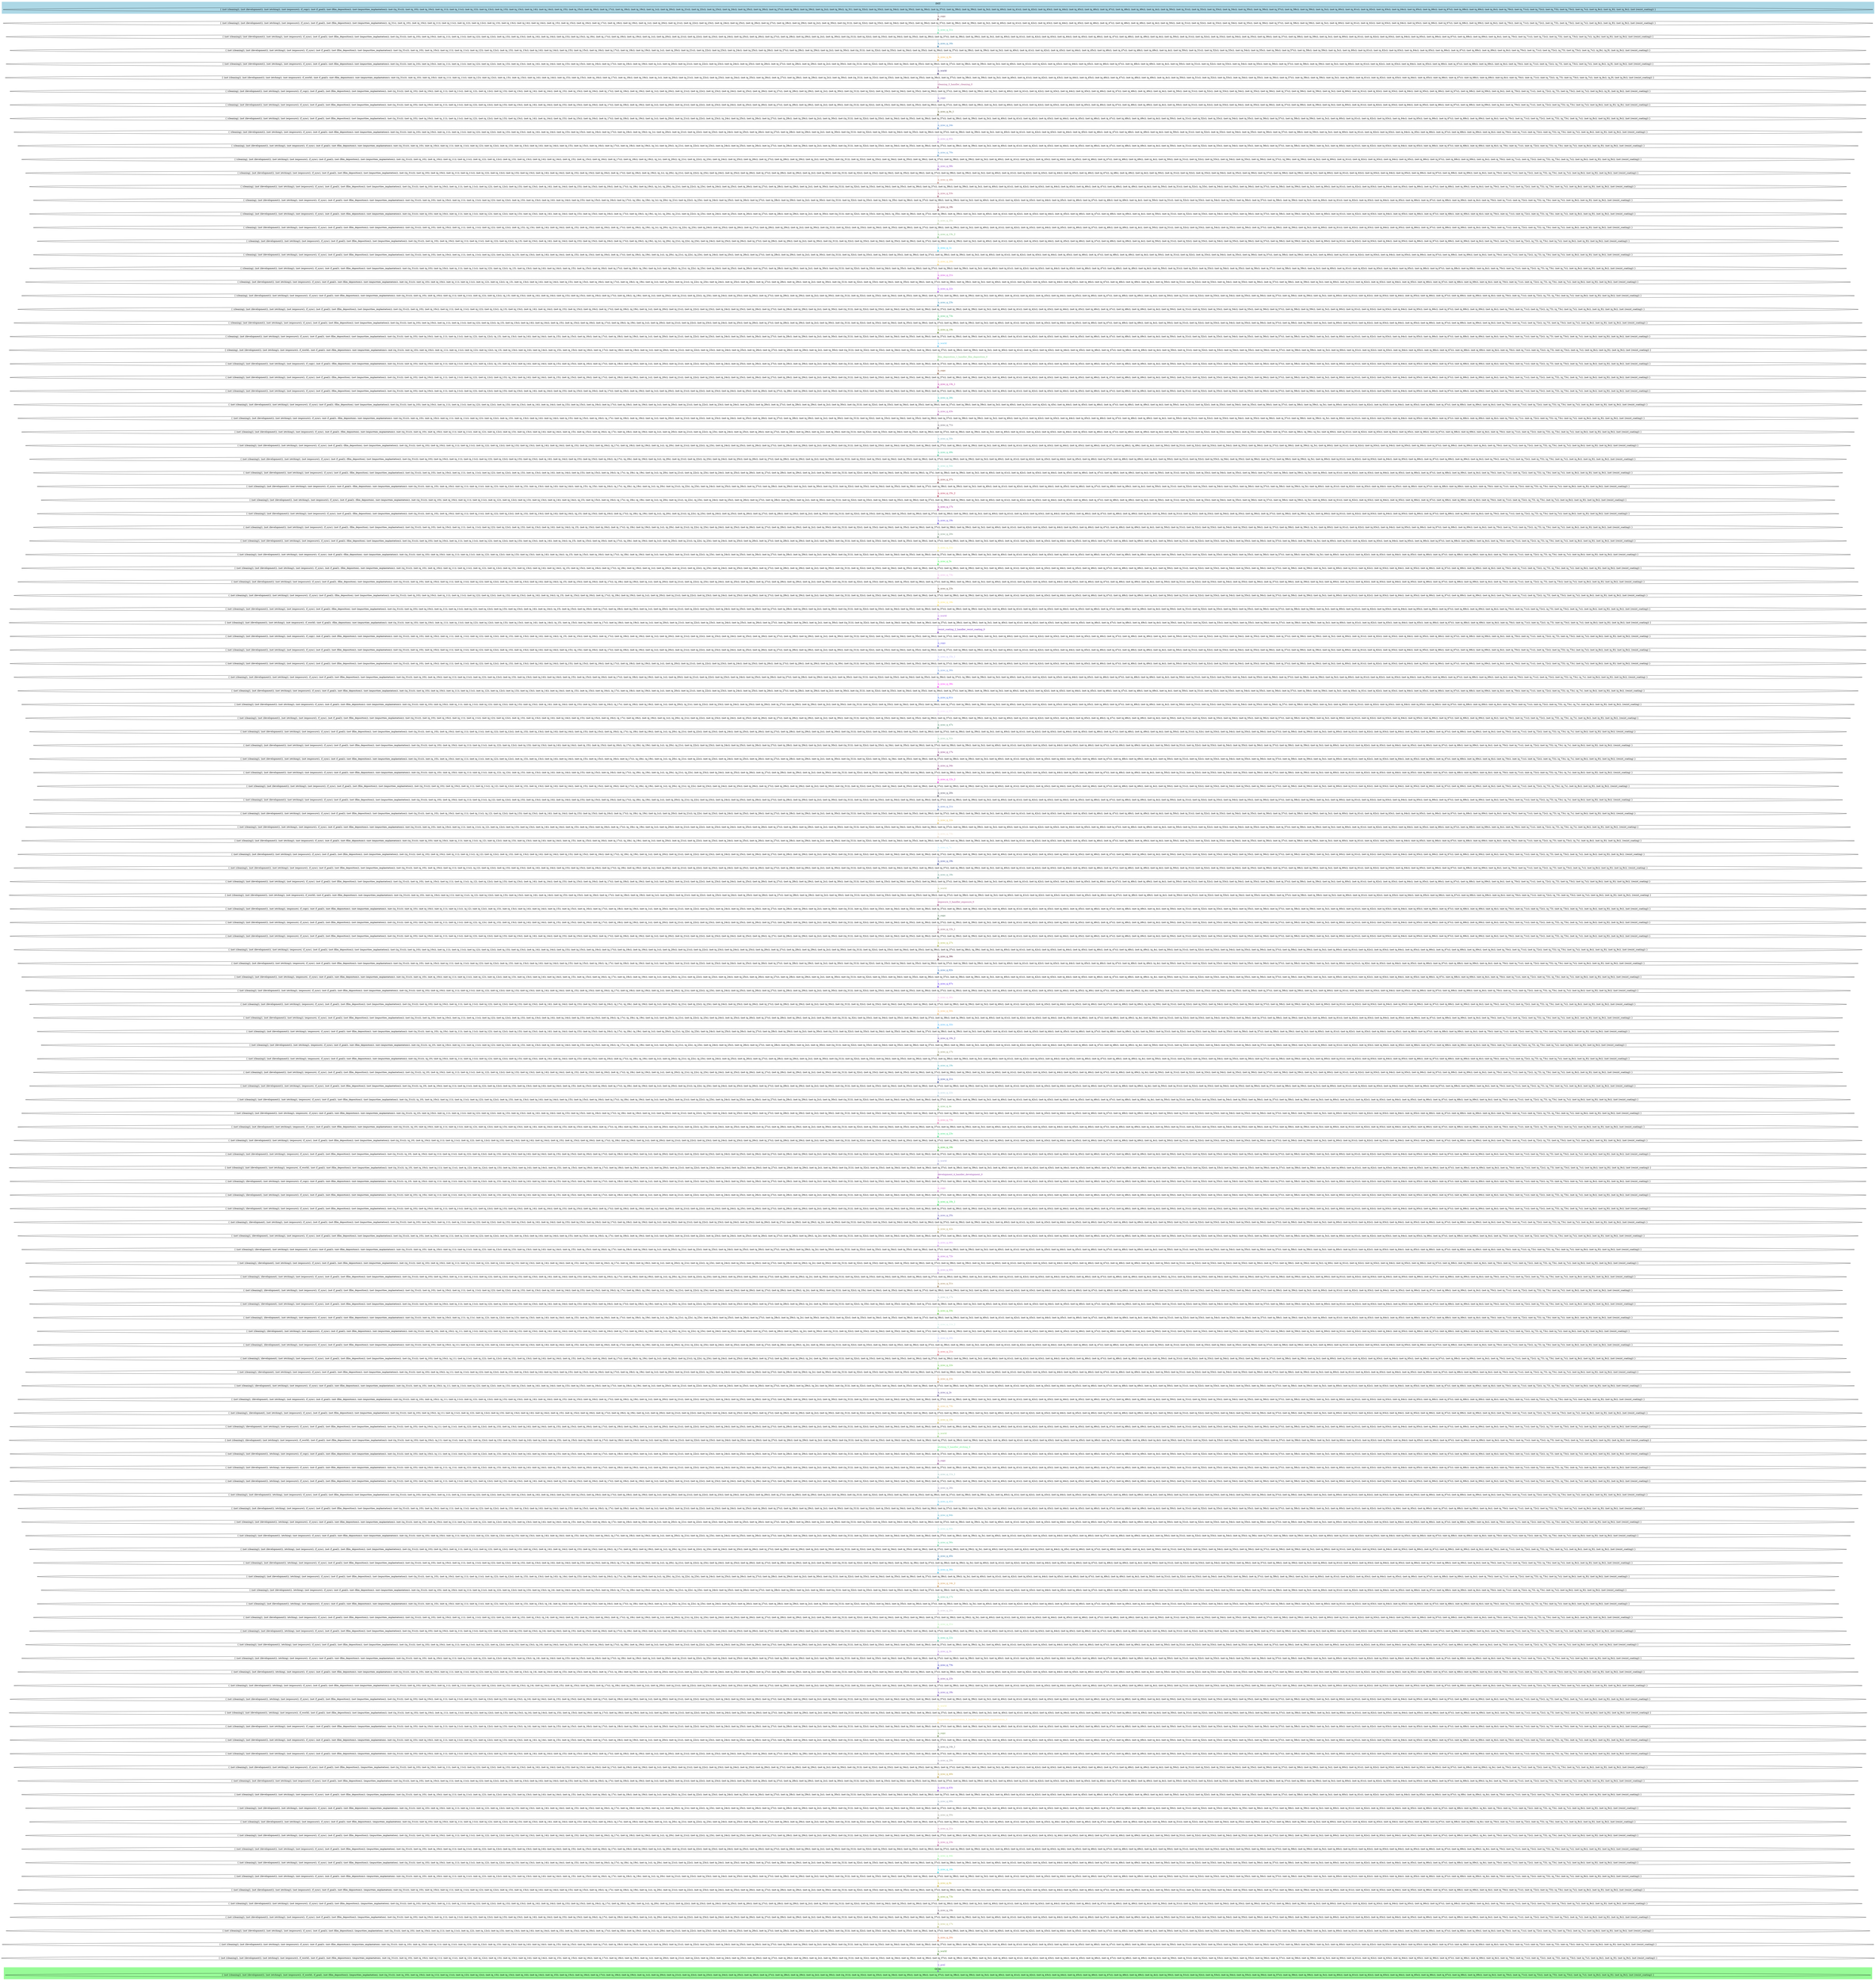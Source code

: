 digraph G {
0 [label="{ (not (cleaning)), (not (development)), (not (etching)), (not (exposure)), (f_copy), (not (f_goal)), (not (film_deposition)), (not (impurities_implantation)), (not ((q_31s))), (not (q_10)), (not (q_10s)), (not (q_11)), (not (q_11s)), (not (q_12)), (not (q_12s)), (not (q_13)), (not (q_13s)), (not (q_14)), (not (q_14s)), (not (q_15)), (not (q_15s)), (not (q_16s)), (not (q_17s)), (not (q_18s)), (not (q_19s)), (not (q_1s)), (not (q_20s)), (not (q_21s)), (not (q_22s)), (not (q_23s)), (not (q_24s)), (not (q_25s)), (not (q_26s)), (not (q_27s)), (not (q_28s)), (not (q_29s)), (not (q_2s)), (not (q_30s)), (q_31), (not (q_32s)), (not (q_33s)), (not (q_34s)), (not (q_35s)), (not (q_36s)), (not (q_37s)), (not (q_38s)), (not (q_39s)), (not (q_3s)), (not (q_40s)), (not (q_41s)), (not (q_42s)), (not (q_43s)), (not (q_44s)), (not (q_45s)), (not (q_46s)), (not (q_47s)), (not (q_48s)), (not (q_49s)), (not (q_4s)), (not (q_50s)), (not (q_51s)), (not (q_52s)), (not (q_53s)), (not (q_54s)), (not (q_55s)), (not (q_56s)), (not (q_57s)), (not (q_58s)), (not (q_59s)), (not (q_5s)), (not (q_60s)), (not (q_61s)), (not (q_62s)), (not (q_63s)), (not (q_64s)), (not (q_65s)), (not (q_66s)), (not (q_67s)), (not (q_68s)), (not (q_69s)), (not (q_6s)), (not (q_70s)), (not (q_71s)), (not (q_72s)), (not (q_73)), (not (q_73s)), (not (q_7s)), (not (q_8s)), (not (q_9)), (not (q_9s)), (not (resist_coating)) }"];
1 [label="{ (not (cleaning)), (not (development)), (not (etching)), (not (exposure)), (f_sync), (not (f_goal)), (not (film_deposition)), (not (impurities_implantation)), (q_31s), (not (q_10)), (not (q_10s)), (not (q_11)), (not (q_11s)), (not (q_12)), (not (q_12s)), (not (q_13)), (not (q_13s)), (not (q_14)), (not (q_14s)), (not (q_15)), (not (q_15s)), (not (q_16s)), (not (q_17s)), (not (q_18s)), (not (q_19s)), (not (q_1s)), (not (q_20s)), (not (q_21s)), (not (q_22s)), (not (q_23s)), (not (q_24s)), (not (q_25s)), (not (q_26s)), (not (q_27s)), (not (q_28s)), (not (q_29s)), (not (q_2s)), (not (q_30s)), (not ((q_31))), (not (q_32s)), (not (q_33s)), (not (q_34s)), (not (q_35s)), (not (q_36s)), (not (q_37s)), (not (q_38s)), (not (q_39s)), (not (q_3s)), (not (q_40s)), (not (q_41s)), (not (q_42s)), (not (q_43s)), (not (q_44s)), (not (q_45s)), (not (q_46s)), (not (q_47s)), (not (q_48s)), (not (q_49s)), (not (q_4s)), (not (q_50s)), (not (q_51s)), (not (q_52s)), (not (q_53s)), (not (q_54s)), (not (q_55s)), (not (q_56s)), (not (q_57s)), (not (q_58s)), (not (q_59s)), (not (q_5s)), (not (q_60s)), (not (q_61s)), (not (q_62s)), (not (q_63s)), (not (q_64s)), (not (q_65s)), (not (q_66s)), (not (q_67s)), (not (q_68s)), (not (q_69s)), (not (q_6s)), (not (q_70s)), (not (q_71s)), (not (q_72s)), (not (q_73)), (not (q_73s)), (not (q_7s)), (not (q_8s)), (not (q_9)), (not (q_9s)), (not (resist_coating)) }"];
2 [label="{ (not (cleaning)), (not (development)), (not (etching)), (not (exposure)), (f_sync), (not (f_goal)), (not (film_deposition)), (not (impurities_implantation)), (not ((q_31s))), (not (q_10)), (not (q_10s)), (not (q_11)), (not (q_11s)), (not (q_12)), (not (q_12s)), (not (q_13)), (not (q_13s)), (not (q_14)), (not (q_14s)), (not (q_15)), (not (q_15s)), (q_16s), (not (q_17s)), (not (q_18s)), (not (q_19s)), (not (q_1s)), (not (q_20s)), (not (q_21s)), (not (q_22s)), (not (q_23s)), (not (q_24s)), (not (q_25s)), (not (q_26s)), (not (q_27s)), (not (q_28s)), (not (q_29s)), (not (q_2s)), (not (q_30s)), (not ((q_31))), (not (q_32s)), (not (q_33s)), (not (q_34s)), (not (q_35s)), (not (q_36s)), (not (q_37s)), (not (q_38s)), (not (q_39s)), (not (q_3s)), (not (q_40s)), (not (q_41s)), (not (q_42s)), (not (q_43s)), (not (q_44s)), (not (q_45s)), (not (q_46s)), (not (q_47s)), (not (q_48s)), (not (q_49s)), (not (q_4s)), (not (q_50s)), (not (q_51s)), (not (q_52s)), (not (q_53s)), (not (q_54s)), (not (q_55s)), (not (q_56s)), (not (q_57s)), (not (q_58s)), (not (q_59s)), (not (q_5s)), (not (q_60s)), (not (q_61s)), (not (q_62s)), (not (q_63s)), (not (q_64s)), (not (q_65s)), (not (q_66s)), (not (q_67s)), (not (q_68s)), (not (q_69s)), (not (q_6s)), (not (q_70s)), (not (q_71s)), (not (q_72s)), (not (q_73)), (not (q_73s)), (not (q_7s)), (q_8s), (not (q_9)), (not (q_9s)), (not (resist_coating)) }"];
3 [label="{ (not (cleaning)), (not (development)), (not (etching)), (not (exposure)), (f_sync), (not (f_goal)), (not (film_deposition)), (not (impurities_implantation)), (not ((q_31s))), (not (q_10)), (not (q_10s)), (not (q_11)), (not (q_11s)), (not (q_12)), (not (q_12s)), (not (q_13)), (not (q_13s)), (not (q_14)), (not (q_14s)), (not (q_15)), (not (q_15s)), (not (q_16s)), (not (q_17s)), (not (q_18s)), (not (q_19s)), (not (q_1s)), (not (q_20s)), (not (q_21s)), (not (q_22s)), (not (q_23s)), (not (q_24s)), (not (q_25s)), (not (q_26s)), (not (q_27s)), (not (q_28s)), (not (q_29s)), (not (q_2s)), (not (q_30s)), (not ((q_31))), (not (q_32s)), (not (q_33s)), (not (q_34s)), (not (q_35s)), (not (q_36s)), (not (q_37s)), (not (q_38s)), (not (q_39s)), (not (q_3s)), (not (q_40s)), (not (q_41s)), (not (q_42s)), (not (q_43s)), (not (q_44s)), (not (q_45s)), (not (q_46s)), (not (q_47s)), (not (q_48s)), (not (q_49s)), (not (q_4s)), (not (q_50s)), (not (q_51s)), (not (q_52s)), (not (q_53s)), (not (q_54s)), (not (q_55s)), (not (q_56s)), (not (q_57s)), (not (q_58s)), (not (q_59s)), (not (q_5s)), (not (q_60s)), (not (q_61s)), (not (q_62s)), (not (q_63s)), (not (q_64s)), (not (q_65s)), (not (q_66s)), (not (q_67s)), (not (q_68s)), (not (q_69s)), (not (q_6s)), (not (q_70s)), (not (q_71s)), (not (q_72s)), (q_73), (not (q_73s)), (not (q_7s)), (q_8s), (q_9), (not (q_9s)), (not (resist_coating)) }"];
4 [label="{ (not (cleaning)), (not (development)), (not (etching)), (not (exposure)), (f_sync), (not (f_goal)), (not (film_deposition)), (not (impurities_implantation)), (not ((q_31s))), (not (q_10)), (not (q_10s)), (not (q_11)), (not (q_11s)), (not (q_12)), (not (q_12s)), (not (q_13)), (not (q_13s)), (not (q_14)), (not (q_14s)), (not (q_15)), (not (q_15s)), (not (q_16s)), (not (q_17s)), (not (q_18s)), (not (q_19s)), (not (q_1s)), (not (q_20s)), (not (q_21s)), (not (q_22s)), (not (q_23s)), (not (q_24s)), (not (q_25s)), (not (q_26s)), (not (q_27s)), (not (q_28s)), (not (q_29s)), (not (q_2s)), (not (q_30s)), (not ((q_31))), (not (q_32s)), (not (q_33s)), (not (q_34s)), (not (q_35s)), (not (q_36s)), (not (q_37s)), (not (q_38s)), (not (q_39s)), (not (q_3s)), (not (q_40s)), (not (q_41s)), (not (q_42s)), (not (q_43s)), (not (q_44s)), (not (q_45s)), (not (q_46s)), (not (q_47s)), (not (q_48s)), (not (q_49s)), (not (q_4s)), (not (q_50s)), (not (q_51s)), (not (q_52s)), (not (q_53s)), (not (q_54s)), (not (q_55s)), (not (q_56s)), (not (q_57s)), (not (q_58s)), (not (q_59s)), (not (q_5s)), (not (q_60s)), (not (q_61s)), (not (q_62s)), (not (q_63s)), (not (q_64s)), (not (q_65s)), (not (q_66s)), (not (q_67s)), (not (q_68s)), (not (q_69s)), (not (q_6s)), (not (q_70s)), (not (q_71s)), (not (q_72s)), (q_73), (not (q_73s)), (not (q_7s)), (not (q_8s)), (q_9), (not (q_9s)), (not (resist_coating)) }"];
5 [label="{ (not (cleaning)), (not (development)), (not (etching)), (not (exposure)), (f_world), (not (f_goal)), (not (film_deposition)), (not (impurities_implantation)), (not ((q_31s))), (not (q_10)), (not (q_10s)), (not (q_11)), (not (q_11s)), (not (q_12)), (not (q_12s)), (not (q_13)), (not (q_13s)), (not (q_14)), (not (q_14s)), (not (q_15)), (not (q_15s)), (not (q_16s)), (not (q_17s)), (not (q_18s)), (not (q_19s)), (not (q_1s)), (not (q_20s)), (not (q_21s)), (not (q_22s)), (not (q_23s)), (not (q_24s)), (not (q_25s)), (not (q_26s)), (not (q_27s)), (not (q_28s)), (not (q_29s)), (not (q_2s)), (not (q_30s)), (not ((q_31))), (not (q_32s)), (not (q_33s)), (not (q_34s)), (not (q_35s)), (not (q_36s)), (not (q_37s)), (not (q_38s)), (not (q_39s)), (not (q_3s)), (not (q_40s)), (not (q_41s)), (not (q_42s)), (not (q_43s)), (not (q_44s)), (not (q_45s)), (not (q_46s)), (not (q_47s)), (not (q_48s)), (not (q_49s)), (not (q_4s)), (not (q_50s)), (not (q_51s)), (not (q_52s)), (not (q_53s)), (not (q_54s)), (not (q_55s)), (not (q_56s)), (not (q_57s)), (not (q_58s)), (not (q_59s)), (not (q_5s)), (not (q_60s)), (not (q_61s)), (not (q_62s)), (not (q_63s)), (not (q_64s)), (not (q_65s)), (not (q_66s)), (not (q_67s)), (not (q_68s)), (not (q_69s)), (not (q_6s)), (not (q_70s)), (not (q_71s)), (not (q_72s)), (q_73), (not (q_73s)), (not (q_7s)), (not (q_8s)), (q_9), (not (q_9s)), (not (resist_coating)) }"];
6 [label="{ (cleaning), (not (development)), (not (etching)), (not (exposure)), (f_copy), (not (f_goal)), (not (film_deposition)), (not (impurities_implantation)), (not ((q_31s))), (not (q_10)), (not (q_10s)), (not (q_11)), (not (q_11s)), (not (q_12)), (not (q_12s)), (not (q_13)), (not (q_13s)), (not (q_14)), (not (q_14s)), (not (q_15)), (not (q_15s)), (not (q_16s)), (not (q_17s)), (not (q_18s)), (not (q_19s)), (not (q_1s)), (not (q_20s)), (not (q_21s)), (not (q_22s)), (not (q_23s)), (not (q_24s)), (not (q_25s)), (not (q_26s)), (not (q_27s)), (not (q_28s)), (not (q_29s)), (not (q_2s)), (not (q_30s)), (not ((q_31))), (not (q_32s)), (not (q_33s)), (not (q_34s)), (not (q_35s)), (not (q_36s)), (not (q_37s)), (not (q_38s)), (not (q_39s)), (not (q_3s)), (not (q_40s)), (not (q_41s)), (not (q_42s)), (not (q_43s)), (not (q_44s)), (not (q_45s)), (not (q_46s)), (not (q_47s)), (not (q_48s)), (not (q_49s)), (not (q_4s)), (not (q_50s)), (not (q_51s)), (not (q_52s)), (not (q_53s)), (not (q_54s)), (not (q_55s)), (not (q_56s)), (not (q_57s)), (not (q_58s)), (not (q_59s)), (not (q_5s)), (not (q_60s)), (not (q_61s)), (not (q_62s)), (not (q_63s)), (not (q_64s)), (not (q_65s)), (not (q_66s)), (not (q_67s)), (not (q_68s)), (not (q_69s)), (not (q_6s)), (not (q_70s)), (not (q_71s)), (not (q_72s)), (q_73), (not (q_73s)), (not (q_7s)), (not (q_8s)), (q_9), (not (q_9s)), (not (resist_coating)) }"];
7 [label="{ (cleaning), (not (development)), (not (etching)), (not (exposure)), (f_sync), (not (f_goal)), (not (film_deposition)), (not (impurities_implantation)), (not ((q_31s))), (not (q_10)), (not (q_10s)), (not (q_11)), (not (q_11s)), (not (q_12)), (not (q_12s)), (not (q_13)), (not (q_13s)), (not (q_14)), (not (q_14s)), (not (q_15)), (not (q_15s)), (not (q_16s)), (not (q_17s)), (not (q_18s)), (not (q_19s)), (not (q_1s)), (not (q_20s)), (not (q_21s)), (not (q_22s)), (not (q_23s)), (not (q_24s)), (not (q_25s)), (not (q_26s)), (not (q_27s)), (not (q_28s)), (not (q_29s)), (not (q_2s)), (not (q_30s)), (not ((q_31))), (not (q_32s)), (not (q_33s)), (not (q_34s)), (not (q_35s)), (not (q_36s)), (not (q_37s)), (not (q_38s)), (not (q_39s)), (not (q_3s)), (not (q_40s)), (not (q_41s)), (not (q_42s)), (not (q_43s)), (not (q_44s)), (not (q_45s)), (not (q_46s)), (not (q_47s)), (not (q_48s)), (not (q_49s)), (not (q_4s)), (not (q_50s)), (not (q_51s)), (not (q_52s)), (not (q_53s)), (not (q_54s)), (not (q_55s)), (not (q_56s)), (not (q_57s)), (not (q_58s)), (not (q_59s)), (not (q_5s)), (not (q_60s)), (not (q_61s)), (not (q_62s)), (not (q_63s)), (not (q_64s)), (not (q_65s)), (not (q_66s)), (not (q_67s)), (not (q_68s)), (not (q_69s)), (not (q_6s)), (not (q_70s)), (not (q_71s)), (not (q_72s)), (not (q_73)), (q_73s), (not (q_7s)), (not (q_8s)), (not (q_9)), (q_9s), (not (resist_coating)) }"];
8 [label="{ (cleaning), (not (development)), (not (etching)), (not (exposure)), (f_sync), (not (f_goal)), (not (film_deposition)), (not (impurities_implantation)), (not ((q_31s))), (not (q_10)), (not (q_10s)), (not (q_11)), (not (q_11s)), (not (q_12)), (not (q_12s)), (not (q_13)), (not (q_13s)), (not (q_14)), (not (q_14s)), (not (q_15)), (not (q_15s)), (not (q_16s)), (not (q_17s)), (not (q_18s)), (not (q_19s)), (not (q_1s)), (not (q_20s)), (not (q_21s)), (not (q_22s)), (not (q_23s)), (q_24s), (not (q_25s)), (not (q_26s)), (not (q_27s)), (not (q_28s)), (not (q_29s)), (not (q_2s)), (not (q_30s)), (not ((q_31))), (not (q_32s)), (not (q_33s)), (not (q_34s)), (not (q_35s)), (not (q_36s)), (not (q_37s)), (not (q_38s)), (not (q_39s)), (not (q_3s)), (not (q_40s)), (not (q_41s)), (not (q_42s)), (not (q_43s)), (not (q_44s)), (not (q_45s)), (not (q_46s)), (not (q_47s)), (not (q_48s)), (not (q_49s)), (not (q_4s)), (not (q_50s)), (not (q_51s)), (not (q_52s)), (not (q_53s)), (not (q_54s)), (not (q_55s)), (not (q_56s)), (not (q_57s)), (not (q_58s)), (not (q_59s)), (not (q_5s)), (not (q_60s)), (not (q_61s)), (not (q_62s)), (not (q_63s)), (not (q_64s)), (not (q_65s)), (not (q_66s)), (not (q_67s)), (not (q_68s)), (not (q_69s)), (not (q_6s)), (not (q_70s)), (not (q_71s)), (not (q_72s)), (not (q_73)), (q_73s), (not (q_7s)), (not (q_8s)), (not (q_9)), (not (q_9s)), (not (resist_coating)) }"];
9 [label="{ (cleaning), (not (development)), (not (etching)), (not (exposure)), (f_sync), (not (f_goal)), (not (film_deposition)), (not (impurities_implantation)), (not ((q_31s))), (not (q_10)), (not (q_10s)), (not (q_11)), (not (q_11s)), (not (q_12)), (not (q_12s)), (not (q_13)), (not (q_13s)), (not (q_14)), (not (q_14s)), (not (q_15)), (not (q_15s)), (not (q_16s)), (not (q_17s)), (not (q_18s)), (not (q_19s)), (q_1s), (not (q_20s)), (not (q_21s)), (not (q_22s)), (not (q_23s)), (not (q_24s)), (not (q_25s)), (not (q_26s)), (not (q_27s)), (not (q_28s)), (not (q_29s)), (not (q_2s)), (not (q_30s)), (not ((q_31))), (not (q_32s)), (not (q_33s)), (not (q_34s)), (not (q_35s)), (not (q_36s)), (not (q_37s)), (not (q_38s)), (not (q_39s)), (not (q_3s)), (not (q_40s)), (not (q_41s)), (not (q_42s)), (not (q_43s)), (not (q_44s)), (not (q_45s)), (not (q_46s)), (not (q_47s)), (not (q_48s)), (not (q_49s)), (not (q_4s)), (not (q_50s)), (not (q_51s)), (not (q_52s)), (not (q_53s)), (not (q_54s)), (not (q_55s)), (not (q_56s)), (not (q_57s)), (not (q_58s)), (not (q_59s)), (not (q_5s)), (not (q_60s)), (not (q_61s)), (not (q_62s)), (not (q_63s)), (not (q_64s)), (q_65s), (not (q_66s)), (not (q_67s)), (not (q_68s)), (not (q_69s)), (not (q_6s)), (not (q_70s)), (not (q_71s)), (not (q_72s)), (not (q_73)), (q_73s), (not (q_7s)), (not (q_8s)), (not (q_9)), (not (q_9s)), (not (resist_coating)) }"];
10 [label="{ (cleaning), (not (development)), (not (etching)), (not (exposure)), (f_sync), (not (f_goal)), (not (film_deposition)), (not (impurities_implantation)), (not ((q_31s))), (not (q_10)), (not (q_10s)), (not (q_11)), (not (q_11s)), (not (q_12)), (not (q_12s)), (not (q_13)), (not (q_13s)), (not (q_14)), (not (q_14s)), (not (q_15)), (not (q_15s)), (not (q_16s)), (not (q_17s)), (not (q_18s)), (not (q_19s)), (q_1s), (not (q_20s)), (q_21s), (not (q_22s)), (not (q_23s)), (not (q_24s)), (not (q_25s)), (not (q_26s)), (not (q_27s)), (not (q_28s)), (not (q_29s)), (not (q_2s)), (not (q_30s)), (not ((q_31))), (not (q_32s)), (not (q_33s)), (not (q_34s)), (not (q_35s)), (not (q_36s)), (not (q_37s)), (not (q_38s)), (not (q_39s)), (not (q_3s)), (not (q_40s)), (not (q_41s)), (not (q_42s)), (not (q_43s)), (not (q_44s)), (not (q_45s)), (not (q_46s)), (not (q_47s)), (not (q_48s)), (not (q_49s)), (not (q_4s)), (not (q_50s)), (not (q_51s)), (not (q_52s)), (not (q_53s)), (not (q_54s)), (not (q_55s)), (not (q_56s)), (not (q_57s)), (not (q_58s)), (not (q_59s)), (not (q_5s)), (not (q_60s)), (not (q_61s)), (not (q_62s)), (not (q_63s)), (not (q_64s)), (not (q_65s)), (not (q_66s)), (not (q_67s)), (not (q_68s)), (not (q_69s)), (not (q_6s)), (q_70s), (not (q_71s)), (not (q_72s)), (not (q_73)), (q_73s), (not (q_7s)), (not (q_8s)), (not (q_9)), (not (q_9s)), (not (resist_coating)) }"];
11 [label="{ (cleaning), (not (development)), (not (etching)), (not (exposure)), (f_sync), (not (f_goal)), (not (film_deposition)), (not (impurities_implantation)), (not ((q_31s))), (not (q_10)), (not (q_10s)), (not (q_11)), (not (q_11s)), (not (q_12)), (not (q_12s)), (not (q_13)), (not (q_13s)), (not (q_14)), (not (q_14s)), (not (q_15)), (not (q_15s)), (not (q_16s)), (not (q_17s)), (not (q_18s)), (not (q_19s)), (q_1s), (not (q_20s)), (q_21s), (not (q_22s)), (q_23s), (not (q_24s)), (not (q_25s)), (not (q_26s)), (not (q_27s)), (not (q_28s)), (not (q_29s)), (not (q_2s)), (not (q_30s)), (not ((q_31))), (not (q_32s)), (not (q_33s)), (not (q_34s)), (not (q_35s)), (not (q_36s)), (not (q_37s)), (not (q_38s)), (not (q_39s)), (not (q_3s)), (not (q_40s)), (not (q_41s)), (not (q_42s)), (not (q_43s)), (not (q_44s)), (not (q_45s)), (not (q_46s)), (not (q_47s)), (not (q_48s)), (not (q_49s)), (not (q_4s)), (not (q_50s)), (not (q_51s)), (not (q_52s)), (not (q_53s)), (not (q_54s)), (not (q_55s)), (not (q_56s)), (not (q_57s)), (q_58s), (not (q_59s)), (not (q_5s)), (not (q_60s)), (not (q_61s)), (not (q_62s)), (not (q_63s)), (not (q_64s)), (not (q_65s)), (not (q_66s)), (not (q_67s)), (not (q_68s)), (not (q_69s)), (not (q_6s)), (not (q_70s)), (not (q_71s)), (not (q_72s)), (not (q_73)), (q_73s), (not (q_7s)), (not (q_8s)), (not (q_9)), (not (q_9s)), (not (resist_coating)) }"];
12 [label="{ (cleaning), (not (development)), (not (etching)), (not (exposure)), (f_sync), (not (f_goal)), (not (film_deposition)), (not (impurities_implantation)), (not ((q_31s))), (not (q_10)), (not (q_10s)), (not (q_11)), (not (q_11s)), (not (q_12)), (not (q_12s)), (not (q_13)), (not (q_13s)), (not (q_14)), (not (q_14s)), (not (q_15)), (not (q_15s)), (not (q_16s)), (not (q_17s)), (not (q_18s)), (not (q_19s)), (q_1s), (q_20s), (q_21s), (not (q_22s)), (q_23s), (not (q_24s)), (not (q_25s)), (not (q_26s)), (not (q_27s)), (not (q_28s)), (not (q_29s)), (not (q_2s)), (not (q_30s)), (not ((q_31))), (not (q_32s)), (not (q_33s)), (not (q_34s)), (not (q_35s)), (not (q_36s)), (not (q_37s)), (not (q_38s)), (not (q_39s)), (not (q_3s)), (not (q_40s)), (not (q_41s)), (not (q_42s)), (not (q_43s)), (not (q_44s)), (not (q_45s)), (not (q_46s)), (not (q_47s)), (q_48s), (not (q_49s)), (not (q_4s)), (not (q_50s)), (not (q_51s)), (not (q_52s)), (not (q_53s)), (not (q_54s)), (not (q_55s)), (not (q_56s)), (not (q_57s)), (not (q_58s)), (not (q_59s)), (not (q_5s)), (not (q_60s)), (not (q_61s)), (not (q_62s)), (not (q_63s)), (not (q_64s)), (not (q_65s)), (not (q_66s)), (not (q_67s)), (not (q_68s)), (not (q_69s)), (not (q_6s)), (not (q_70s)), (not (q_71s)), (not (q_72s)), (not (q_73)), (q_73s), (not (q_7s)), (not (q_8s)), (not (q_9)), (not (q_9s)), (not (resist_coating)) }"];
13 [label="{ (cleaning), (not (development)), (not (etching)), (not (exposure)), (f_sync), (not (f_goal)), (not (film_deposition)), (not (impurities_implantation)), (not ((q_31s))), (not (q_10)), (not (q_10s)), (not (q_11)), (not (q_11s)), (not (q_12)), (not (q_12s)), (not (q_13)), (not (q_13s)), (not (q_14)), (not (q_14s)), (not (q_15)), (not (q_15s)), (not (q_16s)), (not (q_17s)), (q_18s), (not (q_19s)), (q_1s), (q_20s), (q_21s), (not (q_22s)), (q_23s), (not (q_24s)), (not (q_25s)), (not (q_26s)), (not (q_27s)), (not (q_28s)), (not (q_29s)), (not (q_2s)), (not (q_30s)), (not ((q_31))), (not (q_32s)), (not (q_33s)), (not (q_34s)), (not (q_35s)), (not (q_36s)), (not (q_37s)), (not (q_38s)), (not (q_39s)), (not (q_3s)), (not (q_40s)), (not (q_41s)), (not (q_42s)), (not (q_43s)), (not (q_44s)), (not (q_45s)), (not (q_46s)), (not (q_47s)), (not (q_48s)), (not (q_49s)), (not (q_4s)), (not (q_50s)), (not (q_51s)), (not (q_52s)), (q_53s), (not (q_54s)), (not (q_55s)), (not (q_56s)), (not (q_57s)), (not (q_58s)), (not (q_59s)), (not (q_5s)), (not (q_60s)), (not (q_61s)), (not (q_62s)), (not (q_63s)), (not (q_64s)), (not (q_65s)), (not (q_66s)), (not (q_67s)), (not (q_68s)), (not (q_69s)), (not (q_6s)), (not (q_70s)), (not (q_71s)), (not (q_72s)), (not (q_73)), (q_73s), (not (q_7s)), (not (q_8s)), (not (q_9)), (not (q_9s)), (not (resist_coating)) }"];
14 [label="{ (cleaning), (not (development)), (not (etching)), (not (exposure)), (f_sync), (not (f_goal)), (not (film_deposition)), (not (impurities_implantation)), (not ((q_31s))), (not (q_10)), (not (q_10s)), (not (q_11)), (not (q_11s)), (not (q_12)), (not (q_12s)), (not (q_13)), (not (q_13s)), (not (q_14)), (not (q_14s)), (not (q_15)), (not (q_15s)), (not (q_16s)), (not (q_17s)), (q_18s), (q_19s), (q_1s), (q_20s), (q_21s), (not (q_22s)), (q_23s), (not (q_24s)), (not (q_25s)), (not (q_26s)), (not (q_27s)), (not (q_28s)), (not (q_29s)), (not (q_2s)), (not (q_30s)), (not ((q_31))), (not (q_32s)), (not (q_33s)), (not (q_34s)), (q_35s), (not (q_36s)), (not (q_37s)), (not (q_38s)), (not (q_39s)), (not (q_3s)), (not (q_40s)), (not (q_41s)), (not (q_42s)), (not (q_43s)), (not (q_44s)), (not (q_45s)), (not (q_46s)), (not (q_47s)), (not (q_48s)), (not (q_49s)), (not (q_4s)), (not (q_50s)), (not (q_51s)), (not (q_52s)), (not (q_53s)), (not (q_54s)), (not (q_55s)), (not (q_56s)), (not (q_57s)), (not (q_58s)), (not (q_59s)), (not (q_5s)), (not (q_60s)), (not (q_61s)), (not (q_62s)), (not (q_63s)), (not (q_64s)), (not (q_65s)), (not (q_66s)), (not (q_67s)), (not (q_68s)), (not (q_69s)), (not (q_6s)), (not (q_70s)), (not (q_71s)), (not (q_72s)), (not (q_73)), (q_73s), (not (q_7s)), (not (q_8s)), (not (q_9)), (not (q_9s)), (not (resist_coating)) }"];
15 [label="{ (cleaning), (not (development)), (not (etching)), (not (exposure)), (f_sync), (not (f_goal)), (not (film_deposition)), (not (impurities_implantation)), (not ((q_31s))), (not (q_10)), (not (q_10s)), (not (q_11)), (not (q_11s)), (not (q_12)), (not (q_12s)), (not (q_13)), (not (q_13s)), (not (q_14)), (not (q_14s)), (not (q_15)), (not (q_15s)), (not (q_16s)), (not (q_17s)), (not (q_18s)), (q_19s), (q_1s), (q_20s), (q_21s), (not (q_22s)), (q_23s), (not (q_24s)), (not (q_25s)), (not (q_26s)), (not (q_27s)), (not (q_28s)), (not (q_29s)), (not (q_2s)), (not (q_30s)), (not ((q_31))), (not (q_32s)), (not (q_33s)), (not (q_34s)), (q_35s), (not (q_36s)), (not (q_37s)), (not (q_38s)), (not (q_39s)), (not (q_3s)), (not (q_40s)), (not (q_41s)), (not (q_42s)), (not (q_43s)), (not (q_44s)), (not (q_45s)), (not (q_46s)), (not (q_47s)), (not (q_48s)), (not (q_49s)), (not (q_4s)), (not (q_50s)), (not (q_51s)), (not (q_52s)), (not (q_53s)), (not (q_54s)), (not (q_55s)), (not (q_56s)), (not (q_57s)), (not (q_58s)), (not (q_59s)), (not (q_5s)), (not (q_60s)), (not (q_61s)), (not (q_62s)), (not (q_63s)), (not (q_64s)), (not (q_65s)), (not (q_66s)), (not (q_67s)), (not (q_68s)), (not (q_69s)), (not (q_6s)), (not (q_70s)), (not (q_71s)), (not (q_72s)), (not (q_73)), (q_73s), (not (q_7s)), (not (q_8s)), (not (q_9)), (not (q_9s)), (not (resist_coating)) }"];
16 [label="{ (cleaning), (not (development)), (not (etching)), (not (exposure)), (f_sync), (not (f_goal)), (not (film_deposition)), (not (impurities_implantation)), (not ((q_31s))), (not (q_10)), (not (q_10s)), (not (q_11)), (not (q_11s)), (not (q_12)), (not (q_12s)), (not (q_13)), (q_13s), (not (q_14)), (not (q_14s)), (not (q_15)), (not (q_15s)), (not (q_16s)), (not (q_17s)), (not (q_18s)), (q_19s), (q_1s), (q_20s), (q_21s), (q_22s), (q_23s), (not (q_24s)), (not (q_25s)), (not (q_26s)), (not (q_27s)), (not (q_28s)), (not (q_29s)), (not (q_2s)), (not (q_30s)), (not ((q_31))), (not (q_32s)), (not (q_33s)), (not (q_34s)), (not (q_35s)), (not (q_36s)), (not (q_37s)), (not (q_38s)), (not (q_39s)), (not (q_3s)), (not (q_40s)), (not (q_41s)), (not (q_42s)), (not (q_43s)), (not (q_44s)), (not (q_45s)), (not (q_46s)), (not (q_47s)), (not (q_48s)), (not (q_49s)), (not (q_4s)), (not (q_50s)), (not (q_51s)), (not (q_52s)), (not (q_53s)), (not (q_54s)), (not (q_55s)), (not (q_56s)), (not (q_57s)), (not (q_58s)), (not (q_59s)), (not (q_5s)), (not (q_60s)), (not (q_61s)), (not (q_62s)), (not (q_63s)), (not (q_64s)), (not (q_65s)), (not (q_66s)), (not (q_67s)), (not (q_68s)), (not (q_69s)), (not (q_6s)), (not (q_70s)), (not (q_71s)), (not (q_72s)), (not (q_73)), (q_73s), (not (q_7s)), (not (q_8s)), (not (q_9)), (not (q_9s)), (not (resist_coating)) }"];
17 [label="{ (cleaning), (not (development)), (not (etching)), (not (exposure)), (f_sync), (not (f_goal)), (not (film_deposition)), (not (impurities_implantation)), (not ((q_31s))), (not (q_10)), (not (q_10s)), (not (q_11)), (not (q_11s)), (not (q_12)), (not (q_12s)), (q_13), (not (q_13s)), (not (q_14)), (not (q_14s)), (not (q_15)), (not (q_15s)), (not (q_16s)), (not (q_17s)), (not (q_18s)), (q_19s), (q_1s), (q_20s), (q_21s), (q_22s), (q_23s), (not (q_24s)), (not (q_25s)), (not (q_26s)), (not (q_27s)), (not (q_28s)), (not (q_29s)), (not (q_2s)), (not (q_30s)), (not ((q_31))), (not (q_32s)), (not (q_33s)), (not (q_34s)), (not (q_35s)), (not (q_36s)), (not (q_37s)), (not (q_38s)), (not (q_39s)), (not (q_3s)), (not (q_40s)), (not (q_41s)), (not (q_42s)), (not (q_43s)), (not (q_44s)), (not (q_45s)), (not (q_46s)), (not (q_47s)), (not (q_48s)), (not (q_49s)), (not (q_4s)), (not (q_50s)), (not (q_51s)), (not (q_52s)), (not (q_53s)), (not (q_54s)), (not (q_55s)), (not (q_56s)), (not (q_57s)), (not (q_58s)), (not (q_59s)), (not (q_5s)), (not (q_60s)), (not (q_61s)), (not (q_62s)), (not (q_63s)), (not (q_64s)), (not (q_65s)), (not (q_66s)), (not (q_67s)), (not (q_68s)), (not (q_69s)), (not (q_6s)), (not (q_70s)), (not (q_71s)), (not (q_72s)), (q_73), (q_73s), (not (q_7s)), (not (q_8s)), (not (q_9)), (not (q_9s)), (not (resist_coating)) }"];
18 [label="{ (cleaning), (not (development)), (not (etching)), (not (exposure)), (f_sync), (not (f_goal)), (not (film_deposition)), (not (impurities_implantation)), (not ((q_31s))), (not (q_10)), (not (q_10s)), (not (q_11)), (not (q_11s)), (not (q_12)), (not (q_12s)), (q_13), (not (q_13s)), (not (q_14)), (not (q_14s)), (not (q_15)), (not (q_15s)), (not (q_16s)), (not (q_17s)), (not (q_18s)), (q_19s), (not (q_1s)), (q_20s), (q_21s), (q_22s), (q_23s), (not (q_24s)), (not (q_25s)), (not (q_26s)), (not (q_27s)), (not (q_28s)), (not (q_29s)), (not (q_2s)), (not (q_30s)), (not ((q_31))), (not (q_32s)), (not (q_33s)), (not (q_34s)), (not (q_35s)), (not (q_36s)), (not (q_37s)), (not (q_38s)), (not (q_39s)), (not (q_3s)), (not (q_40s)), (not (q_41s)), (not (q_42s)), (not (q_43s)), (not (q_44s)), (not (q_45s)), (not (q_46s)), (not (q_47s)), (not (q_48s)), (not (q_49s)), (not (q_4s)), (not (q_50s)), (not (q_51s)), (not (q_52s)), (not (q_53s)), (not (q_54s)), (not (q_55s)), (not (q_56s)), (not (q_57s)), (not (q_58s)), (not (q_59s)), (not (q_5s)), (not (q_60s)), (not (q_61s)), (not (q_62s)), (not (q_63s)), (not (q_64s)), (not (q_65s)), (not (q_66s)), (not (q_67s)), (not (q_68s)), (not (q_69s)), (not (q_6s)), (not (q_70s)), (not (q_71s)), (not (q_72s)), (q_73), (q_73s), (not (q_7s)), (not (q_8s)), (not (q_9)), (not (q_9s)), (not (resist_coating)) }"];
19 [label="{ (cleaning), (not (development)), (not (etching)), (not (exposure)), (f_sync), (not (f_goal)), (not (film_deposition)), (not (impurities_implantation)), (not ((q_31s))), (not (q_10)), (not (q_10s)), (not (q_11)), (not (q_11s)), (not (q_12)), (not (q_12s)), (q_13), (not (q_13s)), (not (q_14)), (not (q_14s)), (not (q_15)), (not (q_15s)), (not (q_16s)), (not (q_17s)), (not (q_18s)), (q_19s), (not (q_1s)), (not (q_20s)), (q_21s), (q_22s), (q_23s), (not (q_24s)), (not (q_25s)), (not (q_26s)), (not (q_27s)), (not (q_28s)), (not (q_29s)), (not (q_2s)), (not (q_30s)), (not ((q_31))), (not (q_32s)), (not (q_33s)), (not (q_34s)), (not (q_35s)), (not (q_36s)), (not (q_37s)), (not (q_38s)), (not (q_39s)), (not (q_3s)), (not (q_40s)), (not (q_41s)), (not (q_42s)), (not (q_43s)), (not (q_44s)), (not (q_45s)), (not (q_46s)), (not (q_47s)), (not (q_48s)), (not (q_49s)), (not (q_4s)), (not (q_50s)), (not (q_51s)), (not (q_52s)), (not (q_53s)), (not (q_54s)), (not (q_55s)), (not (q_56s)), (not (q_57s)), (not (q_58s)), (not (q_59s)), (not (q_5s)), (not (q_60s)), (not (q_61s)), (not (q_62s)), (not (q_63s)), (not (q_64s)), (not (q_65s)), (not (q_66s)), (not (q_67s)), (not (q_68s)), (not (q_69s)), (not (q_6s)), (not (q_70s)), (not (q_71s)), (not (q_72s)), (q_73), (q_73s), (not (q_7s)), (not (q_8s)), (not (q_9)), (not (q_9s)), (not (resist_coating)) }"];
20 [label="{ (cleaning), (not (development)), (not (etching)), (not (exposure)), (f_sync), (not (f_goal)), (not (film_deposition)), (not (impurities_implantation)), (not ((q_31s))), (not (q_10)), (not (q_10s)), (not (q_11)), (not (q_11s)), (not (q_12)), (not (q_12s)), (q_13), (not (q_13s)), (not (q_14)), (not (q_14s)), (not (q_15)), (not (q_15s)), (not (q_16s)), (not (q_17s)), (not (q_18s)), (q_19s), (not (q_1s)), (not (q_20s)), (not (q_21s)), (q_22s), (q_23s), (not (q_24s)), (not (q_25s)), (not (q_26s)), (not (q_27s)), (not (q_28s)), (not (q_29s)), (not (q_2s)), (not (q_30s)), (not ((q_31))), (not (q_32s)), (not (q_33s)), (not (q_34s)), (not (q_35s)), (not (q_36s)), (not (q_37s)), (not (q_38s)), (not (q_39s)), (not (q_3s)), (not (q_40s)), (not (q_41s)), (not (q_42s)), (not (q_43s)), (not (q_44s)), (not (q_45s)), (not (q_46s)), (not (q_47s)), (not (q_48s)), (not (q_49s)), (not (q_4s)), (not (q_50s)), (not (q_51s)), (not (q_52s)), (not (q_53s)), (not (q_54s)), (not (q_55s)), (not (q_56s)), (not (q_57s)), (not (q_58s)), (not (q_59s)), (not (q_5s)), (not (q_60s)), (not (q_61s)), (not (q_62s)), (not (q_63s)), (not (q_64s)), (not (q_65s)), (not (q_66s)), (not (q_67s)), (not (q_68s)), (not (q_69s)), (not (q_6s)), (not (q_70s)), (not (q_71s)), (not (q_72s)), (q_73), (q_73s), (not (q_7s)), (not (q_8s)), (not (q_9)), (not (q_9s)), (not (resist_coating)) }"];
21 [label="{ (cleaning), (not (development)), (not (etching)), (not (exposure)), (f_sync), (not (f_goal)), (not (film_deposition)), (not (impurities_implantation)), (not ((q_31s))), (not (q_10)), (not (q_10s)), (not (q_11)), (not (q_11s)), (not (q_12)), (not (q_12s)), (q_13), (not (q_13s)), (not (q_14)), (not (q_14s)), (not (q_15)), (not (q_15s)), (not (q_16s)), (not (q_17s)), (not (q_18s)), (q_19s), (not (q_1s)), (not (q_20s)), (not (q_21s)), (not (q_22s)), (q_23s), (not (q_24s)), (not (q_25s)), (not (q_26s)), (not (q_27s)), (not (q_28s)), (not (q_29s)), (not (q_2s)), (not (q_30s)), (not ((q_31))), (not (q_32s)), (not (q_33s)), (not (q_34s)), (not (q_35s)), (not (q_36s)), (not (q_37s)), (not (q_38s)), (not (q_39s)), (not (q_3s)), (not (q_40s)), (not (q_41s)), (not (q_42s)), (not (q_43s)), (not (q_44s)), (not (q_45s)), (not (q_46s)), (not (q_47s)), (not (q_48s)), (not (q_49s)), (not (q_4s)), (not (q_50s)), (not (q_51s)), (not (q_52s)), (not (q_53s)), (not (q_54s)), (not (q_55s)), (not (q_56s)), (not (q_57s)), (not (q_58s)), (not (q_59s)), (not (q_5s)), (not (q_60s)), (not (q_61s)), (not (q_62s)), (not (q_63s)), (not (q_64s)), (not (q_65s)), (not (q_66s)), (not (q_67s)), (not (q_68s)), (not (q_69s)), (not (q_6s)), (not (q_70s)), (not (q_71s)), (not (q_72s)), (q_73), (q_73s), (not (q_7s)), (not (q_8s)), (not (q_9)), (not (q_9s)), (not (resist_coating)) }"];
22 [label="{ (cleaning), (not (development)), (not (etching)), (not (exposure)), (f_sync), (not (f_goal)), (not (film_deposition)), (not (impurities_implantation)), (not ((q_31s))), (not (q_10)), (not (q_10s)), (not (q_11)), (not (q_11s)), (not (q_12)), (not (q_12s)), (q_13), (not (q_13s)), (not (q_14)), (not (q_14s)), (not (q_15)), (not (q_15s)), (not (q_16s)), (not (q_17s)), (not (q_18s)), (q_19s), (not (q_1s)), (not (q_20s)), (not (q_21s)), (not (q_22s)), (not (q_23s)), (not (q_24s)), (not (q_25s)), (not (q_26s)), (not (q_27s)), (not (q_28s)), (not (q_29s)), (not (q_2s)), (not (q_30s)), (not ((q_31))), (not (q_32s)), (not (q_33s)), (not (q_34s)), (not (q_35s)), (not (q_36s)), (not (q_37s)), (not (q_38s)), (not (q_39s)), (not (q_3s)), (not (q_40s)), (not (q_41s)), (not (q_42s)), (not (q_43s)), (not (q_44s)), (not (q_45s)), (not (q_46s)), (not (q_47s)), (not (q_48s)), (not (q_49s)), (not (q_4s)), (not (q_50s)), (not (q_51s)), (not (q_52s)), (not (q_53s)), (not (q_54s)), (not (q_55s)), (not (q_56s)), (not (q_57s)), (not (q_58s)), (not (q_59s)), (not (q_5s)), (not (q_60s)), (not (q_61s)), (not (q_62s)), (not (q_63s)), (not (q_64s)), (not (q_65s)), (not (q_66s)), (not (q_67s)), (not (q_68s)), (not (q_69s)), (not (q_6s)), (not (q_70s)), (not (q_71s)), (not (q_72s)), (q_73), (q_73s), (not (q_7s)), (not (q_8s)), (not (q_9)), (not (q_9s)), (not (resist_coating)) }"];
23 [label="{ (cleaning), (not (development)), (not (etching)), (not (exposure)), (f_sync), (not (f_goal)), (not (film_deposition)), (not (impurities_implantation)), (not ((q_31s))), (not (q_10)), (not (q_10s)), (not (q_11)), (not (q_11s)), (not (q_12)), (not (q_12s)), (q_13), (not (q_13s)), (not (q_14)), (not (q_14s)), (not (q_15)), (not (q_15s)), (not (q_16s)), (not (q_17s)), (not (q_18s)), (q_19s), (not (q_1s)), (not (q_20s)), (not (q_21s)), (not (q_22s)), (not (q_23s)), (not (q_24s)), (not (q_25s)), (not (q_26s)), (not (q_27s)), (not (q_28s)), (not (q_29s)), (not (q_2s)), (not (q_30s)), (not ((q_31))), (not (q_32s)), (not (q_33s)), (not (q_34s)), (not (q_35s)), (not (q_36s)), (not (q_37s)), (not (q_38s)), (not (q_39s)), (not (q_3s)), (not (q_40s)), (not (q_41s)), (not (q_42s)), (not (q_43s)), (not (q_44s)), (not (q_45s)), (not (q_46s)), (not (q_47s)), (not (q_48s)), (not (q_49s)), (not (q_4s)), (not (q_50s)), (not (q_51s)), (not (q_52s)), (not (q_53s)), (not (q_54s)), (not (q_55s)), (not (q_56s)), (not (q_57s)), (not (q_58s)), (not (q_59s)), (not (q_5s)), (not (q_60s)), (not (q_61s)), (not (q_62s)), (not (q_63s)), (not (q_64s)), (not (q_65s)), (not (q_66s)), (not (q_67s)), (not (q_68s)), (not (q_69s)), (not (q_6s)), (not (q_70s)), (not (q_71s)), (not (q_72s)), (q_73), (not (q_73s)), (not (q_7s)), (not (q_8s)), (not (q_9)), (not (q_9s)), (not (resist_coating)) }"];
24 [label="{ (cleaning), (not (development)), (not (etching)), (not (exposure)), (f_sync), (not (f_goal)), (not (film_deposition)), (not (impurities_implantation)), (not ((q_31s))), (not (q_10)), (not (q_10s)), (not (q_11)), (not (q_11s)), (not (q_12)), (not (q_12s)), (q_13), (not (q_13s)), (not (q_14)), (not (q_14s)), (not (q_15)), (not (q_15s)), (not (q_16s)), (not (q_17s)), (not (q_18s)), (not (q_19s)), (not (q_1s)), (not (q_20s)), (not (q_21s)), (not (q_22s)), (not (q_23s)), (not (q_24s)), (not (q_25s)), (not (q_26s)), (not (q_27s)), (not (q_28s)), (not (q_29s)), (not (q_2s)), (not (q_30s)), (not ((q_31))), (not (q_32s)), (not (q_33s)), (not (q_34s)), (not (q_35s)), (not (q_36s)), (not (q_37s)), (not (q_38s)), (not (q_39s)), (not (q_3s)), (not (q_40s)), (not (q_41s)), (not (q_42s)), (not (q_43s)), (not (q_44s)), (not (q_45s)), (not (q_46s)), (not (q_47s)), (not (q_48s)), (not (q_49s)), (not (q_4s)), (not (q_50s)), (not (q_51s)), (not (q_52s)), (not (q_53s)), (not (q_54s)), (not (q_55s)), (not (q_56s)), (not (q_57s)), (not (q_58s)), (not (q_59s)), (not (q_5s)), (not (q_60s)), (not (q_61s)), (not (q_62s)), (not (q_63s)), (not (q_64s)), (not (q_65s)), (not (q_66s)), (not (q_67s)), (not (q_68s)), (not (q_69s)), (not (q_6s)), (not (q_70s)), (not (q_71s)), (not (q_72s)), (q_73), (not (q_73s)), (not (q_7s)), (not (q_8s)), (not (q_9)), (not (q_9s)), (not (resist_coating)) }"];
25 [label="{ (cleaning), (not (development)), (not (etching)), (not (exposure)), (f_world), (not (f_goal)), (not (film_deposition)), (not (impurities_implantation)), (not ((q_31s))), (not (q_10)), (not (q_10s)), (not (q_11)), (not (q_11s)), (not (q_12)), (not (q_12s)), (q_13), (not (q_13s)), (not (q_14)), (not (q_14s)), (not (q_15)), (not (q_15s)), (not (q_16s)), (not (q_17s)), (not (q_18s)), (not (q_19s)), (not (q_1s)), (not (q_20s)), (not (q_21s)), (not (q_22s)), (not (q_23s)), (not (q_24s)), (not (q_25s)), (not (q_26s)), (not (q_27s)), (not (q_28s)), (not (q_29s)), (not (q_2s)), (not (q_30s)), (not ((q_31))), (not (q_32s)), (not (q_33s)), (not (q_34s)), (not (q_35s)), (not (q_36s)), (not (q_37s)), (not (q_38s)), (not (q_39s)), (not (q_3s)), (not (q_40s)), (not (q_41s)), (not (q_42s)), (not (q_43s)), (not (q_44s)), (not (q_45s)), (not (q_46s)), (not (q_47s)), (not (q_48s)), (not (q_49s)), (not (q_4s)), (not (q_50s)), (not (q_51s)), (not (q_52s)), (not (q_53s)), (not (q_54s)), (not (q_55s)), (not (q_56s)), (not (q_57s)), (not (q_58s)), (not (q_59s)), (not (q_5s)), (not (q_60s)), (not (q_61s)), (not (q_62s)), (not (q_63s)), (not (q_64s)), (not (q_65s)), (not (q_66s)), (not (q_67s)), (not (q_68s)), (not (q_69s)), (not (q_6s)), (not (q_70s)), (not (q_71s)), (not (q_72s)), (q_73), (not (q_73s)), (not (q_7s)), (not (q_8s)), (not (q_9)), (not (q_9s)), (not (resist_coating)) }"];
26 [label="{ (not (cleaning)), (not (development)), (not (etching)), (not (exposure)), (f_copy), (not (f_goal)), (film_deposition), (not (impurities_implantation)), (not ((q_31s))), (not (q_10)), (not (q_10s)), (not (q_11)), (not (q_11s)), (not (q_12)), (not (q_12s)), (q_13), (not (q_13s)), (not (q_14)), (not (q_14s)), (not (q_15)), (not (q_15s)), (not (q_16s)), (not (q_17s)), (not (q_18s)), (not (q_19s)), (not (q_1s)), (not (q_20s)), (not (q_21s)), (not (q_22s)), (not (q_23s)), (not (q_24s)), (not (q_25s)), (not (q_26s)), (not (q_27s)), (not (q_28s)), (not (q_29s)), (not (q_2s)), (not (q_30s)), (not ((q_31))), (not (q_32s)), (not (q_33s)), (not (q_34s)), (not (q_35s)), (not (q_36s)), (not (q_37s)), (not (q_38s)), (not (q_39s)), (not (q_3s)), (not (q_40s)), (not (q_41s)), (not (q_42s)), (not (q_43s)), (not (q_44s)), (not (q_45s)), (not (q_46s)), (not (q_47s)), (not (q_48s)), (not (q_49s)), (not (q_4s)), (not (q_50s)), (not (q_51s)), (not (q_52s)), (not (q_53s)), (not (q_54s)), (not (q_55s)), (not (q_56s)), (not (q_57s)), (not (q_58s)), (not (q_59s)), (not (q_5s)), (not (q_60s)), (not (q_61s)), (not (q_62s)), (not (q_63s)), (not (q_64s)), (not (q_65s)), (not (q_66s)), (not (q_67s)), (not (q_68s)), (not (q_69s)), (not (q_6s)), (not (q_70s)), (not (q_71s)), (not (q_72s)), (q_73), (not (q_73s)), (not (q_7s)), (not (q_8s)), (not (q_9)), (not (q_9s)), (not (resist_coating)) }"];
27 [label="{ (not (cleaning)), (not (development)), (not (etching)), (not (exposure)), (f_sync), (not (f_goal)), (film_deposition), (not (impurities_implantation)), (not ((q_31s))), (not (q_10)), (not (q_10s)), (not (q_11)), (not (q_11s)), (not (q_12)), (not (q_12s)), (not (q_13)), (q_13s), (not (q_14)), (not (q_14s)), (not (q_15)), (not (q_15s)), (not (q_16s)), (not (q_17s)), (not (q_18s)), (not (q_19s)), (not (q_1s)), (not (q_20s)), (not (q_21s)), (not (q_22s)), (not (q_23s)), (not (q_24s)), (not (q_25s)), (not (q_26s)), (not (q_27s)), (not (q_28s)), (not (q_29s)), (not (q_2s)), (not (q_30s)), (not ((q_31))), (not (q_32s)), (not (q_33s)), (not (q_34s)), (not (q_35s)), (not (q_36s)), (not (q_37s)), (not (q_38s)), (not (q_39s)), (not (q_3s)), (not (q_40s)), (not (q_41s)), (not (q_42s)), (not (q_43s)), (not (q_44s)), (not (q_45s)), (not (q_46s)), (not (q_47s)), (not (q_48s)), (not (q_49s)), (not (q_4s)), (not (q_50s)), (not (q_51s)), (not (q_52s)), (not (q_53s)), (not (q_54s)), (not (q_55s)), (not (q_56s)), (not (q_57s)), (not (q_58s)), (not (q_59s)), (not (q_5s)), (not (q_60s)), (not (q_61s)), (not (q_62s)), (not (q_63s)), (not (q_64s)), (not (q_65s)), (not (q_66s)), (not (q_67s)), (not (q_68s)), (not (q_69s)), (not (q_6s)), (not (q_70s)), (not (q_71s)), (not (q_72s)), (not (q_73)), (q_73s), (not (q_7s)), (not (q_8s)), (not (q_9)), (not (q_9s)), (not (resist_coating)) }"];
28 [label="{ (not (cleaning)), (not (development)), (not (etching)), (not (exposure)), (f_sync), (not (f_goal)), (film_deposition), (not (impurities_implantation)), (not ((q_31s))), (not (q_10)), (not (q_10s)), (not (q_11)), (not (q_11s)), (not (q_12)), (not (q_12s)), (not (q_13)), (not (q_13s)), (not (q_14)), (not (q_14s)), (not (q_15)), (not (q_15s)), (not (q_16s)), (not (q_17s)), (not (q_18s)), (not (q_19s)), (not (q_1s)), (not (q_20s)), (not (q_21s)), (not (q_22s)), (not (q_23s)), (not (q_24s)), (not (q_25s)), (not (q_26s)), (not (q_27s)), (q_28s), (not (q_29s)), (not (q_2s)), (not (q_30s)), (not ((q_31))), (not (q_32s)), (not (q_33s)), (not (q_34s)), (not (q_35s)), (not (q_36s)), (not (q_37s)), (not (q_38s)), (not (q_39s)), (not (q_3s)), (not (q_40s)), (not (q_41s)), (not (q_42s)), (not (q_43s)), (not (q_44s)), (not (q_45s)), (not (q_46s)), (not (q_47s)), (not (q_48s)), (not (q_49s)), (not (q_4s)), (not (q_50s)), (not (q_51s)), (not (q_52s)), (not (q_53s)), (not (q_54s)), (not (q_55s)), (not (q_56s)), (not (q_57s)), (not (q_58s)), (not (q_59s)), (not (q_5s)), (not (q_60s)), (not (q_61s)), (not (q_62s)), (not (q_63s)), (not (q_64s)), (not (q_65s)), (not (q_66s)), (not (q_67s)), (not (q_68s)), (not (q_69s)), (not (q_6s)), (not (q_70s)), (not (q_71s)), (not (q_72s)), (not (q_73)), (q_73s), (not (q_7s)), (not (q_8s)), (not (q_9)), (not (q_9s)), (not (resist_coating)) }"];
29 [label="{ (not (cleaning)), (not (development)), (not (etching)), (not (exposure)), (f_sync), (not (f_goal)), (film_deposition), (not (impurities_implantation)), (not ((q_31s))), (not (q_10)), (not (q_10s)), (not (q_11)), (not (q_11s)), (not (q_12)), (not (q_12s)), (not (q_13)), (not (q_13s)), (not (q_14)), (not (q_14s)), (not (q_15)), (not (q_15s)), (not (q_16s)), (not (q_17s)), (not (q_18s)), (not (q_19s)), (not (q_1s)), (not (q_20s)), (not (q_21s)), (not (q_22s)), (not (q_23s)), (not (q_24s)), (not (q_25s)), (not (q_26s)), (not (q_27s)), (not (q_28s)), (not (q_29s)), (not (q_2s)), (not (q_30s)), (not ((q_31))), (not (q_32s)), (not (q_33s)), (not (q_34s)), (not (q_35s)), (not (q_36s)), (not (q_37s)), (not (q_38s)), (not (q_39s)), (not (q_3s)), (not (q_40s)), (not (q_41s)), (not (q_42s)), (q_43s), (not (q_44s)), (not (q_45s)), (not (q_46s)), (not (q_47s)), (not (q_48s)), (not (q_49s)), (not (q_4s)), (not (q_50s)), (not (q_51s)), (not (q_52s)), (not (q_53s)), (not (q_54s)), (not (q_55s)), (not (q_56s)), (not (q_57s)), (not (q_58s)), (not (q_59s)), (q_5s), (not (q_60s)), (not (q_61s)), (not (q_62s)), (not (q_63s)), (not (q_64s)), (not (q_65s)), (not (q_66s)), (not (q_67s)), (not (q_68s)), (not (q_69s)), (not (q_6s)), (not (q_70s)), (not (q_71s)), (not (q_72s)), (not (q_73)), (q_73s), (not (q_7s)), (not (q_8s)), (not (q_9)), (not (q_9s)), (not (resist_coating)) }"];
30 [label="{ (not (cleaning)), (not (development)), (not (etching)), (not (exposure)), (f_sync), (not (f_goal)), (film_deposition), (not (impurities_implantation)), (not ((q_31s))), (not (q_10)), (not (q_10s)), (not (q_11)), (not (q_11s)), (not (q_12)), (not (q_12s)), (not (q_13)), (not (q_13s)), (not (q_14)), (not (q_14s)), (not (q_15)), (not (q_15s)), (not (q_16s)), (q_17s), (not (q_18s)), (not (q_19s)), (not (q_1s)), (not (q_20s)), (not (q_21s)), (not (q_22s)), (not (q_23s)), (not (q_24s)), (not (q_25s)), (not (q_26s)), (not (q_27s)), (not (q_28s)), (not (q_29s)), (not (q_2s)), (not (q_30s)), (not ((q_31))), (not (q_32s)), (not (q_33s)), (not (q_34s)), (not (q_35s)), (not (q_36s)), (not (q_37s)), (not (q_38s)), (not (q_39s)), (not (q_3s)), (not (q_40s)), (not (q_41s)), (not (q_42s)), (not (q_43s)), (not (q_44s)), (not (q_45s)), (not (q_46s)), (not (q_47s)), (not (q_48s)), (not (q_49s)), (not (q_4s)), (not (q_50s)), (not (q_51s)), (not (q_52s)), (not (q_53s)), (not (q_54s)), (not (q_55s)), (not (q_56s)), (not (q_57s)), (not (q_58s)), (not (q_59s)), (q_5s), (not (q_60s)), (not (q_61s)), (not (q_62s)), (not (q_63s)), (not (q_64s)), (not (q_65s)), (not (q_66s)), (not (q_67s)), (not (q_68s)), (not (q_69s)), (not (q_6s)), (not (q_70s)), (q_71s), (not (q_72s)), (not (q_73)), (q_73s), (not (q_7s)), (not (q_8s)), (not (q_9)), (not (q_9s)), (not (resist_coating)) }"];
31 [label="{ (not (cleaning)), (not (development)), (not (etching)), (not (exposure)), (f_sync), (not (f_goal)), (film_deposition), (not (impurities_implantation)), (not ((q_31s))), (not (q_10)), (not (q_10s)), (not (q_11)), (not (q_11s)), (not (q_12)), (not (q_12s)), (not (q_13)), (not (q_13s)), (not (q_14)), (not (q_14s)), (not (q_15)), (not (q_15s)), (not (q_16s)), (q_17s), (not (q_18s)), (not (q_19s)), (not (q_1s)), (not (q_20s)), (not (q_21s)), (not (q_22s)), (q_23s), (not (q_24s)), (not (q_25s)), (not (q_26s)), (not (q_27s)), (not (q_28s)), (not (q_29s)), (not (q_2s)), (not (q_30s)), (not ((q_31))), (not (q_32s)), (not (q_33s)), (not (q_34s)), (not (q_35s)), (not (q_36s)), (not (q_37s)), (not (q_38s)), (not (q_39s)), (not (q_3s)), (not (q_40s)), (not (q_41s)), (not (q_42s)), (not (q_43s)), (not (q_44s)), (not (q_45s)), (not (q_46s)), (not (q_47s)), (not (q_48s)), (not (q_49s)), (not (q_4s)), (not (q_50s)), (not (q_51s)), (not (q_52s)), (not (q_53s)), (not (q_54s)), (not (q_55s)), (not (q_56s)), (not (q_57s)), (not (q_58s)), (q_59s), (q_5s), (not (q_60s)), (not (q_61s)), (not (q_62s)), (not (q_63s)), (not (q_64s)), (not (q_65s)), (not (q_66s)), (not (q_67s)), (not (q_68s)), (not (q_69s)), (not (q_6s)), (not (q_70s)), (not (q_71s)), (not (q_72s)), (not (q_73)), (q_73s), (not (q_7s)), (not (q_8s)), (not (q_9)), (not (q_9s)), (not (resist_coating)) }"];
32 [label="{ (not (cleaning)), (not (development)), (not (etching)), (not (exposure)), (f_sync), (not (f_goal)), (film_deposition), (not (impurities_implantation)), (not ((q_31s))), (not (q_10)), (not (q_10s)), (not (q_11)), (not (q_11s)), (not (q_12)), (not (q_12s)), (not (q_13)), (not (q_13s)), (not (q_14)), (not (q_14s)), (not (q_15)), (not (q_15s)), (not (q_16s)), (q_17s), (not (q_18s)), (not (q_19s)), (not (q_1s)), (q_20s), (not (q_21s)), (not (q_22s)), (q_23s), (not (q_24s)), (not (q_25s)), (not (q_26s)), (not (q_27s)), (not (q_28s)), (not (q_29s)), (not (q_2s)), (not (q_30s)), (not ((q_31))), (not (q_32s)), (not (q_33s)), (not (q_34s)), (not (q_35s)), (not (q_36s)), (not (q_37s)), (not (q_38s)), (not (q_39s)), (not (q_3s)), (not (q_40s)), (not (q_41s)), (not (q_42s)), (not (q_43s)), (not (q_44s)), (not (q_45s)), (not (q_46s)), (not (q_47s)), (not (q_48s)), (q_49s), (not (q_4s)), (not (q_50s)), (not (q_51s)), (not (q_52s)), (not (q_53s)), (not (q_54s)), (not (q_55s)), (not (q_56s)), (not (q_57s)), (not (q_58s)), (not (q_59s)), (q_5s), (not (q_60s)), (not (q_61s)), (not (q_62s)), (not (q_63s)), (not (q_64s)), (not (q_65s)), (not (q_66s)), (not (q_67s)), (not (q_68s)), (not (q_69s)), (not (q_6s)), (not (q_70s)), (not (q_71s)), (not (q_72s)), (not (q_73)), (q_73s), (not (q_7s)), (not (q_8s)), (not (q_9)), (not (q_9s)), (not (resist_coating)) }"];
33 [label="{ (not (cleaning)), (not (development)), (not (etching)), (not (exposure)), (f_sync), (not (f_goal)), (film_deposition), (not (impurities_implantation)), (not ((q_31s))), (not (q_10)), (not (q_10s)), (not (q_11)), (not (q_11s)), (not (q_12)), (not (q_12s)), (not (q_13)), (not (q_13s)), (not (q_14)), (not (q_14s)), (not (q_15)), (not (q_15s)), (not (q_16s)), (q_17s), (q_18s), (not (q_19s)), (not (q_1s)), (q_20s), (not (q_21s)), (not (q_22s)), (q_23s), (not (q_24s)), (not (q_25s)), (not (q_26s)), (not (q_27s)), (not (q_28s)), (not (q_29s)), (not (q_2s)), (not (q_30s)), (not ((q_31))), (not (q_32s)), (not (q_33s)), (not (q_34s)), (not (q_35s)), (not (q_36s)), (not (q_37s)), (not (q_38s)), (not (q_39s)), (not (q_3s)), (not (q_40s)), (not (q_41s)), (not (q_42s)), (not (q_43s)), (not (q_44s)), (not (q_45s)), (not (q_46s)), (not (q_47s)), (not (q_48s)), (not (q_49s)), (not (q_4s)), (not (q_50s)), (not (q_51s)), (not (q_52s)), (not (q_53s)), (q_54s), (not (q_55s)), (not (q_56s)), (not (q_57s)), (not (q_58s)), (not (q_59s)), (q_5s), (not (q_60s)), (not (q_61s)), (not (q_62s)), (not (q_63s)), (not (q_64s)), (not (q_65s)), (not (q_66s)), (not (q_67s)), (not (q_68s)), (not (q_69s)), (not (q_6s)), (not (q_70s)), (not (q_71s)), (not (q_72s)), (not (q_73)), (q_73s), (not (q_7s)), (not (q_8s)), (not (q_9)), (not (q_9s)), (not (resist_coating)) }"];
34 [label="{ (not (cleaning)), (not (development)), (not (etching)), (not (exposure)), (f_sync), (not (f_goal)), (film_deposition), (not (impurities_implantation)), (not ((q_31s))), (not (q_10)), (not (q_10s)), (not (q_11)), (not (q_11s)), (not (q_12)), (not (q_12s)), (not (q_13)), (not (q_13s)), (not (q_14)), (not (q_14s)), (not (q_15)), (not (q_15s)), (not (q_16s)), (q_17s), (q_18s), (q_19s), (not (q_1s)), (q_20s), (not (q_21s)), (not (q_22s)), (q_23s), (not (q_24s)), (not (q_25s)), (not (q_26s)), (not (q_27s)), (not (q_28s)), (not (q_29s)), (not (q_2s)), (not (q_30s)), (not ((q_31))), (not (q_32s)), (not (q_33s)), (not (q_34s)), (not (q_35s)), (not (q_36s)), (q_37s), (not (q_38s)), (not (q_39s)), (not (q_3s)), (not (q_40s)), (not (q_41s)), (not (q_42s)), (not (q_43s)), (not (q_44s)), (not (q_45s)), (not (q_46s)), (not (q_47s)), (not (q_48s)), (not (q_49s)), (not (q_4s)), (not (q_50s)), (not (q_51s)), (not (q_52s)), (not (q_53s)), (not (q_54s)), (not (q_55s)), (not (q_56s)), (not (q_57s)), (not (q_58s)), (not (q_59s)), (q_5s), (not (q_60s)), (not (q_61s)), (not (q_62s)), (not (q_63s)), (not (q_64s)), (not (q_65s)), (not (q_66s)), (not (q_67s)), (not (q_68s)), (not (q_69s)), (not (q_6s)), (not (q_70s)), (not (q_71s)), (not (q_72s)), (not (q_73)), (q_73s), (not (q_7s)), (not (q_8s)), (not (q_9)), (not (q_9s)), (not (resist_coating)) }"];
35 [label="{ (not (cleaning)), (not (development)), (not (etching)), (not (exposure)), (f_sync), (not (f_goal)), (film_deposition), (not (impurities_implantation)), (not ((q_31s))), (not (q_10)), (not (q_10s)), (not (q_11)), (not (q_11s)), (not (q_12)), (not (q_12s)), (not (q_13)), (not (q_13s)), (not (q_14)), (not (q_14s)), (not (q_15)), (q_15s), (not (q_16s)), (q_17s), (q_18s), (q_19s), (not (q_1s)), (q_20s), (not (q_21s)), (q_22s), (q_23s), (not (q_24s)), (not (q_25s)), (not (q_26s)), (not (q_27s)), (not (q_28s)), (not (q_29s)), (not (q_2s)), (not (q_30s)), (not ((q_31))), (not (q_32s)), (not (q_33s)), (not (q_34s)), (not (q_35s)), (not (q_36s)), (not (q_37s)), (not (q_38s)), (not (q_39s)), (not (q_3s)), (not (q_40s)), (not (q_41s)), (not (q_42s)), (not (q_43s)), (not (q_44s)), (not (q_45s)), (not (q_46s)), (not (q_47s)), (not (q_48s)), (not (q_49s)), (not (q_4s)), (not (q_50s)), (not (q_51s)), (not (q_52s)), (not (q_53s)), (not (q_54s)), (not (q_55s)), (not (q_56s)), (not (q_57s)), (not (q_58s)), (not (q_59s)), (q_5s), (not (q_60s)), (not (q_61s)), (not (q_62s)), (not (q_63s)), (not (q_64s)), (not (q_65s)), (not (q_66s)), (not (q_67s)), (not (q_68s)), (not (q_69s)), (not (q_6s)), (not (q_70s)), (not (q_71s)), (not (q_72s)), (not (q_73)), (q_73s), (not (q_7s)), (not (q_8s)), (not (q_9)), (not (q_9s)), (not (resist_coating)) }"];
36 [label="{ (not (cleaning)), (not (development)), (not (etching)), (not (exposure)), (f_sync), (not (f_goal)), (film_deposition), (not (impurities_implantation)), (not ((q_31s))), (not (q_10)), (not (q_10s)), (not (q_11)), (not (q_11s)), (not (q_12)), (not (q_12s)), (not (q_13)), (not (q_13s)), (not (q_14)), (not (q_14s)), (q_15), (not (q_15s)), (not (q_16s)), (q_17s), (q_18s), (q_19s), (not (q_1s)), (q_20s), (not (q_21s)), (q_22s), (q_23s), (not (q_24s)), (not (q_25s)), (not (q_26s)), (not (q_27s)), (not (q_28s)), (not (q_29s)), (not (q_2s)), (not (q_30s)), (not ((q_31))), (not (q_32s)), (not (q_33s)), (not (q_34s)), (not (q_35s)), (not (q_36s)), (not (q_37s)), (not (q_38s)), (not (q_39s)), (not (q_3s)), (not (q_40s)), (not (q_41s)), (not (q_42s)), (not (q_43s)), (not (q_44s)), (not (q_45s)), (not (q_46s)), (not (q_47s)), (not (q_48s)), (not (q_49s)), (not (q_4s)), (not (q_50s)), (not (q_51s)), (not (q_52s)), (not (q_53s)), (not (q_54s)), (not (q_55s)), (not (q_56s)), (not (q_57s)), (not (q_58s)), (not (q_59s)), (q_5s), (not (q_60s)), (not (q_61s)), (not (q_62s)), (not (q_63s)), (not (q_64s)), (not (q_65s)), (not (q_66s)), (not (q_67s)), (not (q_68s)), (not (q_69s)), (not (q_6s)), (not (q_70s)), (not (q_71s)), (not (q_72s)), (q_73), (q_73s), (not (q_7s)), (not (q_8s)), (not (q_9)), (not (q_9s)), (not (resist_coating)) }"];
37 [label="{ (not (cleaning)), (not (development)), (not (etching)), (not (exposure)), (f_sync), (not (f_goal)), (film_deposition), (not (impurities_implantation)), (not ((q_31s))), (not (q_10)), (not (q_10s)), (not (q_11)), (not (q_11s)), (not (q_12)), (not (q_12s)), (not (q_13)), (not (q_13s)), (not (q_14)), (not (q_14s)), (q_15), (not (q_15s)), (not (q_16s)), (not (q_17s)), (q_18s), (q_19s), (not (q_1s)), (q_20s), (not (q_21s)), (q_22s), (q_23s), (not (q_24s)), (not (q_25s)), (not (q_26s)), (not (q_27s)), (not (q_28s)), (not (q_29s)), (not (q_2s)), (not (q_30s)), (not ((q_31))), (not (q_32s)), (not (q_33s)), (not (q_34s)), (not (q_35s)), (not (q_36s)), (not (q_37s)), (not (q_38s)), (not (q_39s)), (not (q_3s)), (not (q_40s)), (not (q_41s)), (not (q_42s)), (not (q_43s)), (not (q_44s)), (not (q_45s)), (not (q_46s)), (not (q_47s)), (not (q_48s)), (not (q_49s)), (not (q_4s)), (not (q_50s)), (not (q_51s)), (not (q_52s)), (not (q_53s)), (not (q_54s)), (not (q_55s)), (not (q_56s)), (not (q_57s)), (not (q_58s)), (not (q_59s)), (q_5s), (not (q_60s)), (not (q_61s)), (not (q_62s)), (not (q_63s)), (not (q_64s)), (not (q_65s)), (not (q_66s)), (not (q_67s)), (not (q_68s)), (not (q_69s)), (not (q_6s)), (not (q_70s)), (not (q_71s)), (not (q_72s)), (q_73), (q_73s), (not (q_7s)), (not (q_8s)), (not (q_9)), (not (q_9s)), (not (resist_coating)) }"];
38 [label="{ (not (cleaning)), (not (development)), (not (etching)), (not (exposure)), (f_sync), (not (f_goal)), (film_deposition), (not (impurities_implantation)), (not ((q_31s))), (not (q_10)), (not (q_10s)), (not (q_11)), (not (q_11s)), (not (q_12)), (not (q_12s)), (not (q_13)), (not (q_13s)), (not (q_14)), (not (q_14s)), (q_15), (not (q_15s)), (not (q_16s)), (not (q_17s)), (q_18s), (not (q_19s)), (not (q_1s)), (q_20s), (not (q_21s)), (q_22s), (q_23s), (not (q_24s)), (not (q_25s)), (not (q_26s)), (not (q_27s)), (not (q_28s)), (not (q_29s)), (not (q_2s)), (not (q_30s)), (not ((q_31))), (not (q_32s)), (not (q_33s)), (not (q_34s)), (not (q_35s)), (not (q_36s)), (not (q_37s)), (not (q_38s)), (not (q_39s)), (not (q_3s)), (not (q_40s)), (not (q_41s)), (not (q_42s)), (not (q_43s)), (not (q_44s)), (not (q_45s)), (not (q_46s)), (not (q_47s)), (not (q_48s)), (not (q_49s)), (not (q_4s)), (not (q_50s)), (not (q_51s)), (not (q_52s)), (not (q_53s)), (not (q_54s)), (not (q_55s)), (not (q_56s)), (not (q_57s)), (not (q_58s)), (not (q_59s)), (q_5s), (not (q_60s)), (not (q_61s)), (not (q_62s)), (not (q_63s)), (not (q_64s)), (not (q_65s)), (not (q_66s)), (not (q_67s)), (not (q_68s)), (not (q_69s)), (not (q_6s)), (not (q_70s)), (not (q_71s)), (not (q_72s)), (q_73), (q_73s), (not (q_7s)), (not (q_8s)), (not (q_9)), (not (q_9s)), (not (resist_coating)) }"];
39 [label="{ (not (cleaning)), (not (development)), (not (etching)), (not (exposure)), (f_sync), (not (f_goal)), (film_deposition), (not (impurities_implantation)), (not ((q_31s))), (not (q_10)), (not (q_10s)), (not (q_11)), (not (q_11s)), (not (q_12)), (not (q_12s)), (not (q_13)), (not (q_13s)), (not (q_14)), (not (q_14s)), (q_15), (not (q_15s)), (not (q_16s)), (not (q_17s)), (q_18s), (not (q_19s)), (not (q_1s)), (not (q_20s)), (not (q_21s)), (q_22s), (q_23s), (not (q_24s)), (not (q_25s)), (not (q_26s)), (not (q_27s)), (not (q_28s)), (not (q_29s)), (not (q_2s)), (not (q_30s)), (not ((q_31))), (not (q_32s)), (not (q_33s)), (not (q_34s)), (not (q_35s)), (not (q_36s)), (not (q_37s)), (not (q_38s)), (not (q_39s)), (not (q_3s)), (not (q_40s)), (not (q_41s)), (not (q_42s)), (not (q_43s)), (not (q_44s)), (not (q_45s)), (not (q_46s)), (not (q_47s)), (not (q_48s)), (not (q_49s)), (not (q_4s)), (not (q_50s)), (not (q_51s)), (not (q_52s)), (not (q_53s)), (not (q_54s)), (not (q_55s)), (not (q_56s)), (not (q_57s)), (not (q_58s)), (not (q_59s)), (q_5s), (not (q_60s)), (not (q_61s)), (not (q_62s)), (not (q_63s)), (not (q_64s)), (not (q_65s)), (not (q_66s)), (not (q_67s)), (not (q_68s)), (not (q_69s)), (not (q_6s)), (not (q_70s)), (not (q_71s)), (not (q_72s)), (q_73), (q_73s), (not (q_7s)), (not (q_8s)), (not (q_9)), (not (q_9s)), (not (resist_coating)) }"];
40 [label="{ (not (cleaning)), (not (development)), (not (etching)), (not (exposure)), (f_sync), (not (f_goal)), (film_deposition), (not (impurities_implantation)), (not ((q_31s))), (not (q_10)), (not (q_10s)), (not (q_11)), (not (q_11s)), (not (q_12)), (not (q_12s)), (not (q_13)), (not (q_13s)), (not (q_14)), (not (q_14s)), (q_15), (not (q_15s)), (not (q_16s)), (not (q_17s)), (q_18s), (not (q_19s)), (not (q_1s)), (not (q_20s)), (not (q_21s)), (not (q_22s)), (q_23s), (not (q_24s)), (not (q_25s)), (not (q_26s)), (not (q_27s)), (not (q_28s)), (not (q_29s)), (not (q_2s)), (not (q_30s)), (not ((q_31))), (not (q_32s)), (not (q_33s)), (not (q_34s)), (not (q_35s)), (not (q_36s)), (not (q_37s)), (not (q_38s)), (not (q_39s)), (not (q_3s)), (not (q_40s)), (not (q_41s)), (not (q_42s)), (not (q_43s)), (not (q_44s)), (not (q_45s)), (not (q_46s)), (not (q_47s)), (not (q_48s)), (not (q_49s)), (not (q_4s)), (not (q_50s)), (not (q_51s)), (not (q_52s)), (not (q_53s)), (not (q_54s)), (not (q_55s)), (not (q_56s)), (not (q_57s)), (not (q_58s)), (not (q_59s)), (q_5s), (not (q_60s)), (not (q_61s)), (not (q_62s)), (not (q_63s)), (not (q_64s)), (not (q_65s)), (not (q_66s)), (not (q_67s)), (not (q_68s)), (not (q_69s)), (not (q_6s)), (not (q_70s)), (not (q_71s)), (not (q_72s)), (q_73), (q_73s), (not (q_7s)), (not (q_8s)), (not (q_9)), (not (q_9s)), (not (resist_coating)) }"];
41 [label="{ (not (cleaning)), (not (development)), (not (etching)), (not (exposure)), (f_sync), (not (f_goal)), (film_deposition), (not (impurities_implantation)), (not ((q_31s))), (not (q_10)), (not (q_10s)), (not (q_11)), (not (q_11s)), (not (q_12)), (not (q_12s)), (not (q_13)), (not (q_13s)), (not (q_14)), (not (q_14s)), (q_15), (not (q_15s)), (not (q_16s)), (not (q_17s)), (q_18s), (not (q_19s)), (not (q_1s)), (not (q_20s)), (not (q_21s)), (not (q_22s)), (q_23s), (not (q_24s)), (not (q_25s)), (not (q_26s)), (not (q_27s)), (not (q_28s)), (not (q_29s)), (not (q_2s)), (not (q_30s)), (not ((q_31))), (not (q_32s)), (not (q_33s)), (not (q_34s)), (not (q_35s)), (not (q_36s)), (not (q_37s)), (not (q_38s)), (not (q_39s)), (not (q_3s)), (not (q_40s)), (not (q_41s)), (not (q_42s)), (not (q_43s)), (not (q_44s)), (not (q_45s)), (not (q_46s)), (not (q_47s)), (not (q_48s)), (not (q_49s)), (not (q_4s)), (not (q_50s)), (not (q_51s)), (not (q_52s)), (not (q_53s)), (not (q_54s)), (not (q_55s)), (not (q_56s)), (not (q_57s)), (not (q_58s)), (not (q_59s)), (not (q_5s)), (not (q_60s)), (not (q_61s)), (not (q_62s)), (not (q_63s)), (not (q_64s)), (not (q_65s)), (not (q_66s)), (not (q_67s)), (not (q_68s)), (not (q_69s)), (not (q_6s)), (not (q_70s)), (not (q_71s)), (not (q_72s)), (q_73), (q_73s), (not (q_7s)), (not (q_8s)), (not (q_9)), (not (q_9s)), (not (resist_coating)) }"];
42 [label="{ (not (cleaning)), (not (development)), (not (etching)), (not (exposure)), (f_sync), (not (f_goal)), (film_deposition), (not (impurities_implantation)), (not ((q_31s))), (not (q_10)), (not (q_10s)), (not (q_11)), (not (q_11s)), (not (q_12)), (not (q_12s)), (not (q_13)), (not (q_13s)), (not (q_14)), (not (q_14s)), (q_15), (not (q_15s)), (not (q_16s)), (not (q_17s)), (q_18s), (not (q_19s)), (not (q_1s)), (not (q_20s)), (not (q_21s)), (not (q_22s)), (q_23s), (not (q_24s)), (not (q_25s)), (not (q_26s)), (not (q_27s)), (not (q_28s)), (not (q_29s)), (not (q_2s)), (not (q_30s)), (not ((q_31))), (not (q_32s)), (not (q_33s)), (not (q_34s)), (not (q_35s)), (not (q_36s)), (not (q_37s)), (not (q_38s)), (not (q_39s)), (not (q_3s)), (not (q_40s)), (not (q_41s)), (not (q_42s)), (not (q_43s)), (not (q_44s)), (not (q_45s)), (not (q_46s)), (not (q_47s)), (not (q_48s)), (not (q_49s)), (not (q_4s)), (not (q_50s)), (not (q_51s)), (not (q_52s)), (not (q_53s)), (not (q_54s)), (not (q_55s)), (not (q_56s)), (not (q_57s)), (not (q_58s)), (not (q_59s)), (not (q_5s)), (not (q_60s)), (not (q_61s)), (not (q_62s)), (not (q_63s)), (not (q_64s)), (not (q_65s)), (not (q_66s)), (not (q_67s)), (not (q_68s)), (not (q_69s)), (not (q_6s)), (not (q_70s)), (not (q_71s)), (not (q_72s)), (q_73), (not (q_73s)), (not (q_7s)), (not (q_8s)), (not (q_9)), (not (q_9s)), (not (resist_coating)) }"];
43 [label="{ (not (cleaning)), (not (development)), (not (etching)), (not (exposure)), (f_sync), (not (f_goal)), (film_deposition), (not (impurities_implantation)), (not ((q_31s))), (not (q_10)), (not (q_10s)), (not (q_11)), (not (q_11s)), (not (q_12)), (not (q_12s)), (not (q_13)), (not (q_13s)), (not (q_14)), (not (q_14s)), (q_15), (not (q_15s)), (not (q_16s)), (not (q_17s)), (q_18s), (not (q_19s)), (not (q_1s)), (not (q_20s)), (not (q_21s)), (not (q_22s)), (not (q_23s)), (not (q_24s)), (not (q_25s)), (not (q_26s)), (not (q_27s)), (not (q_28s)), (not (q_29s)), (not (q_2s)), (not (q_30s)), (not ((q_31))), (not (q_32s)), (not (q_33s)), (not (q_34s)), (not (q_35s)), (not (q_36s)), (not (q_37s)), (not (q_38s)), (not (q_39s)), (not (q_3s)), (not (q_40s)), (not (q_41s)), (not (q_42s)), (not (q_43s)), (not (q_44s)), (not (q_45s)), (not (q_46s)), (not (q_47s)), (not (q_48s)), (not (q_49s)), (not (q_4s)), (not (q_50s)), (not (q_51s)), (not (q_52s)), (not (q_53s)), (not (q_54s)), (not (q_55s)), (not (q_56s)), (not (q_57s)), (not (q_58s)), (not (q_59s)), (not (q_5s)), (not (q_60s)), (not (q_61s)), (not (q_62s)), (not (q_63s)), (not (q_64s)), (not (q_65s)), (not (q_66s)), (not (q_67s)), (not (q_68s)), (not (q_69s)), (not (q_6s)), (not (q_70s)), (not (q_71s)), (not (q_72s)), (q_73), (not (q_73s)), (not (q_7s)), (not (q_8s)), (not (q_9)), (not (q_9s)), (not (resist_coating)) }"];
44 [label="{ (not (cleaning)), (not (development)), (not (etching)), (not (exposure)), (f_sync), (not (f_goal)), (film_deposition), (not (impurities_implantation)), (not ((q_31s))), (not (q_10)), (not (q_10s)), (not (q_11)), (not (q_11s)), (not (q_12)), (not (q_12s)), (not (q_13)), (not (q_13s)), (not (q_14)), (not (q_14s)), (q_15), (not (q_15s)), (not (q_16s)), (not (q_17s)), (not (q_18s)), (not (q_19s)), (not (q_1s)), (not (q_20s)), (not (q_21s)), (not (q_22s)), (not (q_23s)), (not (q_24s)), (not (q_25s)), (not (q_26s)), (not (q_27s)), (not (q_28s)), (not (q_29s)), (not (q_2s)), (not (q_30s)), (not ((q_31))), (not (q_32s)), (not (q_33s)), (not (q_34s)), (not (q_35s)), (not (q_36s)), (not (q_37s)), (not (q_38s)), (not (q_39s)), (not (q_3s)), (not (q_40s)), (not (q_41s)), (not (q_42s)), (not (q_43s)), (not (q_44s)), (not (q_45s)), (not (q_46s)), (not (q_47s)), (not (q_48s)), (not (q_49s)), (not (q_4s)), (not (q_50s)), (not (q_51s)), (not (q_52s)), (not (q_53s)), (not (q_54s)), (not (q_55s)), (not (q_56s)), (not (q_57s)), (not (q_58s)), (not (q_59s)), (not (q_5s)), (not (q_60s)), (not (q_61s)), (not (q_62s)), (not (q_63s)), (not (q_64s)), (not (q_65s)), (not (q_66s)), (not (q_67s)), (not (q_68s)), (not (q_69s)), (not (q_6s)), (not (q_70s)), (not (q_71s)), (not (q_72s)), (q_73), (not (q_73s)), (not (q_7s)), (not (q_8s)), (not (q_9)), (not (q_9s)), (not (resist_coating)) }"];
45 [label="{ (not (cleaning)), (not (development)), (not (etching)), (not (exposure)), (f_world), (not (f_goal)), (film_deposition), (not (impurities_implantation)), (not ((q_31s))), (not (q_10)), (not (q_10s)), (not (q_11)), (not (q_11s)), (not (q_12)), (not (q_12s)), (not (q_13)), (not (q_13s)), (not (q_14)), (not (q_14s)), (q_15), (not (q_15s)), (not (q_16s)), (not (q_17s)), (not (q_18s)), (not (q_19s)), (not (q_1s)), (not (q_20s)), (not (q_21s)), (not (q_22s)), (not (q_23s)), (not (q_24s)), (not (q_25s)), (not (q_26s)), (not (q_27s)), (not (q_28s)), (not (q_29s)), (not (q_2s)), (not (q_30s)), (not ((q_31))), (not (q_32s)), (not (q_33s)), (not (q_34s)), (not (q_35s)), (not (q_36s)), (not (q_37s)), (not (q_38s)), (not (q_39s)), (not (q_3s)), (not (q_40s)), (not (q_41s)), (not (q_42s)), (not (q_43s)), (not (q_44s)), (not (q_45s)), (not (q_46s)), (not (q_47s)), (not (q_48s)), (not (q_49s)), (not (q_4s)), (not (q_50s)), (not (q_51s)), (not (q_52s)), (not (q_53s)), (not (q_54s)), (not (q_55s)), (not (q_56s)), (not (q_57s)), (not (q_58s)), (not (q_59s)), (not (q_5s)), (not (q_60s)), (not (q_61s)), (not (q_62s)), (not (q_63s)), (not (q_64s)), (not (q_65s)), (not (q_66s)), (not (q_67s)), (not (q_68s)), (not (q_69s)), (not (q_6s)), (not (q_70s)), (not (q_71s)), (not (q_72s)), (q_73), (not (q_73s)), (not (q_7s)), (not (q_8s)), (not (q_9)), (not (q_9s)), (not (resist_coating)) }"];
46 [label="{ (not (cleaning)), (not (development)), (not (etching)), (not (exposure)), (f_copy), (not (f_goal)), (not (film_deposition)), (not (impurities_implantation)), (not ((q_31s))), (not (q_10)), (not (q_10s)), (not (q_11)), (not (q_11s)), (not (q_12)), (not (q_12s)), (not (q_13)), (not (q_13s)), (not (q_14)), (not (q_14s)), (q_15), (not (q_15s)), (not (q_16s)), (not (q_17s)), (not (q_18s)), (not (q_19s)), (not (q_1s)), (not (q_20s)), (not (q_21s)), (not (q_22s)), (not (q_23s)), (not (q_24s)), (not (q_25s)), (not (q_26s)), (not (q_27s)), (not (q_28s)), (not (q_29s)), (not (q_2s)), (not (q_30s)), (not ((q_31))), (not (q_32s)), (not (q_33s)), (not (q_34s)), (not (q_35s)), (not (q_36s)), (not (q_37s)), (not (q_38s)), (not (q_39s)), (not (q_3s)), (not (q_40s)), (not (q_41s)), (not (q_42s)), (not (q_43s)), (not (q_44s)), (not (q_45s)), (not (q_46s)), (not (q_47s)), (not (q_48s)), (not (q_49s)), (not (q_4s)), (not (q_50s)), (not (q_51s)), (not (q_52s)), (not (q_53s)), (not (q_54s)), (not (q_55s)), (not (q_56s)), (not (q_57s)), (not (q_58s)), (not (q_59s)), (not (q_5s)), (not (q_60s)), (not (q_61s)), (not (q_62s)), (not (q_63s)), (not (q_64s)), (not (q_65s)), (not (q_66s)), (not (q_67s)), (not (q_68s)), (not (q_69s)), (not (q_6s)), (not (q_70s)), (not (q_71s)), (not (q_72s)), (q_73), (not (q_73s)), (not (q_7s)), (not (q_8s)), (not (q_9)), (not (q_9s)), (resist_coating) }"];
47 [label="{ (not (cleaning)), (not (development)), (not (etching)), (not (exposure)), (f_sync), (not (f_goal)), (not (film_deposition)), (not (impurities_implantation)), (not ((q_31s))), (not (q_10)), (not (q_10s)), (not (q_11)), (not (q_11s)), (not (q_12)), (not (q_12s)), (not (q_13)), (not (q_13s)), (not (q_14)), (not (q_14s)), (not (q_15)), (q_15s), (not (q_16s)), (not (q_17s)), (not (q_18s)), (not (q_19s)), (not (q_1s)), (not (q_20s)), (not (q_21s)), (not (q_22s)), (not (q_23s)), (not (q_24s)), (not (q_25s)), (not (q_26s)), (not (q_27s)), (not (q_28s)), (not (q_29s)), (not (q_2s)), (not (q_30s)), (not ((q_31))), (not (q_32s)), (not (q_33s)), (not (q_34s)), (not (q_35s)), (not (q_36s)), (not (q_37s)), (not (q_38s)), (not (q_39s)), (not (q_3s)), (not (q_40s)), (not (q_41s)), (not (q_42s)), (not (q_43s)), (not (q_44s)), (not (q_45s)), (not (q_46s)), (not (q_47s)), (not (q_48s)), (not (q_49s)), (not (q_4s)), (not (q_50s)), (not (q_51s)), (not (q_52s)), (not (q_53s)), (not (q_54s)), (not (q_55s)), (not (q_56s)), (not (q_57s)), (not (q_58s)), (not (q_59s)), (not (q_5s)), (not (q_60s)), (not (q_61s)), (not (q_62s)), (not (q_63s)), (not (q_64s)), (not (q_65s)), (not (q_66s)), (not (q_67s)), (not (q_68s)), (not (q_69s)), (not (q_6s)), (not (q_70s)), (not (q_71s)), (not (q_72s)), (not (q_73)), (q_73s), (not (q_7s)), (not (q_8s)), (not (q_9)), (not (q_9s)), (resist_coating) }"];
48 [label="{ (not (cleaning)), (not (development)), (not (etching)), (not (exposure)), (f_sync), (not (f_goal)), (not (film_deposition)), (not (impurities_implantation)), (not ((q_31s))), (not (q_10)), (not (q_10s)), (not (q_11)), (not (q_11s)), (not (q_12)), (not (q_12s)), (not (q_13)), (not (q_13s)), (not (q_14)), (not (q_14s)), (not (q_15)), (not (q_15s)), (not (q_16s)), (not (q_17s)), (not (q_18s)), (not (q_19s)), (not (q_1s)), (not (q_20s)), (not (q_21s)), (not (q_22s)), (not (q_23s)), (not (q_24s)), (not (q_25s)), (not (q_26s)), (not (q_27s)), (not (q_28s)), (not (q_29s)), (not (q_2s)), (q_30s), (not ((q_31))), (not (q_32s)), (not (q_33s)), (not (q_34s)), (not (q_35s)), (not (q_36s)), (not (q_37s)), (not (q_38s)), (not (q_39s)), (not (q_3s)), (not (q_40s)), (not (q_41s)), (not (q_42s)), (not (q_43s)), (not (q_44s)), (not (q_45s)), (not (q_46s)), (not (q_47s)), (not (q_48s)), (not (q_49s)), (not (q_4s)), (not (q_50s)), (not (q_51s)), (not (q_52s)), (not (q_53s)), (not (q_54s)), (not (q_55s)), (not (q_56s)), (not (q_57s)), (not (q_58s)), (not (q_59s)), (not (q_5s)), (not (q_60s)), (not (q_61s)), (not (q_62s)), (not (q_63s)), (not (q_64s)), (not (q_65s)), (not (q_66s)), (not (q_67s)), (not (q_68s)), (not (q_69s)), (not (q_6s)), (not (q_70s)), (not (q_71s)), (not (q_72s)), (not (q_73)), (q_73s), (not (q_7s)), (not (q_8s)), (not (q_9)), (not (q_9s)), (resist_coating) }"];
49 [label="{ (not (cleaning)), (not (development)), (not (etching)), (not (exposure)), (f_sync), (not (f_goal)), (not (film_deposition)), (not (impurities_implantation)), (not ((q_31s))), (not (q_10)), (not (q_10s)), (not (q_11)), (not (q_11s)), (not (q_12)), (not (q_12s)), (not (q_13)), (not (q_13s)), (not (q_14)), (not (q_14s)), (not (q_15)), (not (q_15s)), (not (q_16s)), (not (q_17s)), (not (q_18s)), (not (q_19s)), (not (q_1s)), (not (q_20s)), (not (q_21s)), (not (q_22s)), (not (q_23s)), (not (q_24s)), (not (q_25s)), (not (q_26s)), (not (q_27s)), (not (q_28s)), (not (q_29s)), (not (q_2s)), (not (q_30s)), (not ((q_31))), (not (q_32s)), (not (q_33s)), (not (q_34s)), (not (q_35s)), (not (q_36s)), (not (q_37s)), (q_38s), (not (q_39s)), (not (q_3s)), (not (q_40s)), (not (q_41s)), (not (q_42s)), (not (q_43s)), (not (q_44s)), (not (q_45s)), (not (q_46s)), (not (q_47s)), (not (q_48s)), (not (q_49s)), (not (q_4s)), (not (q_50s)), (not (q_51s)), (not (q_52s)), (not (q_53s)), (not (q_54s)), (not (q_55s)), (not (q_56s)), (not (q_57s)), (not (q_58s)), (not (q_59s)), (not (q_5s)), (not (q_60s)), (not (q_61s)), (not (q_62s)), (not (q_63s)), (not (q_64s)), (not (q_65s)), (not (q_66s)), (not (q_67s)), (not (q_68s)), (not (q_69s)), (not (q_6s)), (not (q_70s)), (not (q_71s)), (not (q_72s)), (not (q_73)), (q_73s), (q_7s), (not (q_8s)), (not (q_9)), (not (q_9s)), (resist_coating) }"];
50 [label="{ (not (cleaning)), (not (development)), (not (etching)), (not (exposure)), (f_sync), (not (f_goal)), (not (film_deposition)), (not (impurities_implantation)), (not ((q_31s))), (not (q_10)), (not (q_10s)), (not (q_11)), (not (q_11s)), (not (q_12)), (not (q_12s)), (not (q_13)), (not (q_13s)), (not (q_14)), (not (q_14s)), (not (q_15)), (not (q_15s)), (not (q_16s)), (q_17s), (not (q_18s)), (not (q_19s)), (not (q_1s)), (not (q_20s)), (not (q_21s)), (not (q_22s)), (not (q_23s)), (not (q_24s)), (not (q_25s)), (not (q_26s)), (not (q_27s)), (not (q_28s)), (not (q_29s)), (not (q_2s)), (not (q_30s)), (not ((q_31))), (not (q_32s)), (not (q_33s)), (not (q_34s)), (not (q_35s)), (not (q_36s)), (not (q_37s)), (not (q_38s)), (not (q_39s)), (not (q_3s)), (not (q_40s)), (not (q_41s)), (not (q_42s)), (not (q_43s)), (not (q_44s)), (not (q_45s)), (not (q_46s)), (not (q_47s)), (not (q_48s)), (not (q_49s)), (not (q_4s)), (not (q_50s)), (not (q_51s)), (not (q_52s)), (not (q_53s)), (not (q_54s)), (not (q_55s)), (not (q_56s)), (not (q_57s)), (not (q_58s)), (not (q_59s)), (not (q_5s)), (not (q_60s)), (q_61s), (not (q_62s)), (not (q_63s)), (not (q_64s)), (not (q_65s)), (not (q_66s)), (not (q_67s)), (not (q_68s)), (not (q_69s)), (not (q_6s)), (not (q_70s)), (not (q_71s)), (not (q_72s)), (not (q_73)), (q_73s), (q_7s), (not (q_8s)), (not (q_9)), (not (q_9s)), (resist_coating) }"];
51 [label="{ (not (cleaning)), (not (development)), (not (etching)), (not (exposure)), (f_sync), (not (f_goal)), (not (film_deposition)), (not (impurities_implantation)), (not ((q_31s))), (not (q_10)), (not (q_10s)), (not (q_11)), (not (q_11s)), (not (q_12)), (not (q_12s)), (not (q_13)), (not (q_13s)), (not (q_14)), (not (q_14s)), (not (q_15)), (not (q_15s)), (not (q_16s)), (q_17s), (not (q_18s)), (not (q_19s)), (not (q_1s)), (not (q_20s)), (q_21s), (not (q_22s)), (not (q_23s)), (not (q_24s)), (not (q_25s)), (not (q_26s)), (not (q_27s)), (not (q_28s)), (not (q_29s)), (not (q_2s)), (not (q_30s)), (not ((q_31))), (not (q_32s)), (not (q_33s)), (not (q_34s)), (not (q_35s)), (not (q_36s)), (not (q_37s)), (not (q_38s)), (not (q_39s)), (not (q_3s)), (not (q_40s)), (not (q_41s)), (not (q_42s)), (not (q_43s)), (not (q_44s)), (not (q_45s)), (not (q_46s)), (not (q_47s)), (not (q_48s)), (not (q_49s)), (not (q_4s)), (not (q_50s)), (not (q_51s)), (not (q_52s)), (not (q_53s)), (not (q_54s)), (not (q_55s)), (not (q_56s)), (q_57s), (not (q_58s)), (not (q_59s)), (not (q_5s)), (not (q_60s)), (not (q_61s)), (not (q_62s)), (not (q_63s)), (not (q_64s)), (not (q_65s)), (not (q_66s)), (not (q_67s)), (not (q_68s)), (not (q_69s)), (not (q_6s)), (not (q_70s)), (not (q_71s)), (not (q_72s)), (not (q_73)), (q_73s), (q_7s), (not (q_8s)), (not (q_9)), (not (q_9s)), (resist_coating) }"];
52 [label="{ (not (cleaning)), (not (development)), (not (etching)), (not (exposure)), (f_sync), (not (f_goal)), (not (film_deposition)), (not (impurities_implantation)), (not ((q_31s))), (not (q_10)), (not (q_10s)), (not (q_11)), (not (q_11s)), (not (q_12)), (not (q_12s)), (not (q_13)), (not (q_13s)), (not (q_14)), (not (q_14s)), (not (q_15)), (not (q_15s)), (not (q_16s)), (q_17s), (not (q_18s)), (not (q_19s)), (not (q_1s)), (q_20s), (q_21s), (not (q_22s)), (not (q_23s)), (not (q_24s)), (not (q_25s)), (not (q_26s)), (not (q_27s)), (not (q_28s)), (not (q_29s)), (not (q_2s)), (not (q_30s)), (not ((q_31))), (not (q_32s)), (not (q_33s)), (not (q_34s)), (not (q_35s)), (not (q_36s)), (not (q_37s)), (not (q_38s)), (not (q_39s)), (not (q_3s)), (not (q_40s)), (not (q_41s)), (not (q_42s)), (not (q_43s)), (not (q_44s)), (not (q_45s)), (not (q_46s)), (q_47s), (not (q_48s)), (not (q_49s)), (not (q_4s)), (not (q_50s)), (not (q_51s)), (not (q_52s)), (not (q_53s)), (not (q_54s)), (not (q_55s)), (not (q_56s)), (not (q_57s)), (not (q_58s)), (not (q_59s)), (not (q_5s)), (not (q_60s)), (not (q_61s)), (not (q_62s)), (not (q_63s)), (not (q_64s)), (not (q_65s)), (not (q_66s)), (not (q_67s)), (not (q_68s)), (not (q_69s)), (not (q_6s)), (not (q_70s)), (not (q_71s)), (not (q_72s)), (not (q_73)), (q_73s), (q_7s), (not (q_8s)), (not (q_9)), (not (q_9s)), (resist_coating) }"];
53 [label="{ (not (cleaning)), (not (development)), (not (etching)), (not (exposure)), (f_sync), (not (f_goal)), (not (film_deposition)), (not (impurities_implantation)), (not ((q_31s))), (not (q_10)), (not (q_10s)), (not (q_11)), (not (q_11s)), (not (q_12)), (not (q_12s)), (not (q_13)), (not (q_13s)), (not (q_14)), (not (q_14s)), (not (q_15)), (not (q_15s)), (not (q_16s)), (q_17s), (q_18s), (not (q_19s)), (not (q_1s)), (q_20s), (q_21s), (not (q_22s)), (not (q_23s)), (not (q_24s)), (not (q_25s)), (not (q_26s)), (not (q_27s)), (not (q_28s)), (not (q_29s)), (not (q_2s)), (not (q_30s)), (not ((q_31))), (not (q_32s)), (not (q_33s)), (not (q_34s)), (not (q_35s)), (not (q_36s)), (not (q_37s)), (not (q_38s)), (not (q_39s)), (not (q_3s)), (not (q_40s)), (not (q_41s)), (not (q_42s)), (not (q_43s)), (not (q_44s)), (not (q_45s)), (not (q_46s)), (not (q_47s)), (not (q_48s)), (not (q_49s)), (not (q_4s)), (not (q_50s)), (not (q_51s)), (q_52s), (not (q_53s)), (not (q_54s)), (not (q_55s)), (not (q_56s)), (not (q_57s)), (not (q_58s)), (not (q_59s)), (not (q_5s)), (not (q_60s)), (not (q_61s)), (not (q_62s)), (not (q_63s)), (not (q_64s)), (not (q_65s)), (not (q_66s)), (not (q_67s)), (not (q_68s)), (not (q_69s)), (not (q_6s)), (not (q_70s)), (not (q_71s)), (not (q_72s)), (not (q_73)), (q_73s), (q_7s), (not (q_8s)), (not (q_9)), (not (q_9s)), (resist_coating) }"];
54 [label="{ (not (cleaning)), (not (development)), (not (etching)), (not (exposure)), (f_sync), (not (f_goal)), (not (film_deposition)), (not (impurities_implantation)), (not ((q_31s))), (not (q_10)), (not (q_10s)), (not (q_11)), (not (q_11s)), (not (q_12)), (not (q_12s)), (not (q_13)), (not (q_13s)), (not (q_14)), (not (q_14s)), (not (q_15)), (not (q_15s)), (not (q_16s)), (q_17s), (q_18s), (q_19s), (not (q_1s)), (q_20s), (q_21s), (not (q_22s)), (not (q_23s)), (not (q_24s)), (not (q_25s)), (not (q_26s)), (not (q_27s)), (not (q_28s)), (not (q_29s)), (not (q_2s)), (not (q_30s)), (not ((q_31))), (not (q_32s)), (not (q_33s)), (q_34s), (not (q_35s)), (not (q_36s)), (not (q_37s)), (not (q_38s)), (not (q_39s)), (not (q_3s)), (not (q_40s)), (not (q_41s)), (not (q_42s)), (not (q_43s)), (not (q_44s)), (not (q_45s)), (not (q_46s)), (not (q_47s)), (not (q_48s)), (not (q_49s)), (not (q_4s)), (not (q_50s)), (not (q_51s)), (not (q_52s)), (not (q_53s)), (not (q_54s)), (not (q_55s)), (not (q_56s)), (not (q_57s)), (not (q_58s)), (not (q_59s)), (not (q_5s)), (not (q_60s)), (not (q_61s)), (not (q_62s)), (not (q_63s)), (not (q_64s)), (not (q_65s)), (not (q_66s)), (not (q_67s)), (not (q_68s)), (not (q_69s)), (not (q_6s)), (not (q_70s)), (not (q_71s)), (not (q_72s)), (not (q_73)), (q_73s), (q_7s), (not (q_8s)), (not (q_9)), (not (q_9s)), (resist_coating) }"];
55 [label="{ (not (cleaning)), (not (development)), (not (etching)), (not (exposure)), (f_sync), (not (f_goal)), (not (film_deposition)), (not (impurities_implantation)), (not ((q_31s))), (not (q_10)), (not (q_10s)), (not (q_11)), (not (q_11s)), (not (q_12)), (not (q_12s)), (not (q_13)), (not (q_13s)), (not (q_14)), (not (q_14s)), (not (q_15)), (not (q_15s)), (not (q_16s)), (not (q_17s)), (q_18s), (q_19s), (not (q_1s)), (q_20s), (q_21s), (not (q_22s)), (not (q_23s)), (not (q_24s)), (not (q_25s)), (not (q_26s)), (not (q_27s)), (not (q_28s)), (not (q_29s)), (not (q_2s)), (not (q_30s)), (not ((q_31))), (not (q_32s)), (not (q_33s)), (q_34s), (not (q_35s)), (not (q_36s)), (not (q_37s)), (not (q_38s)), (not (q_39s)), (not (q_3s)), (not (q_40s)), (not (q_41s)), (not (q_42s)), (not (q_43s)), (not (q_44s)), (not (q_45s)), (not (q_46s)), (not (q_47s)), (not (q_48s)), (not (q_49s)), (not (q_4s)), (not (q_50s)), (not (q_51s)), (not (q_52s)), (not (q_53s)), (not (q_54s)), (not (q_55s)), (not (q_56s)), (not (q_57s)), (not (q_58s)), (not (q_59s)), (not (q_5s)), (not (q_60s)), (not (q_61s)), (not (q_62s)), (not (q_63s)), (not (q_64s)), (not (q_65s)), (not (q_66s)), (not (q_67s)), (not (q_68s)), (not (q_69s)), (not (q_6s)), (not (q_70s)), (not (q_71s)), (not (q_72s)), (not (q_73)), (q_73s), (q_7s), (not (q_8s)), (not (q_9)), (not (q_9s)), (resist_coating) }"];
56 [label="{ (not (cleaning)), (not (development)), (not (etching)), (not (exposure)), (f_sync), (not (f_goal)), (not (film_deposition)), (not (impurities_implantation)), (not ((q_31s))), (not (q_10)), (not (q_10s)), (not (q_11)), (not (q_11s)), (not (q_12)), (q_12s), (not (q_13)), (not (q_13s)), (not (q_14)), (not (q_14s)), (not (q_15)), (not (q_15s)), (not (q_16s)), (not (q_17s)), (q_18s), (q_19s), (not (q_1s)), (q_20s), (q_21s), (q_22s), (not (q_23s)), (not (q_24s)), (not (q_25s)), (not (q_26s)), (not (q_27s)), (not (q_28s)), (not (q_29s)), (not (q_2s)), (not (q_30s)), (not ((q_31))), (not (q_32s)), (not (q_33s)), (not (q_34s)), (not (q_35s)), (not (q_36s)), (not (q_37s)), (not (q_38s)), (not (q_39s)), (not (q_3s)), (not (q_40s)), (not (q_41s)), (not (q_42s)), (not (q_43s)), (not (q_44s)), (not (q_45s)), (not (q_46s)), (not (q_47s)), (not (q_48s)), (not (q_49s)), (not (q_4s)), (not (q_50s)), (not (q_51s)), (not (q_52s)), (not (q_53s)), (not (q_54s)), (not (q_55s)), (not (q_56s)), (not (q_57s)), (not (q_58s)), (not (q_59s)), (not (q_5s)), (not (q_60s)), (not (q_61s)), (not (q_62s)), (not (q_63s)), (not (q_64s)), (not (q_65s)), (not (q_66s)), (not (q_67s)), (not (q_68s)), (not (q_69s)), (not (q_6s)), (not (q_70s)), (not (q_71s)), (not (q_72s)), (not (q_73)), (q_73s), (q_7s), (not (q_8s)), (not (q_9)), (not (q_9s)), (resist_coating) }"];
57 [label="{ (not (cleaning)), (not (development)), (not (etching)), (not (exposure)), (f_sync), (not (f_goal)), (not (film_deposition)), (not (impurities_implantation)), (not ((q_31s))), (not (q_10)), (not (q_10s)), (not (q_11)), (not (q_11s)), (q_12), (not (q_12s)), (not (q_13)), (not (q_13s)), (not (q_14)), (not (q_14s)), (not (q_15)), (not (q_15s)), (not (q_16s)), (not (q_17s)), (q_18s), (q_19s), (not (q_1s)), (q_20s), (q_21s), (q_22s), (not (q_23s)), (not (q_24s)), (not (q_25s)), (not (q_26s)), (not (q_27s)), (not (q_28s)), (not (q_29s)), (not (q_2s)), (not (q_30s)), (not ((q_31))), (not (q_32s)), (not (q_33s)), (not (q_34s)), (not (q_35s)), (not (q_36s)), (not (q_37s)), (not (q_38s)), (not (q_39s)), (not (q_3s)), (not (q_40s)), (not (q_41s)), (not (q_42s)), (not (q_43s)), (not (q_44s)), (not (q_45s)), (not (q_46s)), (not (q_47s)), (not (q_48s)), (not (q_49s)), (not (q_4s)), (not (q_50s)), (not (q_51s)), (not (q_52s)), (not (q_53s)), (not (q_54s)), (not (q_55s)), (not (q_56s)), (not (q_57s)), (not (q_58s)), (not (q_59s)), (not (q_5s)), (not (q_60s)), (not (q_61s)), (not (q_62s)), (not (q_63s)), (not (q_64s)), (not (q_65s)), (not (q_66s)), (not (q_67s)), (not (q_68s)), (not (q_69s)), (not (q_6s)), (not (q_70s)), (not (q_71s)), (not (q_72s)), (q_73), (q_73s), (q_7s), (not (q_8s)), (not (q_9)), (not (q_9s)), (resist_coating) }"];
58 [label="{ (not (cleaning)), (not (development)), (not (etching)), (not (exposure)), (f_sync), (not (f_goal)), (not (film_deposition)), (not (impurities_implantation)), (not ((q_31s))), (not (q_10)), (not (q_10s)), (not (q_11)), (not (q_11s)), (q_12), (not (q_12s)), (not (q_13)), (not (q_13s)), (not (q_14)), (not (q_14s)), (not (q_15)), (not (q_15s)), (not (q_16s)), (not (q_17s)), (q_18s), (q_19s), (not (q_1s)), (not (q_20s)), (q_21s), (q_22s), (not (q_23s)), (not (q_24s)), (not (q_25s)), (not (q_26s)), (not (q_27s)), (not (q_28s)), (not (q_29s)), (not (q_2s)), (not (q_30s)), (not ((q_31))), (not (q_32s)), (not (q_33s)), (not (q_34s)), (not (q_35s)), (not (q_36s)), (not (q_37s)), (not (q_38s)), (not (q_39s)), (not (q_3s)), (not (q_40s)), (not (q_41s)), (not (q_42s)), (not (q_43s)), (not (q_44s)), (not (q_45s)), (not (q_46s)), (not (q_47s)), (not (q_48s)), (not (q_49s)), (not (q_4s)), (not (q_50s)), (not (q_51s)), (not (q_52s)), (not (q_53s)), (not (q_54s)), (not (q_55s)), (not (q_56s)), (not (q_57s)), (not (q_58s)), (not (q_59s)), (not (q_5s)), (not (q_60s)), (not (q_61s)), (not (q_62s)), (not (q_63s)), (not (q_64s)), (not (q_65s)), (not (q_66s)), (not (q_67s)), (not (q_68s)), (not (q_69s)), (not (q_6s)), (not (q_70s)), (not (q_71s)), (not (q_72s)), (q_73), (q_73s), (q_7s), (not (q_8s)), (not (q_9)), (not (q_9s)), (resist_coating) }"];
59 [label="{ (not (cleaning)), (not (development)), (not (etching)), (not (exposure)), (f_sync), (not (f_goal)), (not (film_deposition)), (not (impurities_implantation)), (not ((q_31s))), (not (q_10)), (not (q_10s)), (not (q_11)), (not (q_11s)), (q_12), (not (q_12s)), (not (q_13)), (not (q_13s)), (not (q_14)), (not (q_14s)), (not (q_15)), (not (q_15s)), (not (q_16s)), (not (q_17s)), (q_18s), (q_19s), (not (q_1s)), (not (q_20s)), (not (q_21s)), (q_22s), (not (q_23s)), (not (q_24s)), (not (q_25s)), (not (q_26s)), (not (q_27s)), (not (q_28s)), (not (q_29s)), (not (q_2s)), (not (q_30s)), (not ((q_31))), (not (q_32s)), (not (q_33s)), (not (q_34s)), (not (q_35s)), (not (q_36s)), (not (q_37s)), (not (q_38s)), (not (q_39s)), (not (q_3s)), (not (q_40s)), (not (q_41s)), (not (q_42s)), (not (q_43s)), (not (q_44s)), (not (q_45s)), (not (q_46s)), (not (q_47s)), (not (q_48s)), (not (q_49s)), (not (q_4s)), (not (q_50s)), (not (q_51s)), (not (q_52s)), (not (q_53s)), (not (q_54s)), (not (q_55s)), (not (q_56s)), (not (q_57s)), (not (q_58s)), (not (q_59s)), (not (q_5s)), (not (q_60s)), (not (q_61s)), (not (q_62s)), (not (q_63s)), (not (q_64s)), (not (q_65s)), (not (q_66s)), (not (q_67s)), (not (q_68s)), (not (q_69s)), (not (q_6s)), (not (q_70s)), (not (q_71s)), (not (q_72s)), (q_73), (q_73s), (q_7s), (not (q_8s)), (not (q_9)), (not (q_9s)), (resist_coating) }"];
60 [label="{ (not (cleaning)), (not (development)), (not (etching)), (not (exposure)), (f_sync), (not (f_goal)), (not (film_deposition)), (not (impurities_implantation)), (not ((q_31s))), (not (q_10)), (not (q_10s)), (not (q_11)), (not (q_11s)), (q_12), (not (q_12s)), (not (q_13)), (not (q_13s)), (not (q_14)), (not (q_14s)), (not (q_15)), (not (q_15s)), (not (q_16s)), (not (q_17s)), (q_18s), (q_19s), (not (q_1s)), (not (q_20s)), (not (q_21s)), (not (q_22s)), (not (q_23s)), (not (q_24s)), (not (q_25s)), (not (q_26s)), (not (q_27s)), (not (q_28s)), (not (q_29s)), (not (q_2s)), (not (q_30s)), (not ((q_31))), (not (q_32s)), (not (q_33s)), (not (q_34s)), (not (q_35s)), (not (q_36s)), (not (q_37s)), (not (q_38s)), (not (q_39s)), (not (q_3s)), (not (q_40s)), (not (q_41s)), (not (q_42s)), (not (q_43s)), (not (q_44s)), (not (q_45s)), (not (q_46s)), (not (q_47s)), (not (q_48s)), (not (q_49s)), (not (q_4s)), (not (q_50s)), (not (q_51s)), (not (q_52s)), (not (q_53s)), (not (q_54s)), (not (q_55s)), (not (q_56s)), (not (q_57s)), (not (q_58s)), (not (q_59s)), (not (q_5s)), (not (q_60s)), (not (q_61s)), (not (q_62s)), (not (q_63s)), (not (q_64s)), (not (q_65s)), (not (q_66s)), (not (q_67s)), (not (q_68s)), (not (q_69s)), (not (q_6s)), (not (q_70s)), (not (q_71s)), (not (q_72s)), (q_73), (q_73s), (q_7s), (not (q_8s)), (not (q_9)), (not (q_9s)), (resist_coating) }"];
61 [label="{ (not (cleaning)), (not (development)), (not (etching)), (not (exposure)), (f_sync), (not (f_goal)), (not (film_deposition)), (not (impurities_implantation)), (not ((q_31s))), (not (q_10)), (not (q_10s)), (not (q_11)), (not (q_11s)), (q_12), (not (q_12s)), (not (q_13)), (not (q_13s)), (not (q_14)), (not (q_14s)), (not (q_15)), (not (q_15s)), (not (q_16s)), (not (q_17s)), (q_18s), (q_19s), (not (q_1s)), (not (q_20s)), (not (q_21s)), (not (q_22s)), (not (q_23s)), (not (q_24s)), (not (q_25s)), (not (q_26s)), (not (q_27s)), (not (q_28s)), (not (q_29s)), (not (q_2s)), (not (q_30s)), (not ((q_31))), (not (q_32s)), (not (q_33s)), (not (q_34s)), (not (q_35s)), (not (q_36s)), (not (q_37s)), (not (q_38s)), (not (q_39s)), (not (q_3s)), (not (q_40s)), (not (q_41s)), (not (q_42s)), (not (q_43s)), (not (q_44s)), (not (q_45s)), (not (q_46s)), (not (q_47s)), (not (q_48s)), (not (q_49s)), (not (q_4s)), (not (q_50s)), (not (q_51s)), (not (q_52s)), (not (q_53s)), (not (q_54s)), (not (q_55s)), (not (q_56s)), (not (q_57s)), (not (q_58s)), (not (q_59s)), (not (q_5s)), (not (q_60s)), (not (q_61s)), (not (q_62s)), (not (q_63s)), (not (q_64s)), (not (q_65s)), (not (q_66s)), (not (q_67s)), (not (q_68s)), (not (q_69s)), (not (q_6s)), (not (q_70s)), (not (q_71s)), (not (q_72s)), (q_73), (not (q_73s)), (q_7s), (not (q_8s)), (not (q_9)), (not (q_9s)), (resist_coating) }"];
62 [label="{ (not (cleaning)), (not (development)), (not (etching)), (not (exposure)), (f_sync), (not (f_goal)), (not (film_deposition)), (not (impurities_implantation)), (not ((q_31s))), (not (q_10)), (not (q_10s)), (not (q_11)), (not (q_11s)), (q_12), (not (q_12s)), (not (q_13)), (not (q_13s)), (not (q_14)), (not (q_14s)), (not (q_15)), (not (q_15s)), (not (q_16s)), (not (q_17s)), (q_18s), (q_19s), (not (q_1s)), (not (q_20s)), (not (q_21s)), (not (q_22s)), (not (q_23s)), (not (q_24s)), (not (q_25s)), (not (q_26s)), (not (q_27s)), (not (q_28s)), (not (q_29s)), (not (q_2s)), (not (q_30s)), (not ((q_31))), (not (q_32s)), (not (q_33s)), (not (q_34s)), (not (q_35s)), (not (q_36s)), (not (q_37s)), (not (q_38s)), (not (q_39s)), (not (q_3s)), (not (q_40s)), (not (q_41s)), (not (q_42s)), (not (q_43s)), (not (q_44s)), (not (q_45s)), (not (q_46s)), (not (q_47s)), (not (q_48s)), (not (q_49s)), (not (q_4s)), (not (q_50s)), (not (q_51s)), (not (q_52s)), (not (q_53s)), (not (q_54s)), (not (q_55s)), (not (q_56s)), (not (q_57s)), (not (q_58s)), (not (q_59s)), (not (q_5s)), (not (q_60s)), (not (q_61s)), (not (q_62s)), (not (q_63s)), (not (q_64s)), (not (q_65s)), (not (q_66s)), (not (q_67s)), (not (q_68s)), (not (q_69s)), (not (q_6s)), (not (q_70s)), (not (q_71s)), (not (q_72s)), (q_73), (not (q_73s)), (not (q_7s)), (not (q_8s)), (not (q_9)), (not (q_9s)), (resist_coating) }"];
63 [label="{ (not (cleaning)), (not (development)), (not (etching)), (not (exposure)), (f_sync), (not (f_goal)), (not (film_deposition)), (not (impurities_implantation)), (not ((q_31s))), (not (q_10)), (not (q_10s)), (not (q_11)), (not (q_11s)), (q_12), (not (q_12s)), (not (q_13)), (not (q_13s)), (not (q_14)), (not (q_14s)), (not (q_15)), (not (q_15s)), (not (q_16s)), (not (q_17s)), (q_18s), (not (q_19s)), (not (q_1s)), (not (q_20s)), (not (q_21s)), (not (q_22s)), (not (q_23s)), (not (q_24s)), (not (q_25s)), (not (q_26s)), (not (q_27s)), (not (q_28s)), (not (q_29s)), (not (q_2s)), (not (q_30s)), (not ((q_31))), (not (q_32s)), (not (q_33s)), (not (q_34s)), (not (q_35s)), (not (q_36s)), (not (q_37s)), (not (q_38s)), (not (q_39s)), (not (q_3s)), (not (q_40s)), (not (q_41s)), (not (q_42s)), (not (q_43s)), (not (q_44s)), (not (q_45s)), (not (q_46s)), (not (q_47s)), (not (q_48s)), (not (q_49s)), (not (q_4s)), (not (q_50s)), (not (q_51s)), (not (q_52s)), (not (q_53s)), (not (q_54s)), (not (q_55s)), (not (q_56s)), (not (q_57s)), (not (q_58s)), (not (q_59s)), (not (q_5s)), (not (q_60s)), (not (q_61s)), (not (q_62s)), (not (q_63s)), (not (q_64s)), (not (q_65s)), (not (q_66s)), (not (q_67s)), (not (q_68s)), (not (q_69s)), (not (q_6s)), (not (q_70s)), (not (q_71s)), (not (q_72s)), (q_73), (not (q_73s)), (not (q_7s)), (not (q_8s)), (not (q_9)), (not (q_9s)), (resist_coating) }"];
64 [label="{ (not (cleaning)), (not (development)), (not (etching)), (not (exposure)), (f_sync), (not (f_goal)), (not (film_deposition)), (not (impurities_implantation)), (not ((q_31s))), (not (q_10)), (not (q_10s)), (not (q_11)), (not (q_11s)), (q_12), (not (q_12s)), (not (q_13)), (not (q_13s)), (not (q_14)), (not (q_14s)), (not (q_15)), (not (q_15s)), (not (q_16s)), (not (q_17s)), (not (q_18s)), (not (q_19s)), (not (q_1s)), (not (q_20s)), (not (q_21s)), (not (q_22s)), (not (q_23s)), (not (q_24s)), (not (q_25s)), (not (q_26s)), (not (q_27s)), (not (q_28s)), (not (q_29s)), (not (q_2s)), (not (q_30s)), (not ((q_31))), (not (q_32s)), (not (q_33s)), (not (q_34s)), (not (q_35s)), (not (q_36s)), (not (q_37s)), (not (q_38s)), (not (q_39s)), (not (q_3s)), (not (q_40s)), (not (q_41s)), (not (q_42s)), (not (q_43s)), (not (q_44s)), (not (q_45s)), (not (q_46s)), (not (q_47s)), (not (q_48s)), (not (q_49s)), (not (q_4s)), (not (q_50s)), (not (q_51s)), (not (q_52s)), (not (q_53s)), (not (q_54s)), (not (q_55s)), (not (q_56s)), (not (q_57s)), (not (q_58s)), (not (q_59s)), (not (q_5s)), (not (q_60s)), (not (q_61s)), (not (q_62s)), (not (q_63s)), (not (q_64s)), (not (q_65s)), (not (q_66s)), (not (q_67s)), (not (q_68s)), (not (q_69s)), (not (q_6s)), (not (q_70s)), (not (q_71s)), (not (q_72s)), (q_73), (not (q_73s)), (not (q_7s)), (not (q_8s)), (not (q_9)), (not (q_9s)), (resist_coating) }"];
65 [label="{ (not (cleaning)), (not (development)), (not (etching)), (not (exposure)), (f_world), (not (f_goal)), (not (film_deposition)), (not (impurities_implantation)), (not ((q_31s))), (not (q_10)), (not (q_10s)), (not (q_11)), (not (q_11s)), (q_12), (not (q_12s)), (not (q_13)), (not (q_13s)), (not (q_14)), (not (q_14s)), (not (q_15)), (not (q_15s)), (not (q_16s)), (not (q_17s)), (not (q_18s)), (not (q_19s)), (not (q_1s)), (not (q_20s)), (not (q_21s)), (not (q_22s)), (not (q_23s)), (not (q_24s)), (not (q_25s)), (not (q_26s)), (not (q_27s)), (not (q_28s)), (not (q_29s)), (not (q_2s)), (not (q_30s)), (not ((q_31))), (not (q_32s)), (not (q_33s)), (not (q_34s)), (not (q_35s)), (not (q_36s)), (not (q_37s)), (not (q_38s)), (not (q_39s)), (not (q_3s)), (not (q_40s)), (not (q_41s)), (not (q_42s)), (not (q_43s)), (not (q_44s)), (not (q_45s)), (not (q_46s)), (not (q_47s)), (not (q_48s)), (not (q_49s)), (not (q_4s)), (not (q_50s)), (not (q_51s)), (not (q_52s)), (not (q_53s)), (not (q_54s)), (not (q_55s)), (not (q_56s)), (not (q_57s)), (not (q_58s)), (not (q_59s)), (not (q_5s)), (not (q_60s)), (not (q_61s)), (not (q_62s)), (not (q_63s)), (not (q_64s)), (not (q_65s)), (not (q_66s)), (not (q_67s)), (not (q_68s)), (not (q_69s)), (not (q_6s)), (not (q_70s)), (not (q_71s)), (not (q_72s)), (q_73), (not (q_73s)), (not (q_7s)), (not (q_8s)), (not (q_9)), (not (q_9s)), (resist_coating) }"];
66 [label="{ (not (cleaning)), (not (development)), (not (etching)), (exposure), (f_copy), (not (f_goal)), (not (film_deposition)), (not (impurities_implantation)), (not ((q_31s))), (not (q_10)), (not (q_10s)), (not (q_11)), (not (q_11s)), (q_12), (not (q_12s)), (not (q_13)), (not (q_13s)), (not (q_14)), (not (q_14s)), (not (q_15)), (not (q_15s)), (not (q_16s)), (not (q_17s)), (not (q_18s)), (not (q_19s)), (not (q_1s)), (not (q_20s)), (not (q_21s)), (not (q_22s)), (not (q_23s)), (not (q_24s)), (not (q_25s)), (not (q_26s)), (not (q_27s)), (not (q_28s)), (not (q_29s)), (not (q_2s)), (not (q_30s)), (not ((q_31))), (not (q_32s)), (not (q_33s)), (not (q_34s)), (not (q_35s)), (not (q_36s)), (not (q_37s)), (not (q_38s)), (not (q_39s)), (not (q_3s)), (not (q_40s)), (not (q_41s)), (not (q_42s)), (not (q_43s)), (not (q_44s)), (not (q_45s)), (not (q_46s)), (not (q_47s)), (not (q_48s)), (not (q_49s)), (not (q_4s)), (not (q_50s)), (not (q_51s)), (not (q_52s)), (not (q_53s)), (not (q_54s)), (not (q_55s)), (not (q_56s)), (not (q_57s)), (not (q_58s)), (not (q_59s)), (not (q_5s)), (not (q_60s)), (not (q_61s)), (not (q_62s)), (not (q_63s)), (not (q_64s)), (not (q_65s)), (not (q_66s)), (not (q_67s)), (not (q_68s)), (not (q_69s)), (not (q_6s)), (not (q_70s)), (not (q_71s)), (not (q_72s)), (q_73), (not (q_73s)), (not (q_7s)), (not (q_8s)), (not (q_9)), (not (q_9s)), (not (resist_coating)) }"];
67 [label="{ (not (cleaning)), (not (development)), (not (etching)), (exposure), (f_sync), (not (f_goal)), (not (film_deposition)), (not (impurities_implantation)), (not ((q_31s))), (not (q_10)), (not (q_10s)), (not (q_11)), (not (q_11s)), (not (q_12)), (q_12s), (not (q_13)), (not (q_13s)), (not (q_14)), (not (q_14s)), (not (q_15)), (not (q_15s)), (not (q_16s)), (not (q_17s)), (not (q_18s)), (not (q_19s)), (not (q_1s)), (not (q_20s)), (not (q_21s)), (not (q_22s)), (not (q_23s)), (not (q_24s)), (not (q_25s)), (not (q_26s)), (not (q_27s)), (not (q_28s)), (not (q_29s)), (not (q_2s)), (not (q_30s)), (not ((q_31))), (not (q_32s)), (not (q_33s)), (not (q_34s)), (not (q_35s)), (not (q_36s)), (not (q_37s)), (not (q_38s)), (not (q_39s)), (not (q_3s)), (not (q_40s)), (not (q_41s)), (not (q_42s)), (not (q_43s)), (not (q_44s)), (not (q_45s)), (not (q_46s)), (not (q_47s)), (not (q_48s)), (not (q_49s)), (not (q_4s)), (not (q_50s)), (not (q_51s)), (not (q_52s)), (not (q_53s)), (not (q_54s)), (not (q_55s)), (not (q_56s)), (not (q_57s)), (not (q_58s)), (not (q_59s)), (not (q_5s)), (not (q_60s)), (not (q_61s)), (not (q_62s)), (not (q_63s)), (not (q_64s)), (not (q_65s)), (not (q_66s)), (not (q_67s)), (not (q_68s)), (not (q_69s)), (not (q_6s)), (not (q_70s)), (not (q_71s)), (not (q_72s)), (not (q_73)), (q_73s), (not (q_7s)), (not (q_8s)), (not (q_9)), (not (q_9s)), (not (resist_coating)) }"];
68 [label="{ (not (cleaning)), (not (development)), (not (etching)), (exposure), (f_sync), (not (f_goal)), (not (film_deposition)), (not (impurities_implantation)), (not ((q_31s))), (not (q_10)), (not (q_10s)), (not (q_11)), (not (q_11s)), (not (q_12)), (not (q_12s)), (not (q_13)), (not (q_13s)), (not (q_14)), (not (q_14s)), (not (q_15)), (not (q_15s)), (not (q_16s)), (not (q_17s)), (not (q_18s)), (not (q_19s)), (not (q_1s)), (not (q_20s)), (not (q_21s)), (not (q_22s)), (not (q_23s)), (not (q_24s)), (not (q_25s)), (not (q_26s)), (q_27s), (not (q_28s)), (not (q_29s)), (not (q_2s)), (not (q_30s)), (not ((q_31))), (not (q_32s)), (not (q_33s)), (not (q_34s)), (not (q_35s)), (not (q_36s)), (not (q_37s)), (not (q_38s)), (not (q_39s)), (not (q_3s)), (not (q_40s)), (not (q_41s)), (not (q_42s)), (not (q_43s)), (not (q_44s)), (not (q_45s)), (not (q_46s)), (not (q_47s)), (not (q_48s)), (not (q_49s)), (not (q_4s)), (not (q_50s)), (not (q_51s)), (not (q_52s)), (not (q_53s)), (not (q_54s)), (not (q_55s)), (not (q_56s)), (not (q_57s)), (not (q_58s)), (not (q_59s)), (not (q_5s)), (not (q_60s)), (not (q_61s)), (not (q_62s)), (not (q_63s)), (not (q_64s)), (not (q_65s)), (not (q_66s)), (not (q_67s)), (not (q_68s)), (not (q_69s)), (not (q_6s)), (not (q_70s)), (not (q_71s)), (not (q_72s)), (not (q_73)), (q_73s), (not (q_7s)), (not (q_8s)), (not (q_9)), (not (q_9s)), (not (resist_coating)) }"];
69 [label="{ (not (cleaning)), (not (development)), (not (etching)), (exposure), (f_sync), (not (f_goal)), (not (film_deposition)), (not (impurities_implantation)), (not ((q_31s))), (not (q_10)), (not (q_10s)), (not (q_11)), (not (q_11s)), (not (q_12)), (not (q_12s)), (not (q_13)), (not (q_13s)), (not (q_14)), (not (q_14s)), (not (q_15)), (not (q_15s)), (not (q_16s)), (not (q_17s)), (not (q_18s)), (not (q_19s)), (not (q_1s)), (not (q_20s)), (not (q_21s)), (not (q_22s)), (not (q_23s)), (not (q_24s)), (not (q_25s)), (not (q_26s)), (not (q_27s)), (not (q_28s)), (not (q_29s)), (not (q_2s)), (not (q_30s)), (not ((q_31))), (not (q_32s)), (not (q_33s)), (not (q_34s)), (not (q_35s)), (not (q_36s)), (not (q_37s)), (not (q_38s)), (q_39s), (not (q_3s)), (not (q_40s)), (not (q_41s)), (not (q_42s)), (not (q_43s)), (not (q_44s)), (not (q_45s)), (not (q_46s)), (not (q_47s)), (not (q_48s)), (not (q_49s)), (q_4s), (not (q_50s)), (not (q_51s)), (not (q_52s)), (not (q_53s)), (not (q_54s)), (not (q_55s)), (not (q_56s)), (not (q_57s)), (not (q_58s)), (not (q_59s)), (not (q_5s)), (not (q_60s)), (not (q_61s)), (not (q_62s)), (not (q_63s)), (not (q_64s)), (not (q_65s)), (not (q_66s)), (not (q_67s)), (not (q_68s)), (not (q_69s)), (not (q_6s)), (not (q_70s)), (not (q_71s)), (not (q_72s)), (not (q_73)), (q_73s), (not (q_7s)), (not (q_8s)), (not (q_9)), (not (q_9s)), (not (resist_coating)) }"];
70 [label="{ (not (cleaning)), (not (development)), (not (etching)), (exposure), (f_sync), (not (f_goal)), (not (film_deposition)), (not (impurities_implantation)), (not ((q_31s))), (not (q_10)), (not (q_10s)), (not (q_11)), (not (q_11s)), (not (q_12)), (not (q_12s)), (not (q_13)), (not (q_13s)), (not (q_14)), (not (q_14s)), (not (q_15)), (not (q_15s)), (not (q_16s)), (q_17s), (not (q_18s)), (not (q_19s)), (not (q_1s)), (not (q_20s)), (not (q_21s)), (not (q_22s)), (not (q_23s)), (not (q_24s)), (not (q_25s)), (not (q_26s)), (not (q_27s)), (not (q_28s)), (not (q_29s)), (not (q_2s)), (not (q_30s)), (not ((q_31))), (not (q_32s)), (not (q_33s)), (not (q_34s)), (not (q_35s)), (not (q_36s)), (not (q_37s)), (not (q_38s)), (not (q_39s)), (not (q_3s)), (not (q_40s)), (not (q_41s)), (not (q_42s)), (not (q_43s)), (not (q_44s)), (not (q_45s)), (not (q_46s)), (not (q_47s)), (not (q_48s)), (not (q_49s)), (q_4s), (not (q_50s)), (not (q_51s)), (not (q_52s)), (not (q_53s)), (not (q_54s)), (not (q_55s)), (not (q_56s)), (not (q_57s)), (not (q_58s)), (not (q_59s)), (not (q_5s)), (not (q_60s)), (not (q_61s)), (q_62s), (not (q_63s)), (not (q_64s)), (not (q_65s)), (not (q_66s)), (not (q_67s)), (not (q_68s)), (not (q_69s)), (not (q_6s)), (not (q_70s)), (not (q_71s)), (not (q_72s)), (not (q_73)), (q_73s), (not (q_7s)), (not (q_8s)), (not (q_9)), (not (q_9s)), (not (resist_coating)) }"];
71 [label="{ (not (cleaning)), (not (development)), (not (etching)), (exposure), (f_sync), (not (f_goal)), (not (film_deposition)), (not (impurities_implantation)), (not ((q_31s))), (not (q_10)), (not (q_10s)), (not (q_11)), (not (q_11s)), (not (q_12)), (not (q_12s)), (not (q_13)), (not (q_13s)), (not (q_14)), (not (q_14s)), (not (q_15)), (not (q_15s)), (not (q_16s)), (q_17s), (not (q_18s)), (not (q_19s)), (not (q_1s)), (not (q_20s)), (q_21s), (not (q_22s)), (not (q_23s)), (not (q_24s)), (not (q_25s)), (not (q_26s)), (not (q_27s)), (not (q_28s)), (not (q_29s)), (not (q_2s)), (not (q_30s)), (not ((q_31))), (not (q_32s)), (not (q_33s)), (not (q_34s)), (not (q_35s)), (not (q_36s)), (not (q_37s)), (not (q_38s)), (not (q_39s)), (not (q_3s)), (not (q_40s)), (not (q_41s)), (not (q_42s)), (not (q_43s)), (not (q_44s)), (not (q_45s)), (not (q_46s)), (not (q_47s)), (not (q_48s)), (not (q_49s)), (q_4s), (not (q_50s)), (not (q_51s)), (not (q_52s)), (not (q_53s)), (not (q_54s)), (not (q_55s)), (not (q_56s)), (not (q_57s)), (not (q_58s)), (not (q_59s)), (not (q_5s)), (not (q_60s)), (not (q_61s)), (not (q_62s)), (not (q_63s)), (not (q_64s)), (not (q_65s)), (not (q_66s)), (q_67s), (not (q_68s)), (not (q_69s)), (not (q_6s)), (not (q_70s)), (not (q_71s)), (not (q_72s)), (not (q_73)), (q_73s), (not (q_7s)), (not (q_8s)), (not (q_9)), (not (q_9s)), (not (resist_coating)) }"];
72 [label="{ (not (cleaning)), (not (development)), (not (etching)), (exposure), (f_sync), (not (f_goal)), (not (film_deposition)), (not (impurities_implantation)), (not ((q_31s))), (not (q_10)), (not (q_10s)), (not (q_11)), (not (q_11s)), (not (q_12)), (not (q_12s)), (not (q_13)), (not (q_13s)), (not (q_14)), (not (q_14s)), (not (q_15)), (not (q_15s)), (not (q_16s)), (q_17s), (not (q_18s)), (not (q_19s)), (not (q_1s)), (not (q_20s)), (q_21s), (not (q_22s)), (q_23s), (not (q_24s)), (not (q_25s)), (not (q_26s)), (not (q_27s)), (not (q_28s)), (not (q_29s)), (not (q_2s)), (not (q_30s)), (not ((q_31))), (not (q_32s)), (not (q_33s)), (not (q_34s)), (not (q_35s)), (not (q_36s)), (not (q_37s)), (not (q_38s)), (not (q_39s)), (not (q_3s)), (not (q_40s)), (not (q_41s)), (not (q_42s)), (not (q_43s)), (not (q_44s)), (not (q_45s)), (q_46s), (not (q_47s)), (not (q_48s)), (not (q_49s)), (q_4s), (not (q_50s)), (not (q_51s)), (not (q_52s)), (not (q_53s)), (not (q_54s)), (not (q_55s)), (not (q_56s)), (not (q_57s)), (not (q_58s)), (not (q_59s)), (not (q_5s)), (not (q_60s)), (not (q_61s)), (not (q_62s)), (not (q_63s)), (not (q_64s)), (not (q_65s)), (not (q_66s)), (not (q_67s)), (not (q_68s)), (not (q_69s)), (not (q_6s)), (not (q_70s)), (not (q_71s)), (not (q_72s)), (not (q_73)), (q_73s), (not (q_7s)), (not (q_8s)), (not (q_9)), (not (q_9s)), (not (resist_coating)) }"];
73 [label="{ (not (cleaning)), (not (development)), (not (etching)), (exposure), (f_sync), (not (f_goal)), (not (film_deposition)), (not (impurities_implantation)), (not ((q_31s))), (not (q_10)), (not (q_10s)), (not (q_11)), (not (q_11s)), (not (q_12)), (not (q_12s)), (not (q_13)), (not (q_13s)), (not (q_14)), (not (q_14s)), (not (q_15)), (not (q_15s)), (not (q_16s)), (q_17s), (q_18s), (not (q_19s)), (not (q_1s)), (not (q_20s)), (q_21s), (not (q_22s)), (q_23s), (not (q_24s)), (not (q_25s)), (not (q_26s)), (not (q_27s)), (not (q_28s)), (not (q_29s)), (not (q_2s)), (not (q_30s)), (not ((q_31))), (not (q_32s)), (not (q_33s)), (not (q_34s)), (not (q_35s)), (not (q_36s)), (not (q_37s)), (not (q_38s)), (not (q_39s)), (not (q_3s)), (not (q_40s)), (not (q_41s)), (not (q_42s)), (not (q_43s)), (not (q_44s)), (not (q_45s)), (not (q_46s)), (not (q_47s)), (not (q_48s)), (not (q_49s)), (q_4s), (q_50s), (not (q_51s)), (not (q_52s)), (not (q_53s)), (not (q_54s)), (not (q_55s)), (not (q_56s)), (not (q_57s)), (not (q_58s)), (not (q_59s)), (not (q_5s)), (not (q_60s)), (not (q_61s)), (not (q_62s)), (not (q_63s)), (not (q_64s)), (not (q_65s)), (not (q_66s)), (not (q_67s)), (not (q_68s)), (not (q_69s)), (not (q_6s)), (not (q_70s)), (not (q_71s)), (not (q_72s)), (not (q_73)), (q_73s), (not (q_7s)), (not (q_8s)), (not (q_9)), (not (q_9s)), (not (resist_coating)) }"];
74 [label="{ (not (cleaning)), (not (development)), (not (etching)), (exposure), (f_sync), (not (f_goal)), (not (film_deposition)), (not (impurities_implantation)), (not ((q_31s))), (not (q_10)), (not (q_10s)), (not (q_11)), (not (q_11s)), (not (q_12)), (not (q_12s)), (not (q_13)), (not (q_13s)), (not (q_14)), (not (q_14s)), (not (q_15)), (not (q_15s)), (not (q_16s)), (q_17s), (q_18s), (q_19s), (not (q_1s)), (not (q_20s)), (q_21s), (not (q_22s)), (q_23s), (not (q_24s)), (not (q_25s)), (not (q_26s)), (not (q_27s)), (not (q_28s)), (not (q_29s)), (not (q_2s)), (not (q_30s)), (not ((q_31))), (q_32s), (not (q_33s)), (not (q_34s)), (not (q_35s)), (not (q_36s)), (not (q_37s)), (not (q_38s)), (not (q_39s)), (not (q_3s)), (not (q_40s)), (not (q_41s)), (not (q_42s)), (not (q_43s)), (not (q_44s)), (not (q_45s)), (not (q_46s)), (not (q_47s)), (not (q_48s)), (not (q_49s)), (q_4s), (not (q_50s)), (not (q_51s)), (not (q_52s)), (not (q_53s)), (not (q_54s)), (not (q_55s)), (not (q_56s)), (not (q_57s)), (not (q_58s)), (not (q_59s)), (not (q_5s)), (not (q_60s)), (not (q_61s)), (not (q_62s)), (not (q_63s)), (not (q_64s)), (not (q_65s)), (not (q_66s)), (not (q_67s)), (not (q_68s)), (not (q_69s)), (not (q_6s)), (not (q_70s)), (not (q_71s)), (not (q_72s)), (not (q_73)), (q_73s), (not (q_7s)), (not (q_8s)), (not (q_9)), (not (q_9s)), (not (resist_coating)) }"];
75 [label="{ (not (cleaning)), (not (development)), (not (etching)), (exposure), (f_sync), (not (f_goal)), (not (film_deposition)), (not (impurities_implantation)), (not ((q_31s))), (not (q_10)), (q_10s), (not (q_11)), (not (q_11s)), (not (q_12)), (not (q_12s)), (not (q_13)), (not (q_13s)), (not (q_14)), (not (q_14s)), (not (q_15)), (not (q_15s)), (not (q_16s)), (q_17s), (q_18s), (q_19s), (not (q_1s)), (not (q_20s)), (q_21s), (q_22s), (q_23s), (not (q_24s)), (not (q_25s)), (not (q_26s)), (not (q_27s)), (not (q_28s)), (not (q_29s)), (not (q_2s)), (not (q_30s)), (not ((q_31))), (not (q_32s)), (not (q_33s)), (not (q_34s)), (not (q_35s)), (not (q_36s)), (not (q_37s)), (not (q_38s)), (not (q_39s)), (not (q_3s)), (not (q_40s)), (not (q_41s)), (not (q_42s)), (not (q_43s)), (not (q_44s)), (not (q_45s)), (not (q_46s)), (not (q_47s)), (not (q_48s)), (not (q_49s)), (q_4s), (not (q_50s)), (not (q_51s)), (not (q_52s)), (not (q_53s)), (not (q_54s)), (not (q_55s)), (not (q_56s)), (not (q_57s)), (not (q_58s)), (not (q_59s)), (not (q_5s)), (not (q_60s)), (not (q_61s)), (not (q_62s)), (not (q_63s)), (not (q_64s)), (not (q_65s)), (not (q_66s)), (not (q_67s)), (not (q_68s)), (not (q_69s)), (not (q_6s)), (not (q_70s)), (not (q_71s)), (not (q_72s)), (not (q_73)), (q_73s), (not (q_7s)), (not (q_8s)), (not (q_9)), (not (q_9s)), (not (resist_coating)) }"];
76 [label="{ (not (cleaning)), (not (development)), (not (etching)), (exposure), (f_sync), (not (f_goal)), (not (film_deposition)), (not (impurities_implantation)), (not ((q_31s))), (q_10), (not (q_10s)), (not (q_11)), (not (q_11s)), (not (q_12)), (not (q_12s)), (not (q_13)), (not (q_13s)), (not (q_14)), (not (q_14s)), (not (q_15)), (not (q_15s)), (not (q_16s)), (q_17s), (q_18s), (q_19s), (not (q_1s)), (not (q_20s)), (q_21s), (q_22s), (q_23s), (not (q_24s)), (not (q_25s)), (not (q_26s)), (not (q_27s)), (not (q_28s)), (not (q_29s)), (not (q_2s)), (not (q_30s)), (not ((q_31))), (not (q_32s)), (not (q_33s)), (not (q_34s)), (not (q_35s)), (not (q_36s)), (not (q_37s)), (not (q_38s)), (not (q_39s)), (not (q_3s)), (not (q_40s)), (not (q_41s)), (not (q_42s)), (not (q_43s)), (not (q_44s)), (not (q_45s)), (not (q_46s)), (not (q_47s)), (not (q_48s)), (not (q_49s)), (q_4s), (not (q_50s)), (not (q_51s)), (not (q_52s)), (not (q_53s)), (not (q_54s)), (not (q_55s)), (not (q_56s)), (not (q_57s)), (not (q_58s)), (not (q_59s)), (not (q_5s)), (not (q_60s)), (not (q_61s)), (not (q_62s)), (not (q_63s)), (not (q_64s)), (not (q_65s)), (not (q_66s)), (not (q_67s)), (not (q_68s)), (not (q_69s)), (not (q_6s)), (not (q_70s)), (not (q_71s)), (not (q_72s)), (q_73), (q_73s), (not (q_7s)), (not (q_8s)), (not (q_9)), (not (q_9s)), (not (resist_coating)) }"];
77 [label="{ (not (cleaning)), (not (development)), (not (etching)), (exposure), (f_sync), (not (f_goal)), (not (film_deposition)), (not (impurities_implantation)), (not ((q_31s))), (q_10), (not (q_10s)), (not (q_11)), (not (q_11s)), (not (q_12)), (not (q_12s)), (not (q_13)), (not (q_13s)), (not (q_14)), (not (q_14s)), (not (q_15)), (not (q_15s)), (not (q_16s)), (not (q_17s)), (q_18s), (q_19s), (not (q_1s)), (not (q_20s)), (q_21s), (q_22s), (q_23s), (not (q_24s)), (not (q_25s)), (not (q_26s)), (not (q_27s)), (not (q_28s)), (not (q_29s)), (not (q_2s)), (not (q_30s)), (not ((q_31))), (not (q_32s)), (not (q_33s)), (not (q_34s)), (not (q_35s)), (not (q_36s)), (not (q_37s)), (not (q_38s)), (not (q_39s)), (not (q_3s)), (not (q_40s)), (not (q_41s)), (not (q_42s)), (not (q_43s)), (not (q_44s)), (not (q_45s)), (not (q_46s)), (not (q_47s)), (not (q_48s)), (not (q_49s)), (q_4s), (not (q_50s)), (not (q_51s)), (not (q_52s)), (not (q_53s)), (not (q_54s)), (not (q_55s)), (not (q_56s)), (not (q_57s)), (not (q_58s)), (not (q_59s)), (not (q_5s)), (not (q_60s)), (not (q_61s)), (not (q_62s)), (not (q_63s)), (not (q_64s)), (not (q_65s)), (not (q_66s)), (not (q_67s)), (not (q_68s)), (not (q_69s)), (not (q_6s)), (not (q_70s)), (not (q_71s)), (not (q_72s)), (q_73), (q_73s), (not (q_7s)), (not (q_8s)), (not (q_9)), (not (q_9s)), (not (resist_coating)) }"];
78 [label="{ (not (cleaning)), (not (development)), (not (etching)), (exposure), (f_sync), (not (f_goal)), (not (film_deposition)), (not (impurities_implantation)), (not ((q_31s))), (q_10), (not (q_10s)), (not (q_11)), (not (q_11s)), (not (q_12)), (not (q_12s)), (not (q_13)), (not (q_13s)), (not (q_14)), (not (q_14s)), (not (q_15)), (not (q_15s)), (not (q_16s)), (not (q_17s)), (q_18s), (not (q_19s)), (not (q_1s)), (not (q_20s)), (q_21s), (q_22s), (q_23s), (not (q_24s)), (not (q_25s)), (not (q_26s)), (not (q_27s)), (not (q_28s)), (not (q_29s)), (not (q_2s)), (not (q_30s)), (not ((q_31))), (not (q_32s)), (not (q_33s)), (not (q_34s)), (not (q_35s)), (not (q_36s)), (not (q_37s)), (not (q_38s)), (not (q_39s)), (not (q_3s)), (not (q_40s)), (not (q_41s)), (not (q_42s)), (not (q_43s)), (not (q_44s)), (not (q_45s)), (not (q_46s)), (not (q_47s)), (not (q_48s)), (not (q_49s)), (q_4s), (not (q_50s)), (not (q_51s)), (not (q_52s)), (not (q_53s)), (not (q_54s)), (not (q_55s)), (not (q_56s)), (not (q_57s)), (not (q_58s)), (not (q_59s)), (not (q_5s)), (not (q_60s)), (not (q_61s)), (not (q_62s)), (not (q_63s)), (not (q_64s)), (not (q_65s)), (not (q_66s)), (not (q_67s)), (not (q_68s)), (not (q_69s)), (not (q_6s)), (not (q_70s)), (not (q_71s)), (not (q_72s)), (q_73), (q_73s), (not (q_7s)), (not (q_8s)), (not (q_9)), (not (q_9s)), (not (resist_coating)) }"];
79 [label="{ (not (cleaning)), (not (development)), (not (etching)), (exposure), (f_sync), (not (f_goal)), (not (film_deposition)), (not (impurities_implantation)), (not ((q_31s))), (q_10), (not (q_10s)), (not (q_11)), (not (q_11s)), (not (q_12)), (not (q_12s)), (not (q_13)), (not (q_13s)), (not (q_14)), (not (q_14s)), (not (q_15)), (not (q_15s)), (not (q_16s)), (not (q_17s)), (q_18s), (not (q_19s)), (not (q_1s)), (not (q_20s)), (not (q_21s)), (q_22s), (q_23s), (not (q_24s)), (not (q_25s)), (not (q_26s)), (not (q_27s)), (not (q_28s)), (not (q_29s)), (not (q_2s)), (not (q_30s)), (not ((q_31))), (not (q_32s)), (not (q_33s)), (not (q_34s)), (not (q_35s)), (not (q_36s)), (not (q_37s)), (not (q_38s)), (not (q_39s)), (not (q_3s)), (not (q_40s)), (not (q_41s)), (not (q_42s)), (not (q_43s)), (not (q_44s)), (not (q_45s)), (not (q_46s)), (not (q_47s)), (not (q_48s)), (not (q_49s)), (q_4s), (not (q_50s)), (not (q_51s)), (not (q_52s)), (not (q_53s)), (not (q_54s)), (not (q_55s)), (not (q_56s)), (not (q_57s)), (not (q_58s)), (not (q_59s)), (not (q_5s)), (not (q_60s)), (not (q_61s)), (not (q_62s)), (not (q_63s)), (not (q_64s)), (not (q_65s)), (not (q_66s)), (not (q_67s)), (not (q_68s)), (not (q_69s)), (not (q_6s)), (not (q_70s)), (not (q_71s)), (not (q_72s)), (q_73), (q_73s), (not (q_7s)), (not (q_8s)), (not (q_9)), (not (q_9s)), (not (resist_coating)) }"];
80 [label="{ (not (cleaning)), (not (development)), (not (etching)), (exposure), (f_sync), (not (f_goal)), (not (film_deposition)), (not (impurities_implantation)), (not ((q_31s))), (q_10), (not (q_10s)), (not (q_11)), (not (q_11s)), (not (q_12)), (not (q_12s)), (not (q_13)), (not (q_13s)), (not (q_14)), (not (q_14s)), (not (q_15)), (not (q_15s)), (not (q_16s)), (not (q_17s)), (q_18s), (not (q_19s)), (not (q_1s)), (not (q_20s)), (not (q_21s)), (not (q_22s)), (q_23s), (not (q_24s)), (not (q_25s)), (not (q_26s)), (not (q_27s)), (not (q_28s)), (not (q_29s)), (not (q_2s)), (not (q_30s)), (not ((q_31))), (not (q_32s)), (not (q_33s)), (not (q_34s)), (not (q_35s)), (not (q_36s)), (not (q_37s)), (not (q_38s)), (not (q_39s)), (not (q_3s)), (not (q_40s)), (not (q_41s)), (not (q_42s)), (not (q_43s)), (not (q_44s)), (not (q_45s)), (not (q_46s)), (not (q_47s)), (not (q_48s)), (not (q_49s)), (q_4s), (not (q_50s)), (not (q_51s)), (not (q_52s)), (not (q_53s)), (not (q_54s)), (not (q_55s)), (not (q_56s)), (not (q_57s)), (not (q_58s)), (not (q_59s)), (not (q_5s)), (not (q_60s)), (not (q_61s)), (not (q_62s)), (not (q_63s)), (not (q_64s)), (not (q_65s)), (not (q_66s)), (not (q_67s)), (not (q_68s)), (not (q_69s)), (not (q_6s)), (not (q_70s)), (not (q_71s)), (not (q_72s)), (q_73), (q_73s), (not (q_7s)), (not (q_8s)), (not (q_9)), (not (q_9s)), (not (resist_coating)) }"];
81 [label="{ (not (cleaning)), (not (development)), (not (etching)), (exposure), (f_sync), (not (f_goal)), (not (film_deposition)), (not (impurities_implantation)), (not ((q_31s))), (q_10), (not (q_10s)), (not (q_11)), (not (q_11s)), (not (q_12)), (not (q_12s)), (not (q_13)), (not (q_13s)), (not (q_14)), (not (q_14s)), (not (q_15)), (not (q_15s)), (not (q_16s)), (not (q_17s)), (q_18s), (not (q_19s)), (not (q_1s)), (not (q_20s)), (not (q_21s)), (not (q_22s)), (q_23s), (not (q_24s)), (not (q_25s)), (not (q_26s)), (not (q_27s)), (not (q_28s)), (not (q_29s)), (not (q_2s)), (not (q_30s)), (not ((q_31))), (not (q_32s)), (not (q_33s)), (not (q_34s)), (not (q_35s)), (not (q_36s)), (not (q_37s)), (not (q_38s)), (not (q_39s)), (not (q_3s)), (not (q_40s)), (not (q_41s)), (not (q_42s)), (not (q_43s)), (not (q_44s)), (not (q_45s)), (not (q_46s)), (not (q_47s)), (not (q_48s)), (not (q_49s)), (not (q_4s)), (not (q_50s)), (not (q_51s)), (not (q_52s)), (not (q_53s)), (not (q_54s)), (not (q_55s)), (not (q_56s)), (not (q_57s)), (not (q_58s)), (not (q_59s)), (not (q_5s)), (not (q_60s)), (not (q_61s)), (not (q_62s)), (not (q_63s)), (not (q_64s)), (not (q_65s)), (not (q_66s)), (not (q_67s)), (not (q_68s)), (not (q_69s)), (not (q_6s)), (not (q_70s)), (not (q_71s)), (not (q_72s)), (q_73), (q_73s), (not (q_7s)), (not (q_8s)), (not (q_9)), (not (q_9s)), (not (resist_coating)) }"];
82 [label="{ (not (cleaning)), (not (development)), (not (etching)), (exposure), (f_sync), (not (f_goal)), (not (film_deposition)), (not (impurities_implantation)), (not ((q_31s))), (q_10), (not (q_10s)), (not (q_11)), (not (q_11s)), (not (q_12)), (not (q_12s)), (not (q_13)), (not (q_13s)), (not (q_14)), (not (q_14s)), (not (q_15)), (not (q_15s)), (not (q_16s)), (not (q_17s)), (q_18s), (not (q_19s)), (not (q_1s)), (not (q_20s)), (not (q_21s)), (not (q_22s)), (q_23s), (not (q_24s)), (not (q_25s)), (not (q_26s)), (not (q_27s)), (not (q_28s)), (not (q_29s)), (not (q_2s)), (not (q_30s)), (not ((q_31))), (not (q_32s)), (not (q_33s)), (not (q_34s)), (not (q_35s)), (not (q_36s)), (not (q_37s)), (not (q_38s)), (not (q_39s)), (not (q_3s)), (not (q_40s)), (not (q_41s)), (not (q_42s)), (not (q_43s)), (not (q_44s)), (not (q_45s)), (not (q_46s)), (not (q_47s)), (not (q_48s)), (not (q_49s)), (not (q_4s)), (not (q_50s)), (not (q_51s)), (not (q_52s)), (not (q_53s)), (not (q_54s)), (not (q_55s)), (not (q_56s)), (not (q_57s)), (not (q_58s)), (not (q_59s)), (not (q_5s)), (not (q_60s)), (not (q_61s)), (not (q_62s)), (not (q_63s)), (not (q_64s)), (not (q_65s)), (not (q_66s)), (not (q_67s)), (not (q_68s)), (not (q_69s)), (not (q_6s)), (not (q_70s)), (not (q_71s)), (not (q_72s)), (q_73), (not (q_73s)), (not (q_7s)), (not (q_8s)), (not (q_9)), (not (q_9s)), (not (resist_coating)) }"];
83 [label="{ (not (cleaning)), (not (development)), (not (etching)), (exposure), (f_sync), (not (f_goal)), (not (film_deposition)), (not (impurities_implantation)), (not ((q_31s))), (q_10), (not (q_10s)), (not (q_11)), (not (q_11s)), (not (q_12)), (not (q_12s)), (not (q_13)), (not (q_13s)), (not (q_14)), (not (q_14s)), (not (q_15)), (not (q_15s)), (not (q_16s)), (not (q_17s)), (q_18s), (not (q_19s)), (not (q_1s)), (not (q_20s)), (not (q_21s)), (not (q_22s)), (not (q_23s)), (not (q_24s)), (not (q_25s)), (not (q_26s)), (not (q_27s)), (not (q_28s)), (not (q_29s)), (not (q_2s)), (not (q_30s)), (not ((q_31))), (not (q_32s)), (not (q_33s)), (not (q_34s)), (not (q_35s)), (not (q_36s)), (not (q_37s)), (not (q_38s)), (not (q_39s)), (not (q_3s)), (not (q_40s)), (not (q_41s)), (not (q_42s)), (not (q_43s)), (not (q_44s)), (not (q_45s)), (not (q_46s)), (not (q_47s)), (not (q_48s)), (not (q_49s)), (not (q_4s)), (not (q_50s)), (not (q_51s)), (not (q_52s)), (not (q_53s)), (not (q_54s)), (not (q_55s)), (not (q_56s)), (not (q_57s)), (not (q_58s)), (not (q_59s)), (not (q_5s)), (not (q_60s)), (not (q_61s)), (not (q_62s)), (not (q_63s)), (not (q_64s)), (not (q_65s)), (not (q_66s)), (not (q_67s)), (not (q_68s)), (not (q_69s)), (not (q_6s)), (not (q_70s)), (not (q_71s)), (not (q_72s)), (q_73), (not (q_73s)), (not (q_7s)), (not (q_8s)), (not (q_9)), (not (q_9s)), (not (resist_coating)) }"];
84 [label="{ (not (cleaning)), (not (development)), (not (etching)), (exposure), (f_sync), (not (f_goal)), (not (film_deposition)), (not (impurities_implantation)), (not ((q_31s))), (q_10), (not (q_10s)), (not (q_11)), (not (q_11s)), (not (q_12)), (not (q_12s)), (not (q_13)), (not (q_13s)), (not (q_14)), (not (q_14s)), (not (q_15)), (not (q_15s)), (not (q_16s)), (not (q_17s)), (not (q_18s)), (not (q_19s)), (not (q_1s)), (not (q_20s)), (not (q_21s)), (not (q_22s)), (not (q_23s)), (not (q_24s)), (not (q_25s)), (not (q_26s)), (not (q_27s)), (not (q_28s)), (not (q_29s)), (not (q_2s)), (not (q_30s)), (not ((q_31))), (not (q_32s)), (not (q_33s)), (not (q_34s)), (not (q_35s)), (not (q_36s)), (not (q_37s)), (not (q_38s)), (not (q_39s)), (not (q_3s)), (not (q_40s)), (not (q_41s)), (not (q_42s)), (not (q_43s)), (not (q_44s)), (not (q_45s)), (not (q_46s)), (not (q_47s)), (not (q_48s)), (not (q_49s)), (not (q_4s)), (not (q_50s)), (not (q_51s)), (not (q_52s)), (not (q_53s)), (not (q_54s)), (not (q_55s)), (not (q_56s)), (not (q_57s)), (not (q_58s)), (not (q_59s)), (not (q_5s)), (not (q_60s)), (not (q_61s)), (not (q_62s)), (not (q_63s)), (not (q_64s)), (not (q_65s)), (not (q_66s)), (not (q_67s)), (not (q_68s)), (not (q_69s)), (not (q_6s)), (not (q_70s)), (not (q_71s)), (not (q_72s)), (q_73), (not (q_73s)), (not (q_7s)), (not (q_8s)), (not (q_9)), (not (q_9s)), (not (resist_coating)) }"];
85 [label="{ (not (cleaning)), (not (development)), (not (etching)), (exposure), (f_world), (not (f_goal)), (not (film_deposition)), (not (impurities_implantation)), (not ((q_31s))), (q_10), (not (q_10s)), (not (q_11)), (not (q_11s)), (not (q_12)), (not (q_12s)), (not (q_13)), (not (q_13s)), (not (q_14)), (not (q_14s)), (not (q_15)), (not (q_15s)), (not (q_16s)), (not (q_17s)), (not (q_18s)), (not (q_19s)), (not (q_1s)), (not (q_20s)), (not (q_21s)), (not (q_22s)), (not (q_23s)), (not (q_24s)), (not (q_25s)), (not (q_26s)), (not (q_27s)), (not (q_28s)), (not (q_29s)), (not (q_2s)), (not (q_30s)), (not ((q_31))), (not (q_32s)), (not (q_33s)), (not (q_34s)), (not (q_35s)), (not (q_36s)), (not (q_37s)), (not (q_38s)), (not (q_39s)), (not (q_3s)), (not (q_40s)), (not (q_41s)), (not (q_42s)), (not (q_43s)), (not (q_44s)), (not (q_45s)), (not (q_46s)), (not (q_47s)), (not (q_48s)), (not (q_49s)), (not (q_4s)), (not (q_50s)), (not (q_51s)), (not (q_52s)), (not (q_53s)), (not (q_54s)), (not (q_55s)), (not (q_56s)), (not (q_57s)), (not (q_58s)), (not (q_59s)), (not (q_5s)), (not (q_60s)), (not (q_61s)), (not (q_62s)), (not (q_63s)), (not (q_64s)), (not (q_65s)), (not (q_66s)), (not (q_67s)), (not (q_68s)), (not (q_69s)), (not (q_6s)), (not (q_70s)), (not (q_71s)), (not (q_72s)), (q_73), (not (q_73s)), (not (q_7s)), (not (q_8s)), (not (q_9)), (not (q_9s)), (not (resist_coating)) }"];
86 [label="{ (not (cleaning)), (development), (not (etching)), (not (exposure)), (f_copy), (not (f_goal)), (not (film_deposition)), (not (impurities_implantation)), (not ((q_31s))), (q_10), (not (q_10s)), (not (q_11)), (not (q_11s)), (not (q_12)), (not (q_12s)), (not (q_13)), (not (q_13s)), (not (q_14)), (not (q_14s)), (not (q_15)), (not (q_15s)), (not (q_16s)), (not (q_17s)), (not (q_18s)), (not (q_19s)), (not (q_1s)), (not (q_20s)), (not (q_21s)), (not (q_22s)), (not (q_23s)), (not (q_24s)), (not (q_25s)), (not (q_26s)), (not (q_27s)), (not (q_28s)), (not (q_29s)), (not (q_2s)), (not (q_30s)), (not ((q_31))), (not (q_32s)), (not (q_33s)), (not (q_34s)), (not (q_35s)), (not (q_36s)), (not (q_37s)), (not (q_38s)), (not (q_39s)), (not (q_3s)), (not (q_40s)), (not (q_41s)), (not (q_42s)), (not (q_43s)), (not (q_44s)), (not (q_45s)), (not (q_46s)), (not (q_47s)), (not (q_48s)), (not (q_49s)), (not (q_4s)), (not (q_50s)), (not (q_51s)), (not (q_52s)), (not (q_53s)), (not (q_54s)), (not (q_55s)), (not (q_56s)), (not (q_57s)), (not (q_58s)), (not (q_59s)), (not (q_5s)), (not (q_60s)), (not (q_61s)), (not (q_62s)), (not (q_63s)), (not (q_64s)), (not (q_65s)), (not (q_66s)), (not (q_67s)), (not (q_68s)), (not (q_69s)), (not (q_6s)), (not (q_70s)), (not (q_71s)), (not (q_72s)), (q_73), (not (q_73s)), (not (q_7s)), (not (q_8s)), (not (q_9)), (not (q_9s)), (not (resist_coating)) }"];
87 [label="{ (not (cleaning)), (development), (not (etching)), (not (exposure)), (f_sync), (not (f_goal)), (not (film_deposition)), (not (impurities_implantation)), (not ((q_31s))), (not (q_10)), (q_10s), (not (q_11)), (not (q_11s)), (not (q_12)), (not (q_12s)), (not (q_13)), (not (q_13s)), (not (q_14)), (not (q_14s)), (not (q_15)), (not (q_15s)), (not (q_16s)), (not (q_17s)), (not (q_18s)), (not (q_19s)), (not (q_1s)), (not (q_20s)), (not (q_21s)), (not (q_22s)), (not (q_23s)), (not (q_24s)), (not (q_25s)), (not (q_26s)), (not (q_27s)), (not (q_28s)), (not (q_29s)), (not (q_2s)), (not (q_30s)), (not ((q_31))), (not (q_32s)), (not (q_33s)), (not (q_34s)), (not (q_35s)), (not (q_36s)), (not (q_37s)), (not (q_38s)), (not (q_39s)), (not (q_3s)), (not (q_40s)), (not (q_41s)), (not (q_42s)), (not (q_43s)), (not (q_44s)), (not (q_45s)), (not (q_46s)), (not (q_47s)), (not (q_48s)), (not (q_49s)), (not (q_4s)), (not (q_50s)), (not (q_51s)), (not (q_52s)), (not (q_53s)), (not (q_54s)), (not (q_55s)), (not (q_56s)), (not (q_57s)), (not (q_58s)), (not (q_59s)), (not (q_5s)), (not (q_60s)), (not (q_61s)), (not (q_62s)), (not (q_63s)), (not (q_64s)), (not (q_65s)), (not (q_66s)), (not (q_67s)), (not (q_68s)), (not (q_69s)), (not (q_6s)), (not (q_70s)), (not (q_71s)), (not (q_72s)), (not (q_73)), (q_73s), (not (q_7s)), (not (q_8s)), (not (q_9)), (not (q_9s)), (not (resist_coating)) }"];
88 [label="{ (not (cleaning)), (development), (not (etching)), (not (exposure)), (f_sync), (not (f_goal)), (not (film_deposition)), (not (impurities_implantation)), (not ((q_31s))), (not (q_10)), (not (q_10s)), (not (q_11)), (not (q_11s)), (not (q_12)), (not (q_12s)), (not (q_13)), (not (q_13s)), (not (q_14)), (not (q_14s)), (not (q_15)), (not (q_15s)), (not (q_16s)), (not (q_17s)), (not (q_18s)), (not (q_19s)), (not (q_1s)), (not (q_20s)), (not (q_21s)), (not (q_22s)), (not (q_23s)), (not (q_24s)), (q_25s), (not (q_26s)), (not (q_27s)), (not (q_28s)), (not (q_29s)), (not (q_2s)), (not (q_30s)), (not ((q_31))), (not (q_32s)), (not (q_33s)), (not (q_34s)), (not (q_35s)), (not (q_36s)), (not (q_37s)), (not (q_38s)), (not (q_39s)), (not (q_3s)), (not (q_40s)), (not (q_41s)), (not (q_42s)), (not (q_43s)), (not (q_44s)), (not (q_45s)), (not (q_46s)), (not (q_47s)), (not (q_48s)), (not (q_49s)), (not (q_4s)), (not (q_50s)), (not (q_51s)), (not (q_52s)), (not (q_53s)), (not (q_54s)), (not (q_55s)), (not (q_56s)), (not (q_57s)), (not (q_58s)), (not (q_59s)), (not (q_5s)), (not (q_60s)), (not (q_61s)), (not (q_62s)), (not (q_63s)), (not (q_64s)), (not (q_65s)), (not (q_66s)), (not (q_67s)), (not (q_68s)), (not (q_69s)), (not (q_6s)), (not (q_70s)), (not (q_71s)), (not (q_72s)), (not (q_73)), (q_73s), (not (q_7s)), (not (q_8s)), (not (q_9)), (not (q_9s)), (not (resist_coating)) }"];
89 [label="{ (not (cleaning)), (development), (not (etching)), (not (exposure)), (f_sync), (not (f_goal)), (not (film_deposition)), (not (impurities_implantation)), (not ((q_31s))), (not (q_10)), (not (q_10s)), (not (q_11)), (not (q_11s)), (not (q_12)), (not (q_12s)), (not (q_13)), (not (q_13s)), (not (q_14)), (not (q_14s)), (not (q_15)), (not (q_15s)), (not (q_16s)), (not (q_17s)), (not (q_18s)), (not (q_19s)), (not (q_1s)), (not (q_20s)), (not (q_21s)), (not (q_22s)), (not (q_23s)), (not (q_24s)), (not (q_25s)), (not (q_26s)), (not (q_27s)), (not (q_28s)), (not (q_29s)), (q_2s), (not (q_30s)), (not ((q_31))), (not (q_32s)), (not (q_33s)), (not (q_34s)), (not (q_35s)), (not (q_36s)), (not (q_37s)), (not (q_38s)), (not (q_39s)), (not (q_3s)), (not (q_40s)), (not (q_41s)), (q_42s), (not (q_43s)), (not (q_44s)), (not (q_45s)), (not (q_46s)), (not (q_47s)), (not (q_48s)), (not (q_49s)), (not (q_4s)), (not (q_50s)), (not (q_51s)), (not (q_52s)), (not (q_53s)), (not (q_54s)), (not (q_55s)), (not (q_56s)), (not (q_57s)), (not (q_58s)), (not (q_59s)), (not (q_5s)), (not (q_60s)), (not (q_61s)), (not (q_62s)), (not (q_63s)), (not (q_64s)), (not (q_65s)), (not (q_66s)), (not (q_67s)), (not (q_68s)), (not (q_69s)), (not (q_6s)), (not (q_70s)), (not (q_71s)), (not (q_72s)), (not (q_73)), (q_73s), (not (q_7s)), (not (q_8s)), (not (q_9)), (not (q_9s)), (not (resist_coating)) }"];
90 [label="{ (not (cleaning)), (development), (not (etching)), (not (exposure)), (f_sync), (not (f_goal)), (not (film_deposition)), (not (impurities_implantation)), (not ((q_31s))), (not (q_10)), (not (q_10s)), (not (q_11)), (not (q_11s)), (not (q_12)), (not (q_12s)), (not (q_13)), (not (q_13s)), (not (q_14)), (not (q_14s)), (not (q_15)), (not (q_15s)), (not (q_16s)), (q_17s), (not (q_18s)), (not (q_19s)), (not (q_1s)), (not (q_20s)), (not (q_21s)), (not (q_22s)), (not (q_23s)), (not (q_24s)), (not (q_25s)), (not (q_26s)), (not (q_27s)), (not (q_28s)), (not (q_29s)), (q_2s), (not (q_30s)), (not ((q_31))), (not (q_32s)), (not (q_33s)), (not (q_34s)), (not (q_35s)), (not (q_36s)), (not (q_37s)), (not (q_38s)), (not (q_39s)), (not (q_3s)), (not (q_40s)), (not (q_41s)), (not (q_42s)), (not (q_43s)), (not (q_44s)), (not (q_45s)), (not (q_46s)), (not (q_47s)), (not (q_48s)), (not (q_49s)), (not (q_4s)), (not (q_50s)), (not (q_51s)), (not (q_52s)), (not (q_53s)), (not (q_54s)), (not (q_55s)), (not (q_56s)), (not (q_57s)), (not (q_58s)), (not (q_59s)), (not (q_5s)), (not (q_60s)), (not (q_61s)), (not (q_62s)), (not (q_63s)), (not (q_64s)), (not (q_65s)), (q_66s), (not (q_67s)), (not (q_68s)), (not (q_69s)), (not (q_6s)), (not (q_70s)), (not (q_71s)), (not (q_72s)), (not (q_73)), (q_73s), (not (q_7s)), (not (q_8s)), (not (q_9)), (not (q_9s)), (not (resist_coating)) }"];
91 [label="{ (not (cleaning)), (development), (not (etching)), (not (exposure)), (f_sync), (not (f_goal)), (not (film_deposition)), (not (impurities_implantation)), (not ((q_31s))), (not (q_10)), (not (q_10s)), (not (q_11)), (not (q_11s)), (not (q_12)), (not (q_12s)), (not (q_13)), (not (q_13s)), (not (q_14)), (not (q_14s)), (not (q_15)), (not (q_15s)), (not (q_16s)), (q_17s), (not (q_18s)), (not (q_19s)), (not (q_1s)), (not (q_20s)), (q_21s), (not (q_22s)), (not (q_23s)), (not (q_24s)), (not (q_25s)), (not (q_26s)), (not (q_27s)), (not (q_28s)), (not (q_29s)), (q_2s), (not (q_30s)), (not ((q_31))), (not (q_32s)), (not (q_33s)), (not (q_34s)), (not (q_35s)), (not (q_36s)), (not (q_37s)), (not (q_38s)), (not (q_39s)), (not (q_3s)), (not (q_40s)), (not (q_41s)), (not (q_42s)), (not (q_43s)), (not (q_44s)), (not (q_45s)), (not (q_46s)), (not (q_47s)), (not (q_48s)), (not (q_49s)), (not (q_4s)), (not (q_50s)), (not (q_51s)), (not (q_52s)), (not (q_53s)), (not (q_54s)), (not (q_55s)), (not (q_56s)), (not (q_57s)), (not (q_58s)), (not (q_59s)), (not (q_5s)), (not (q_60s)), (not (q_61s)), (not (q_62s)), (not (q_63s)), (not (q_64s)), (not (q_65s)), (not (q_66s)), (not (q_67s)), (not (q_68s)), (not (q_69s)), (not (q_6s)), (not (q_70s)), (not (q_71s)), (q_72s), (not (q_73)), (q_73s), (not (q_7s)), (not (q_8s)), (not (q_9)), (not (q_9s)), (not (resist_coating)) }"];
92 [label="{ (not (cleaning)), (development), (not (etching)), (not (exposure)), (f_sync), (not (f_goal)), (not (film_deposition)), (not (impurities_implantation)), (not ((q_31s))), (not (q_10)), (not (q_10s)), (not (q_11)), (not (q_11s)), (not (q_12)), (not (q_12s)), (not (q_13)), (not (q_13s)), (not (q_14)), (not (q_14s)), (not (q_15)), (not (q_15s)), (not (q_16s)), (q_17s), (not (q_18s)), (not (q_19s)), (not (q_1s)), (not (q_20s)), (q_21s), (not (q_22s)), (q_23s), (not (q_24s)), (not (q_25s)), (not (q_26s)), (not (q_27s)), (not (q_28s)), (not (q_29s)), (q_2s), (not (q_30s)), (not ((q_31))), (not (q_32s)), (not (q_33s)), (not (q_34s)), (not (q_35s)), (not (q_36s)), (not (q_37s)), (not (q_38s)), (not (q_39s)), (not (q_3s)), (not (q_40s)), (not (q_41s)), (not (q_42s)), (not (q_43s)), (not (q_44s)), (not (q_45s)), (not (q_46s)), (not (q_47s)), (not (q_48s)), (not (q_49s)), (not (q_4s)), (not (q_50s)), (not (q_51s)), (not (q_52s)), (not (q_53s)), (not (q_54s)), (not (q_55s)), (not (q_56s)), (not (q_57s)), (not (q_58s)), (not (q_59s)), (not (q_5s)), (q_60s), (not (q_61s)), (not (q_62s)), (not (q_63s)), (not (q_64s)), (not (q_65s)), (not (q_66s)), (not (q_67s)), (not (q_68s)), (not (q_69s)), (not (q_6s)), (not (q_70s)), (not (q_71s)), (not (q_72s)), (not (q_73)), (q_73s), (not (q_7s)), (not (q_8s)), (not (q_9)), (not (q_9s)), (not (resist_coating)) }"];
93 [label="{ (not (cleaning)), (development), (not (etching)), (not (exposure)), (f_sync), (not (f_goal)), (not (film_deposition)), (not (impurities_implantation)), (not ((q_31s))), (not (q_10)), (not (q_10s)), (not (q_11)), (not (q_11s)), (not (q_12)), (not (q_12s)), (not (q_13)), (not (q_13s)), (not (q_14)), (not (q_14s)), (not (q_15)), (not (q_15s)), (not (q_16s)), (q_17s), (not (q_18s)), (not (q_19s)), (not (q_1s)), (q_20s), (q_21s), (not (q_22s)), (q_23s), (not (q_24s)), (not (q_25s)), (not (q_26s)), (not (q_27s)), (not (q_28s)), (not (q_29s)), (q_2s), (not (q_30s)), (not ((q_31))), (not (q_32s)), (not (q_33s)), (not (q_34s)), (not (q_35s)), (not (q_36s)), (not (q_37s)), (not (q_38s)), (not (q_39s)), (not (q_3s)), (not (q_40s)), (not (q_41s)), (not (q_42s)), (not (q_43s)), (not (q_44s)), (not (q_45s)), (not (q_46s)), (not (q_47s)), (not (q_48s)), (not (q_49s)), (not (q_4s)), (not (q_50s)), (q_51s), (not (q_52s)), (not (q_53s)), (not (q_54s)), (not (q_55s)), (not (q_56s)), (not (q_57s)), (not (q_58s)), (not (q_59s)), (not (q_5s)), (not (q_60s)), (not (q_61s)), (not (q_62s)), (not (q_63s)), (not (q_64s)), (not (q_65s)), (not (q_66s)), (not (q_67s)), (not (q_68s)), (not (q_69s)), (not (q_6s)), (not (q_70s)), (not (q_71s)), (not (q_72s)), (not (q_73)), (q_73s), (not (q_7s)), (not (q_8s)), (not (q_9)), (not (q_9s)), (not (resist_coating)) }"];
94 [label="{ (not (cleaning)), (development), (not (etching)), (not (exposure)), (f_sync), (not (f_goal)), (not (film_deposition)), (not (impurities_implantation)), (not ((q_31s))), (not (q_10)), (not (q_10s)), (not (q_11)), (not (q_11s)), (not (q_12)), (not (q_12s)), (not (q_13)), (not (q_13s)), (not (q_14)), (not (q_14s)), (not (q_15)), (not (q_15s)), (not (q_16s)), (q_17s), (not (q_18s)), (q_19s), (not (q_1s)), (q_20s), (q_21s), (not (q_22s)), (q_23s), (not (q_24s)), (not (q_25s)), (not (q_26s)), (not (q_27s)), (not (q_28s)), (not (q_29s)), (q_2s), (not (q_30s)), (not ((q_31))), (not (q_32s)), (q_33s), (not (q_34s)), (not (q_35s)), (not (q_36s)), (not (q_37s)), (not (q_38s)), (not (q_39s)), (not (q_3s)), (not (q_40s)), (not (q_41s)), (not (q_42s)), (not (q_43s)), (not (q_44s)), (not (q_45s)), (not (q_46s)), (not (q_47s)), (not (q_48s)), (not (q_49s)), (not (q_4s)), (not (q_50s)), (not (q_51s)), (not (q_52s)), (not (q_53s)), (not (q_54s)), (not (q_55s)), (not (q_56s)), (not (q_57s)), (not (q_58s)), (not (q_59s)), (not (q_5s)), (not (q_60s)), (not (q_61s)), (not (q_62s)), (not (q_63s)), (not (q_64s)), (not (q_65s)), (not (q_66s)), (not (q_67s)), (not (q_68s)), (not (q_69s)), (not (q_6s)), (not (q_70s)), (not (q_71s)), (not (q_72s)), (not (q_73)), (q_73s), (not (q_7s)), (not (q_8s)), (not (q_9)), (not (q_9s)), (not (resist_coating)) }"];
95 [label="{ (not (cleaning)), (development), (not (etching)), (not (exposure)), (f_sync), (not (f_goal)), (not (film_deposition)), (not (impurities_implantation)), (not ((q_31s))), (not (q_10)), (not (q_10s)), (not (q_11)), (not (q_11s)), (not (q_12)), (not (q_12s)), (not (q_13)), (not (q_13s)), (not (q_14)), (not (q_14s)), (not (q_15)), (not (q_15s)), (not (q_16s)), (not (q_17s)), (not (q_18s)), (q_19s), (not (q_1s)), (q_20s), (q_21s), (not (q_22s)), (q_23s), (not (q_24s)), (not (q_25s)), (not (q_26s)), (not (q_27s)), (not (q_28s)), (not (q_29s)), (q_2s), (not (q_30s)), (not ((q_31))), (not (q_32s)), (q_33s), (not (q_34s)), (not (q_35s)), (not (q_36s)), (not (q_37s)), (not (q_38s)), (not (q_39s)), (not (q_3s)), (not (q_40s)), (not (q_41s)), (not (q_42s)), (not (q_43s)), (not (q_44s)), (not (q_45s)), (not (q_46s)), (not (q_47s)), (not (q_48s)), (not (q_49s)), (not (q_4s)), (not (q_50s)), (not (q_51s)), (not (q_52s)), (not (q_53s)), (not (q_54s)), (not (q_55s)), (not (q_56s)), (not (q_57s)), (not (q_58s)), (not (q_59s)), (not (q_5s)), (not (q_60s)), (not (q_61s)), (not (q_62s)), (not (q_63s)), (not (q_64s)), (not (q_65s)), (not (q_66s)), (not (q_67s)), (not (q_68s)), (not (q_69s)), (not (q_6s)), (not (q_70s)), (not (q_71s)), (not (q_72s)), (not (q_73)), (q_73s), (not (q_7s)), (not (q_8s)), (not (q_9)), (not (q_9s)), (not (resist_coating)) }"];
96 [label="{ (not (cleaning)), (development), (not (etching)), (not (exposure)), (f_sync), (not (f_goal)), (not (film_deposition)), (not (impurities_implantation)), (not ((q_31s))), (not (q_10)), (not (q_10s)), (not (q_11)), (q_11s), (not (q_12)), (not (q_12s)), (not (q_13)), (not (q_13s)), (not (q_14)), (not (q_14s)), (not (q_15)), (not (q_15s)), (not (q_16s)), (not (q_17s)), (not (q_18s)), (q_19s), (not (q_1s)), (q_20s), (q_21s), (q_22s), (q_23s), (not (q_24s)), (not (q_25s)), (not (q_26s)), (not (q_27s)), (not (q_28s)), (not (q_29s)), (q_2s), (not (q_30s)), (not ((q_31))), (not (q_32s)), (not (q_33s)), (not (q_34s)), (not (q_35s)), (not (q_36s)), (not (q_37s)), (not (q_38s)), (not (q_39s)), (not (q_3s)), (not (q_40s)), (not (q_41s)), (not (q_42s)), (not (q_43s)), (not (q_44s)), (not (q_45s)), (not (q_46s)), (not (q_47s)), (not (q_48s)), (not (q_49s)), (not (q_4s)), (not (q_50s)), (not (q_51s)), (not (q_52s)), (not (q_53s)), (not (q_54s)), (not (q_55s)), (not (q_56s)), (not (q_57s)), (not (q_58s)), (not (q_59s)), (not (q_5s)), (not (q_60s)), (not (q_61s)), (not (q_62s)), (not (q_63s)), (not (q_64s)), (not (q_65s)), (not (q_66s)), (not (q_67s)), (not (q_68s)), (not (q_69s)), (not (q_6s)), (not (q_70s)), (not (q_71s)), (not (q_72s)), (not (q_73)), (q_73s), (not (q_7s)), (not (q_8s)), (not (q_9)), (not (q_9s)), (not (resist_coating)) }"];
97 [label="{ (not (cleaning)), (development), (not (etching)), (not (exposure)), (f_sync), (not (f_goal)), (not (film_deposition)), (not (impurities_implantation)), (not ((q_31s))), (not (q_10)), (not (q_10s)), (q_11), (not (q_11s)), (not (q_12)), (not (q_12s)), (not (q_13)), (not (q_13s)), (not (q_14)), (not (q_14s)), (not (q_15)), (not (q_15s)), (not (q_16s)), (not (q_17s)), (not (q_18s)), (q_19s), (not (q_1s)), (q_20s), (q_21s), (q_22s), (q_23s), (not (q_24s)), (not (q_25s)), (not (q_26s)), (not (q_27s)), (not (q_28s)), (not (q_29s)), (q_2s), (not (q_30s)), (not ((q_31))), (not (q_32s)), (not (q_33s)), (not (q_34s)), (not (q_35s)), (not (q_36s)), (not (q_37s)), (not (q_38s)), (not (q_39s)), (not (q_3s)), (not (q_40s)), (not (q_41s)), (not (q_42s)), (not (q_43s)), (not (q_44s)), (not (q_45s)), (not (q_46s)), (not (q_47s)), (not (q_48s)), (not (q_49s)), (not (q_4s)), (not (q_50s)), (not (q_51s)), (not (q_52s)), (not (q_53s)), (not (q_54s)), (not (q_55s)), (not (q_56s)), (not (q_57s)), (not (q_58s)), (not (q_59s)), (not (q_5s)), (not (q_60s)), (not (q_61s)), (not (q_62s)), (not (q_63s)), (not (q_64s)), (not (q_65s)), (not (q_66s)), (not (q_67s)), (not (q_68s)), (not (q_69s)), (not (q_6s)), (not (q_70s)), (not (q_71s)), (not (q_72s)), (q_73), (q_73s), (not (q_7s)), (not (q_8s)), (not (q_9)), (not (q_9s)), (not (resist_coating)) }"];
98 [label="{ (not (cleaning)), (development), (not (etching)), (not (exposure)), (f_sync), (not (f_goal)), (not (film_deposition)), (not (impurities_implantation)), (not ((q_31s))), (not (q_10)), (not (q_10s)), (q_11), (not (q_11s)), (not (q_12)), (not (q_12s)), (not (q_13)), (not (q_13s)), (not (q_14)), (not (q_14s)), (not (q_15)), (not (q_15s)), (not (q_16s)), (not (q_17s)), (not (q_18s)), (q_19s), (not (q_1s)), (not (q_20s)), (q_21s), (q_22s), (q_23s), (not (q_24s)), (not (q_25s)), (not (q_26s)), (not (q_27s)), (not (q_28s)), (not (q_29s)), (q_2s), (not (q_30s)), (not ((q_31))), (not (q_32s)), (not (q_33s)), (not (q_34s)), (not (q_35s)), (not (q_36s)), (not (q_37s)), (not (q_38s)), (not (q_39s)), (not (q_3s)), (not (q_40s)), (not (q_41s)), (not (q_42s)), (not (q_43s)), (not (q_44s)), (not (q_45s)), (not (q_46s)), (not (q_47s)), (not (q_48s)), (not (q_49s)), (not (q_4s)), (not (q_50s)), (not (q_51s)), (not (q_52s)), (not (q_53s)), (not (q_54s)), (not (q_55s)), (not (q_56s)), (not (q_57s)), (not (q_58s)), (not (q_59s)), (not (q_5s)), (not (q_60s)), (not (q_61s)), (not (q_62s)), (not (q_63s)), (not (q_64s)), (not (q_65s)), (not (q_66s)), (not (q_67s)), (not (q_68s)), (not (q_69s)), (not (q_6s)), (not (q_70s)), (not (q_71s)), (not (q_72s)), (q_73), (q_73s), (not (q_7s)), (not (q_8s)), (not (q_9)), (not (q_9s)), (not (resist_coating)) }"];
99 [label="{ (not (cleaning)), (development), (not (etching)), (not (exposure)), (f_sync), (not (f_goal)), (not (film_deposition)), (not (impurities_implantation)), (not ((q_31s))), (not (q_10)), (not (q_10s)), (q_11), (not (q_11s)), (not (q_12)), (not (q_12s)), (not (q_13)), (not (q_13s)), (not (q_14)), (not (q_14s)), (not (q_15)), (not (q_15s)), (not (q_16s)), (not (q_17s)), (not (q_18s)), (q_19s), (not (q_1s)), (not (q_20s)), (not (q_21s)), (q_22s), (q_23s), (not (q_24s)), (not (q_25s)), (not (q_26s)), (not (q_27s)), (not (q_28s)), (not (q_29s)), (q_2s), (not (q_30s)), (not ((q_31))), (not (q_32s)), (not (q_33s)), (not (q_34s)), (not (q_35s)), (not (q_36s)), (not (q_37s)), (not (q_38s)), (not (q_39s)), (not (q_3s)), (not (q_40s)), (not (q_41s)), (not (q_42s)), (not (q_43s)), (not (q_44s)), (not (q_45s)), (not (q_46s)), (not (q_47s)), (not (q_48s)), (not (q_49s)), (not (q_4s)), (not (q_50s)), (not (q_51s)), (not (q_52s)), (not (q_53s)), (not (q_54s)), (not (q_55s)), (not (q_56s)), (not (q_57s)), (not (q_58s)), (not (q_59s)), (not (q_5s)), (not (q_60s)), (not (q_61s)), (not (q_62s)), (not (q_63s)), (not (q_64s)), (not (q_65s)), (not (q_66s)), (not (q_67s)), (not (q_68s)), (not (q_69s)), (not (q_6s)), (not (q_70s)), (not (q_71s)), (not (q_72s)), (q_73), (q_73s), (not (q_7s)), (not (q_8s)), (not (q_9)), (not (q_9s)), (not (resist_coating)) }"];
100 [label="{ (not (cleaning)), (development), (not (etching)), (not (exposure)), (f_sync), (not (f_goal)), (not (film_deposition)), (not (impurities_implantation)), (not ((q_31s))), (not (q_10)), (not (q_10s)), (q_11), (not (q_11s)), (not (q_12)), (not (q_12s)), (not (q_13)), (not (q_13s)), (not (q_14)), (not (q_14s)), (not (q_15)), (not (q_15s)), (not (q_16s)), (not (q_17s)), (not (q_18s)), (q_19s), (not (q_1s)), (not (q_20s)), (not (q_21s)), (not (q_22s)), (q_23s), (not (q_24s)), (not (q_25s)), (not (q_26s)), (not (q_27s)), (not (q_28s)), (not (q_29s)), (q_2s), (not (q_30s)), (not ((q_31))), (not (q_32s)), (not (q_33s)), (not (q_34s)), (not (q_35s)), (not (q_36s)), (not (q_37s)), (not (q_38s)), (not (q_39s)), (not (q_3s)), (not (q_40s)), (not (q_41s)), (not (q_42s)), (not (q_43s)), (not (q_44s)), (not (q_45s)), (not (q_46s)), (not (q_47s)), (not (q_48s)), (not (q_49s)), (not (q_4s)), (not (q_50s)), (not (q_51s)), (not (q_52s)), (not (q_53s)), (not (q_54s)), (not (q_55s)), (not (q_56s)), (not (q_57s)), (not (q_58s)), (not (q_59s)), (not (q_5s)), (not (q_60s)), (not (q_61s)), (not (q_62s)), (not (q_63s)), (not (q_64s)), (not (q_65s)), (not (q_66s)), (not (q_67s)), (not (q_68s)), (not (q_69s)), (not (q_6s)), (not (q_70s)), (not (q_71s)), (not (q_72s)), (q_73), (q_73s), (not (q_7s)), (not (q_8s)), (not (q_9)), (not (q_9s)), (not (resist_coating)) }"];
101 [label="{ (not (cleaning)), (development), (not (etching)), (not (exposure)), (f_sync), (not (f_goal)), (not (film_deposition)), (not (impurities_implantation)), (not ((q_31s))), (not (q_10)), (not (q_10s)), (q_11), (not (q_11s)), (not (q_12)), (not (q_12s)), (not (q_13)), (not (q_13s)), (not (q_14)), (not (q_14s)), (not (q_15)), (not (q_15s)), (not (q_16s)), (not (q_17s)), (not (q_18s)), (q_19s), (not (q_1s)), (not (q_20s)), (not (q_21s)), (not (q_22s)), (not (q_23s)), (not (q_24s)), (not (q_25s)), (not (q_26s)), (not (q_27s)), (not (q_28s)), (not (q_29s)), (q_2s), (not (q_30s)), (not ((q_31))), (not (q_32s)), (not (q_33s)), (not (q_34s)), (not (q_35s)), (not (q_36s)), (not (q_37s)), (not (q_38s)), (not (q_39s)), (not (q_3s)), (not (q_40s)), (not (q_41s)), (not (q_42s)), (not (q_43s)), (not (q_44s)), (not (q_45s)), (not (q_46s)), (not (q_47s)), (not (q_48s)), (not (q_49s)), (not (q_4s)), (not (q_50s)), (not (q_51s)), (not (q_52s)), (not (q_53s)), (not (q_54s)), (not (q_55s)), (not (q_56s)), (not (q_57s)), (not (q_58s)), (not (q_59s)), (not (q_5s)), (not (q_60s)), (not (q_61s)), (not (q_62s)), (not (q_63s)), (not (q_64s)), (not (q_65s)), (not (q_66s)), (not (q_67s)), (not (q_68s)), (not (q_69s)), (not (q_6s)), (not (q_70s)), (not (q_71s)), (not (q_72s)), (q_73), (q_73s), (not (q_7s)), (not (q_8s)), (not (q_9)), (not (q_9s)), (not (resist_coating)) }"];
102 [label="{ (not (cleaning)), (development), (not (etching)), (not (exposure)), (f_sync), (not (f_goal)), (not (film_deposition)), (not (impurities_implantation)), (not ((q_31s))), (not (q_10)), (not (q_10s)), (q_11), (not (q_11s)), (not (q_12)), (not (q_12s)), (not (q_13)), (not (q_13s)), (not (q_14)), (not (q_14s)), (not (q_15)), (not (q_15s)), (not (q_16s)), (not (q_17s)), (not (q_18s)), (q_19s), (not (q_1s)), (not (q_20s)), (not (q_21s)), (not (q_22s)), (not (q_23s)), (not (q_24s)), (not (q_25s)), (not (q_26s)), (not (q_27s)), (not (q_28s)), (not (q_29s)), (not (q_2s)), (not (q_30s)), (not ((q_31))), (not (q_32s)), (not (q_33s)), (not (q_34s)), (not (q_35s)), (not (q_36s)), (not (q_37s)), (not (q_38s)), (not (q_39s)), (not (q_3s)), (not (q_40s)), (not (q_41s)), (not (q_42s)), (not (q_43s)), (not (q_44s)), (not (q_45s)), (not (q_46s)), (not (q_47s)), (not (q_48s)), (not (q_49s)), (not (q_4s)), (not (q_50s)), (not (q_51s)), (not (q_52s)), (not (q_53s)), (not (q_54s)), (not (q_55s)), (not (q_56s)), (not (q_57s)), (not (q_58s)), (not (q_59s)), (not (q_5s)), (not (q_60s)), (not (q_61s)), (not (q_62s)), (not (q_63s)), (not (q_64s)), (not (q_65s)), (not (q_66s)), (not (q_67s)), (not (q_68s)), (not (q_69s)), (not (q_6s)), (not (q_70s)), (not (q_71s)), (not (q_72s)), (q_73), (q_73s), (not (q_7s)), (not (q_8s)), (not (q_9)), (not (q_9s)), (not (resist_coating)) }"];
103 [label="{ (not (cleaning)), (development), (not (etching)), (not (exposure)), (f_sync), (not (f_goal)), (not (film_deposition)), (not (impurities_implantation)), (not ((q_31s))), (not (q_10)), (not (q_10s)), (q_11), (not (q_11s)), (not (q_12)), (not (q_12s)), (not (q_13)), (not (q_13s)), (not (q_14)), (not (q_14s)), (not (q_15)), (not (q_15s)), (not (q_16s)), (not (q_17s)), (not (q_18s)), (q_19s), (not (q_1s)), (not (q_20s)), (not (q_21s)), (not (q_22s)), (not (q_23s)), (not (q_24s)), (not (q_25s)), (not (q_26s)), (not (q_27s)), (not (q_28s)), (not (q_29s)), (not (q_2s)), (not (q_30s)), (not ((q_31))), (not (q_32s)), (not (q_33s)), (not (q_34s)), (not (q_35s)), (not (q_36s)), (not (q_37s)), (not (q_38s)), (not (q_39s)), (not (q_3s)), (not (q_40s)), (not (q_41s)), (not (q_42s)), (not (q_43s)), (not (q_44s)), (not (q_45s)), (not (q_46s)), (not (q_47s)), (not (q_48s)), (not (q_49s)), (not (q_4s)), (not (q_50s)), (not (q_51s)), (not (q_52s)), (not (q_53s)), (not (q_54s)), (not (q_55s)), (not (q_56s)), (not (q_57s)), (not (q_58s)), (not (q_59s)), (not (q_5s)), (not (q_60s)), (not (q_61s)), (not (q_62s)), (not (q_63s)), (not (q_64s)), (not (q_65s)), (not (q_66s)), (not (q_67s)), (not (q_68s)), (not (q_69s)), (not (q_6s)), (not (q_70s)), (not (q_71s)), (not (q_72s)), (q_73), (not (q_73s)), (not (q_7s)), (not (q_8s)), (not (q_9)), (not (q_9s)), (not (resist_coating)) }"];
104 [label="{ (not (cleaning)), (development), (not (etching)), (not (exposure)), (f_sync), (not (f_goal)), (not (film_deposition)), (not (impurities_implantation)), (not ((q_31s))), (not (q_10)), (not (q_10s)), (q_11), (not (q_11s)), (not (q_12)), (not (q_12s)), (not (q_13)), (not (q_13s)), (not (q_14)), (not (q_14s)), (not (q_15)), (not (q_15s)), (not (q_16s)), (not (q_17s)), (not (q_18s)), (not (q_19s)), (not (q_1s)), (not (q_20s)), (not (q_21s)), (not (q_22s)), (not (q_23s)), (not (q_24s)), (not (q_25s)), (not (q_26s)), (not (q_27s)), (not (q_28s)), (not (q_29s)), (not (q_2s)), (not (q_30s)), (not ((q_31))), (not (q_32s)), (not (q_33s)), (not (q_34s)), (not (q_35s)), (not (q_36s)), (not (q_37s)), (not (q_38s)), (not (q_39s)), (not (q_3s)), (not (q_40s)), (not (q_41s)), (not (q_42s)), (not (q_43s)), (not (q_44s)), (not (q_45s)), (not (q_46s)), (not (q_47s)), (not (q_48s)), (not (q_49s)), (not (q_4s)), (not (q_50s)), (not (q_51s)), (not (q_52s)), (not (q_53s)), (not (q_54s)), (not (q_55s)), (not (q_56s)), (not (q_57s)), (not (q_58s)), (not (q_59s)), (not (q_5s)), (not (q_60s)), (not (q_61s)), (not (q_62s)), (not (q_63s)), (not (q_64s)), (not (q_65s)), (not (q_66s)), (not (q_67s)), (not (q_68s)), (not (q_69s)), (not (q_6s)), (not (q_70s)), (not (q_71s)), (not (q_72s)), (q_73), (not (q_73s)), (not (q_7s)), (not (q_8s)), (not (q_9)), (not (q_9s)), (not (resist_coating)) }"];
105 [label="{ (not (cleaning)), (development), (not (etching)), (not (exposure)), (f_world), (not (f_goal)), (not (film_deposition)), (not (impurities_implantation)), (not ((q_31s))), (not (q_10)), (not (q_10s)), (q_11), (not (q_11s)), (not (q_12)), (not (q_12s)), (not (q_13)), (not (q_13s)), (not (q_14)), (not (q_14s)), (not (q_15)), (not (q_15s)), (not (q_16s)), (not (q_17s)), (not (q_18s)), (not (q_19s)), (not (q_1s)), (not (q_20s)), (not (q_21s)), (not (q_22s)), (not (q_23s)), (not (q_24s)), (not (q_25s)), (not (q_26s)), (not (q_27s)), (not (q_28s)), (not (q_29s)), (not (q_2s)), (not (q_30s)), (not ((q_31))), (not (q_32s)), (not (q_33s)), (not (q_34s)), (not (q_35s)), (not (q_36s)), (not (q_37s)), (not (q_38s)), (not (q_39s)), (not (q_3s)), (not (q_40s)), (not (q_41s)), (not (q_42s)), (not (q_43s)), (not (q_44s)), (not (q_45s)), (not (q_46s)), (not (q_47s)), (not (q_48s)), (not (q_49s)), (not (q_4s)), (not (q_50s)), (not (q_51s)), (not (q_52s)), (not (q_53s)), (not (q_54s)), (not (q_55s)), (not (q_56s)), (not (q_57s)), (not (q_58s)), (not (q_59s)), (not (q_5s)), (not (q_60s)), (not (q_61s)), (not (q_62s)), (not (q_63s)), (not (q_64s)), (not (q_65s)), (not (q_66s)), (not (q_67s)), (not (q_68s)), (not (q_69s)), (not (q_6s)), (not (q_70s)), (not (q_71s)), (not (q_72s)), (q_73), (not (q_73s)), (not (q_7s)), (not (q_8s)), (not (q_9)), (not (q_9s)), (not (resist_coating)) }"];
106 [label="{ (not (cleaning)), (not (development)), (etching), (not (exposure)), (f_copy), (not (f_goal)), (not (film_deposition)), (not (impurities_implantation)), (not ((q_31s))), (not (q_10)), (not (q_10s)), (q_11), (not (q_11s)), (not (q_12)), (not (q_12s)), (not (q_13)), (not (q_13s)), (not (q_14)), (not (q_14s)), (not (q_15)), (not (q_15s)), (not (q_16s)), (not (q_17s)), (not (q_18s)), (not (q_19s)), (not (q_1s)), (not (q_20s)), (not (q_21s)), (not (q_22s)), (not (q_23s)), (not (q_24s)), (not (q_25s)), (not (q_26s)), (not (q_27s)), (not (q_28s)), (not (q_29s)), (not (q_2s)), (not (q_30s)), (not ((q_31))), (not (q_32s)), (not (q_33s)), (not (q_34s)), (not (q_35s)), (not (q_36s)), (not (q_37s)), (not (q_38s)), (not (q_39s)), (not (q_3s)), (not (q_40s)), (not (q_41s)), (not (q_42s)), (not (q_43s)), (not (q_44s)), (not (q_45s)), (not (q_46s)), (not (q_47s)), (not (q_48s)), (not (q_49s)), (not (q_4s)), (not (q_50s)), (not (q_51s)), (not (q_52s)), (not (q_53s)), (not (q_54s)), (not (q_55s)), (not (q_56s)), (not (q_57s)), (not (q_58s)), (not (q_59s)), (not (q_5s)), (not (q_60s)), (not (q_61s)), (not (q_62s)), (not (q_63s)), (not (q_64s)), (not (q_65s)), (not (q_66s)), (not (q_67s)), (not (q_68s)), (not (q_69s)), (not (q_6s)), (not (q_70s)), (not (q_71s)), (not (q_72s)), (q_73), (not (q_73s)), (not (q_7s)), (not (q_8s)), (not (q_9)), (not (q_9s)), (not (resist_coating)) }"];
107 [label="{ (not (cleaning)), (not (development)), (etching), (not (exposure)), (f_sync), (not (f_goal)), (not (film_deposition)), (not (impurities_implantation)), (not ((q_31s))), (not (q_10)), (not (q_10s)), (not (q_11)), (q_11s), (not (q_12)), (not (q_12s)), (not (q_13)), (not (q_13s)), (not (q_14)), (not (q_14s)), (not (q_15)), (not (q_15s)), (not (q_16s)), (not (q_17s)), (not (q_18s)), (not (q_19s)), (not (q_1s)), (not (q_20s)), (not (q_21s)), (not (q_22s)), (not (q_23s)), (not (q_24s)), (not (q_25s)), (not (q_26s)), (not (q_27s)), (not (q_28s)), (not (q_29s)), (not (q_2s)), (not (q_30s)), (not ((q_31))), (not (q_32s)), (not (q_33s)), (not (q_34s)), (not (q_35s)), (not (q_36s)), (not (q_37s)), (not (q_38s)), (not (q_39s)), (not (q_3s)), (not (q_40s)), (not (q_41s)), (not (q_42s)), (not (q_43s)), (not (q_44s)), (not (q_45s)), (not (q_46s)), (not (q_47s)), (not (q_48s)), (not (q_49s)), (not (q_4s)), (not (q_50s)), (not (q_51s)), (not (q_52s)), (not (q_53s)), (not (q_54s)), (not (q_55s)), (not (q_56s)), (not (q_57s)), (not (q_58s)), (not (q_59s)), (not (q_5s)), (not (q_60s)), (not (q_61s)), (not (q_62s)), (not (q_63s)), (not (q_64s)), (not (q_65s)), (not (q_66s)), (not (q_67s)), (not (q_68s)), (not (q_69s)), (not (q_6s)), (not (q_70s)), (not (q_71s)), (not (q_72s)), (not (q_73)), (q_73s), (not (q_7s)), (not (q_8s)), (not (q_9)), (not (q_9s)), (not (resist_coating)) }"];
108 [label="{ (not (cleaning)), (not (development)), (etching), (not (exposure)), (f_sync), (not (f_goal)), (not (film_deposition)), (not (impurities_implantation)), (not ((q_31s))), (not (q_10)), (not (q_10s)), (not (q_11)), (not (q_11s)), (not (q_12)), (not (q_12s)), (not (q_13)), (not (q_13s)), (not (q_14)), (not (q_14s)), (not (q_15)), (not (q_15s)), (not (q_16s)), (not (q_17s)), (not (q_18s)), (not (q_19s)), (not (q_1s)), (not (q_20s)), (not (q_21s)), (not (q_22s)), (not (q_23s)), (not (q_24s)), (not (q_25s)), (q_26s), (not (q_27s)), (not (q_28s)), (not (q_29s)), (not (q_2s)), (not (q_30s)), (not ((q_31))), (not (q_32s)), (not (q_33s)), (not (q_34s)), (not (q_35s)), (not (q_36s)), (not (q_37s)), (not (q_38s)), (not (q_39s)), (not (q_3s)), (not (q_40s)), (not (q_41s)), (not (q_42s)), (not (q_43s)), (not (q_44s)), (not (q_45s)), (not (q_46s)), (not (q_47s)), (not (q_48s)), (not (q_49s)), (not (q_4s)), (not (q_50s)), (not (q_51s)), (not (q_52s)), (not (q_53s)), (not (q_54s)), (not (q_55s)), (not (q_56s)), (not (q_57s)), (not (q_58s)), (not (q_59s)), (not (q_5s)), (not (q_60s)), (not (q_61s)), (not (q_62s)), (not (q_63s)), (not (q_64s)), (not (q_65s)), (not (q_66s)), (not (q_67s)), (not (q_68s)), (not (q_69s)), (not (q_6s)), (not (q_70s)), (not (q_71s)), (not (q_72s)), (not (q_73)), (q_73s), (not (q_7s)), (not (q_8s)), (not (q_9)), (not (q_9s)), (not (resist_coating)) }"];
109 [label="{ (not (cleaning)), (not (development)), (etching), (not (exposure)), (f_sync), (not (f_goal)), (not (film_deposition)), (not (impurities_implantation)), (not ((q_31s))), (not (q_10)), (not (q_10s)), (not (q_11)), (not (q_11s)), (not (q_12)), (not (q_12s)), (not (q_13)), (not (q_13s)), (not (q_14)), (not (q_14s)), (not (q_15)), (not (q_15s)), (not (q_16s)), (not (q_17s)), (not (q_18s)), (not (q_19s)), (not (q_1s)), (not (q_20s)), (not (q_21s)), (not (q_22s)), (not (q_23s)), (not (q_24s)), (not (q_25s)), (not (q_26s)), (not (q_27s)), (not (q_28s)), (not (q_29s)), (not (q_2s)), (not (q_30s)), (not ((q_31))), (not (q_32s)), (not (q_33s)), (not (q_34s)), (not (q_35s)), (not (q_36s)), (not (q_37s)), (not (q_38s)), (not (q_39s)), (q_3s), (not (q_40s)), (q_41s), (not (q_42s)), (not (q_43s)), (not (q_44s)), (not (q_45s)), (not (q_46s)), (not (q_47s)), (not (q_48s)), (not (q_49s)), (not (q_4s)), (not (q_50s)), (not (q_51s)), (not (q_52s)), (not (q_53s)), (not (q_54s)), (not (q_55s)), (not (q_56s)), (not (q_57s)), (not (q_58s)), (not (q_59s)), (not (q_5s)), (not (q_60s)), (not (q_61s)), (not (q_62s)), (not (q_63s)), (not (q_64s)), (not (q_65s)), (not (q_66s)), (not (q_67s)), (not (q_68s)), (not (q_69s)), (not (q_6s)), (not (q_70s)), (not (q_71s)), (not (q_72s)), (not (q_73)), (q_73s), (not (q_7s)), (not (q_8s)), (not (q_9)), (not (q_9s)), (not (resist_coating)) }"];
110 [label="{ (not (cleaning)), (not (development)), (etching), (not (exposure)), (f_sync), (not (f_goal)), (not (film_deposition)), (not (impurities_implantation)), (not ((q_31s))), (not (q_10)), (not (q_10s)), (not (q_11)), (not (q_11s)), (not (q_12)), (not (q_12s)), (not (q_13)), (not (q_13s)), (not (q_14)), (not (q_14s)), (not (q_15)), (not (q_15s)), (not (q_16s)), (q_17s), (not (q_18s)), (not (q_19s)), (not (q_1s)), (not (q_20s)), (not (q_21s)), (not (q_22s)), (not (q_23s)), (not (q_24s)), (not (q_25s)), (not (q_26s)), (not (q_27s)), (not (q_28s)), (not (q_29s)), (not (q_2s)), (not (q_30s)), (not ((q_31))), (not (q_32s)), (not (q_33s)), (not (q_34s)), (not (q_35s)), (not (q_36s)), (not (q_37s)), (not (q_38s)), (not (q_39s)), (q_3s), (not (q_40s)), (not (q_41s)), (not (q_42s)), (not (q_43s)), (not (q_44s)), (not (q_45s)), (not (q_46s)), (not (q_47s)), (not (q_48s)), (not (q_49s)), (not (q_4s)), (not (q_50s)), (not (q_51s)), (not (q_52s)), (not (q_53s)), (not (q_54s)), (not (q_55s)), (not (q_56s)), (not (q_57s)), (not (q_58s)), (not (q_59s)), (not (q_5s)), (not (q_60s)), (not (q_61s)), (not (q_62s)), (not (q_63s)), (q_64s), (not (q_65s)), (not (q_66s)), (not (q_67s)), (not (q_68s)), (not (q_69s)), (not (q_6s)), (not (q_70s)), (not (q_71s)), (not (q_72s)), (not (q_73)), (q_73s), (not (q_7s)), (not (q_8s)), (not (q_9)), (not (q_9s)), (not (resist_coating)) }"];
111 [label="{ (not (cleaning)), (not (development)), (etching), (not (exposure)), (f_sync), (not (f_goal)), (not (film_deposition)), (not (impurities_implantation)), (not ((q_31s))), (not (q_10)), (not (q_10s)), (not (q_11)), (not (q_11s)), (not (q_12)), (not (q_12s)), (not (q_13)), (not (q_13s)), (not (q_14)), (not (q_14s)), (not (q_15)), (not (q_15s)), (not (q_16s)), (q_17s), (not (q_18s)), (not (q_19s)), (not (q_1s)), (not (q_20s)), (q_21s), (not (q_22s)), (not (q_23s)), (not (q_24s)), (not (q_25s)), (not (q_26s)), (not (q_27s)), (not (q_28s)), (not (q_29s)), (not (q_2s)), (not (q_30s)), (not ((q_31))), (not (q_32s)), (not (q_33s)), (not (q_34s)), (not (q_35s)), (not (q_36s)), (not (q_37s)), (not (q_38s)), (not (q_39s)), (q_3s), (not (q_40s)), (not (q_41s)), (not (q_42s)), (not (q_43s)), (not (q_44s)), (not (q_45s)), (not (q_46s)), (not (q_47s)), (not (q_48s)), (not (q_49s)), (not (q_4s)), (not (q_50s)), (not (q_51s)), (not (q_52s)), (not (q_53s)), (not (q_54s)), (not (q_55s)), (not (q_56s)), (not (q_57s)), (not (q_58s)), (not (q_59s)), (not (q_5s)), (not (q_60s)), (not (q_61s)), (not (q_62s)), (not (q_63s)), (not (q_64s)), (not (q_65s)), (not (q_66s)), (not (q_67s)), (not (q_68s)), (q_69s), (not (q_6s)), (not (q_70s)), (not (q_71s)), (not (q_72s)), (not (q_73)), (q_73s), (not (q_7s)), (not (q_8s)), (not (q_9)), (not (q_9s)), (not (resist_coating)) }"];
112 [label="{ (not (cleaning)), (not (development)), (etching), (not (exposure)), (f_sync), (not (f_goal)), (not (film_deposition)), (not (impurities_implantation)), (not ((q_31s))), (not (q_10)), (not (q_10s)), (not (q_11)), (not (q_11s)), (not (q_12)), (not (q_12s)), (not (q_13)), (not (q_13s)), (not (q_14)), (not (q_14s)), (not (q_15)), (not (q_15s)), (not (q_16s)), (q_17s), (not (q_18s)), (not (q_19s)), (not (q_1s)), (not (q_20s)), (q_21s), (not (q_22s)), (q_23s), (not (q_24s)), (not (q_25s)), (not (q_26s)), (not (q_27s)), (not (q_28s)), (not (q_29s)), (not (q_2s)), (not (q_30s)), (not ((q_31))), (not (q_32s)), (not (q_33s)), (not (q_34s)), (not (q_35s)), (not (q_36s)), (not (q_37s)), (not (q_38s)), (not (q_39s)), (q_3s), (not (q_40s)), (not (q_41s)), (not (q_42s)), (not (q_43s)), (not (q_44s)), (not (q_45s)), (not (q_46s)), (not (q_47s)), (not (q_48s)), (not (q_49s)), (not (q_4s)), (not (q_50s)), (not (q_51s)), (not (q_52s)), (not (q_53s)), (not (q_54s)), (not (q_55s)), (q_56s), (not (q_57s)), (not (q_58s)), (not (q_59s)), (not (q_5s)), (not (q_60s)), (not (q_61s)), (not (q_62s)), (not (q_63s)), (not (q_64s)), (not (q_65s)), (not (q_66s)), (not (q_67s)), (not (q_68s)), (not (q_69s)), (not (q_6s)), (not (q_70s)), (not (q_71s)), (not (q_72s)), (not (q_73)), (q_73s), (not (q_7s)), (not (q_8s)), (not (q_9)), (not (q_9s)), (not (resist_coating)) }"];
113 [label="{ (not (cleaning)), (not (development)), (etching), (not (exposure)), (f_sync), (not (f_goal)), (not (film_deposition)), (not (impurities_implantation)), (not ((q_31s))), (not (q_10)), (not (q_10s)), (not (q_11)), (not (q_11s)), (not (q_12)), (not (q_12s)), (not (q_13)), (not (q_13s)), (not (q_14)), (not (q_14s)), (not (q_15)), (not (q_15s)), (not (q_16s)), (q_17s), (not (q_18s)), (not (q_19s)), (not (q_1s)), (q_20s), (q_21s), (not (q_22s)), (q_23s), (not (q_24s)), (not (q_25s)), (not (q_26s)), (not (q_27s)), (not (q_28s)), (not (q_29s)), (not (q_2s)), (not (q_30s)), (not ((q_31))), (not (q_32s)), (not (q_33s)), (not (q_34s)), (not (q_35s)), (not (q_36s)), (not (q_37s)), (not (q_38s)), (not (q_39s)), (q_3s), (not (q_40s)), (not (q_41s)), (not (q_42s)), (not (q_43s)), (not (q_44s)), (q_45s), (not (q_46s)), (not (q_47s)), (not (q_48s)), (not (q_49s)), (not (q_4s)), (not (q_50s)), (not (q_51s)), (not (q_52s)), (not (q_53s)), (not (q_54s)), (not (q_55s)), (not (q_56s)), (not (q_57s)), (not (q_58s)), (not (q_59s)), (not (q_5s)), (not (q_60s)), (not (q_61s)), (not (q_62s)), (not (q_63s)), (not (q_64s)), (not (q_65s)), (not (q_66s)), (not (q_67s)), (not (q_68s)), (not (q_69s)), (not (q_6s)), (not (q_70s)), (not (q_71s)), (not (q_72s)), (not (q_73)), (q_73s), (not (q_7s)), (not (q_8s)), (not (q_9)), (not (q_9s)), (not (resist_coating)) }"];
114 [label="{ (not (cleaning)), (not (development)), (etching), (not (exposure)), (f_sync), (not (f_goal)), (not (film_deposition)), (not (impurities_implantation)), (not ((q_31s))), (not (q_10)), (not (q_10s)), (not (q_11)), (not (q_11s)), (not (q_12)), (not (q_12s)), (not (q_13)), (not (q_13s)), (not (q_14)), (not (q_14s)), (not (q_15)), (not (q_15s)), (not (q_16s)), (q_17s), (q_18s), (not (q_19s)), (not (q_1s)), (q_20s), (q_21s), (not (q_22s)), (q_23s), (not (q_24s)), (not (q_25s)), (not (q_26s)), (not (q_27s)), (not (q_28s)), (not (q_29s)), (not (q_2s)), (not (q_30s)), (not ((q_31))), (not (q_32s)), (not (q_33s)), (not (q_34s)), (not (q_35s)), (q_36s), (not (q_37s)), (not (q_38s)), (not (q_39s)), (q_3s), (not (q_40s)), (not (q_41s)), (not (q_42s)), (not (q_43s)), (not (q_44s)), (not (q_45s)), (not (q_46s)), (not (q_47s)), (not (q_48s)), (not (q_49s)), (not (q_4s)), (not (q_50s)), (not (q_51s)), (not (q_52s)), (not (q_53s)), (not (q_54s)), (not (q_55s)), (not (q_56s)), (not (q_57s)), (not (q_58s)), (not (q_59s)), (not (q_5s)), (not (q_60s)), (not (q_61s)), (not (q_62s)), (not (q_63s)), (not (q_64s)), (not (q_65s)), (not (q_66s)), (not (q_67s)), (not (q_68s)), (not (q_69s)), (not (q_6s)), (not (q_70s)), (not (q_71s)), (not (q_72s)), (not (q_73)), (q_73s), (not (q_7s)), (not (q_8s)), (not (q_9)), (not (q_9s)), (not (resist_coating)) }"];
115 [label="{ (not (cleaning)), (not (development)), (etching), (not (exposure)), (f_sync), (not (f_goal)), (not (film_deposition)), (not (impurities_implantation)), (not ((q_31s))), (not (q_10)), (not (q_10s)), (not (q_11)), (not (q_11s)), (not (q_12)), (not (q_12s)), (not (q_13)), (not (q_13s)), (not (q_14)), (q_14s), (not (q_15)), (not (q_15s)), (not (q_16s)), (q_17s), (q_18s), (not (q_19s)), (not (q_1s)), (q_20s), (q_21s), (q_22s), (q_23s), (not (q_24s)), (not (q_25s)), (not (q_26s)), (not (q_27s)), (not (q_28s)), (not (q_29s)), (not (q_2s)), (not (q_30s)), (not ((q_31))), (not (q_32s)), (not (q_33s)), (not (q_34s)), (not (q_35s)), (not (q_36s)), (not (q_37s)), (not (q_38s)), (not (q_39s)), (q_3s), (not (q_40s)), (not (q_41s)), (not (q_42s)), (not (q_43s)), (not (q_44s)), (not (q_45s)), (not (q_46s)), (not (q_47s)), (not (q_48s)), (not (q_49s)), (not (q_4s)), (not (q_50s)), (not (q_51s)), (not (q_52s)), (not (q_53s)), (not (q_54s)), (not (q_55s)), (not (q_56s)), (not (q_57s)), (not (q_58s)), (not (q_59s)), (not (q_5s)), (not (q_60s)), (not (q_61s)), (not (q_62s)), (not (q_63s)), (not (q_64s)), (not (q_65s)), (not (q_66s)), (not (q_67s)), (not (q_68s)), (not (q_69s)), (not (q_6s)), (not (q_70s)), (not (q_71s)), (not (q_72s)), (not (q_73)), (q_73s), (not (q_7s)), (not (q_8s)), (not (q_9)), (not (q_9s)), (not (resist_coating)) }"];
116 [label="{ (not (cleaning)), (not (development)), (etching), (not (exposure)), (f_sync), (not (f_goal)), (not (film_deposition)), (not (impurities_implantation)), (not ((q_31s))), (not (q_10)), (not (q_10s)), (not (q_11)), (not (q_11s)), (not (q_12)), (not (q_12s)), (not (q_13)), (not (q_13s)), (q_14), (not (q_14s)), (not (q_15)), (not (q_15s)), (not (q_16s)), (q_17s), (q_18s), (not (q_19s)), (not (q_1s)), (q_20s), (q_21s), (q_22s), (q_23s), (not (q_24s)), (not (q_25s)), (not (q_26s)), (not (q_27s)), (not (q_28s)), (not (q_29s)), (not (q_2s)), (not (q_30s)), (not ((q_31))), (not (q_32s)), (not (q_33s)), (not (q_34s)), (not (q_35s)), (not (q_36s)), (not (q_37s)), (not (q_38s)), (not (q_39s)), (q_3s), (not (q_40s)), (not (q_41s)), (not (q_42s)), (not (q_43s)), (not (q_44s)), (not (q_45s)), (not (q_46s)), (not (q_47s)), (not (q_48s)), (not (q_49s)), (not (q_4s)), (not (q_50s)), (not (q_51s)), (not (q_52s)), (not (q_53s)), (not (q_54s)), (not (q_55s)), (not (q_56s)), (not (q_57s)), (not (q_58s)), (not (q_59s)), (not (q_5s)), (not (q_60s)), (not (q_61s)), (not (q_62s)), (not (q_63s)), (not (q_64s)), (not (q_65s)), (not (q_66s)), (not (q_67s)), (not (q_68s)), (not (q_69s)), (not (q_6s)), (not (q_70s)), (not (q_71s)), (not (q_72s)), (q_73), (q_73s), (not (q_7s)), (not (q_8s)), (not (q_9)), (not (q_9s)), (not (resist_coating)) }"];
117 [label="{ (not (cleaning)), (not (development)), (etching), (not (exposure)), (f_sync), (not (f_goal)), (not (film_deposition)), (not (impurities_implantation)), (not ((q_31s))), (not (q_10)), (not (q_10s)), (not (q_11)), (not (q_11s)), (not (q_12)), (not (q_12s)), (not (q_13)), (not (q_13s)), (q_14), (not (q_14s)), (not (q_15)), (not (q_15s)), (not (q_16s)), (not (q_17s)), (q_18s), (not (q_19s)), (not (q_1s)), (q_20s), (q_21s), (q_22s), (q_23s), (not (q_24s)), (not (q_25s)), (not (q_26s)), (not (q_27s)), (not (q_28s)), (not (q_29s)), (not (q_2s)), (not (q_30s)), (not ((q_31))), (not (q_32s)), (not (q_33s)), (not (q_34s)), (not (q_35s)), (not (q_36s)), (not (q_37s)), (not (q_38s)), (not (q_39s)), (q_3s), (not (q_40s)), (not (q_41s)), (not (q_42s)), (not (q_43s)), (not (q_44s)), (not (q_45s)), (not (q_46s)), (not (q_47s)), (not (q_48s)), (not (q_49s)), (not (q_4s)), (not (q_50s)), (not (q_51s)), (not (q_52s)), (not (q_53s)), (not (q_54s)), (not (q_55s)), (not (q_56s)), (not (q_57s)), (not (q_58s)), (not (q_59s)), (not (q_5s)), (not (q_60s)), (not (q_61s)), (not (q_62s)), (not (q_63s)), (not (q_64s)), (not (q_65s)), (not (q_66s)), (not (q_67s)), (not (q_68s)), (not (q_69s)), (not (q_6s)), (not (q_70s)), (not (q_71s)), (not (q_72s)), (q_73), (q_73s), (not (q_7s)), (not (q_8s)), (not (q_9)), (not (q_9s)), (not (resist_coating)) }"];
118 [label="{ (not (cleaning)), (not (development)), (etching), (not (exposure)), (f_sync), (not (f_goal)), (not (film_deposition)), (not (impurities_implantation)), (not ((q_31s))), (not (q_10)), (not (q_10s)), (not (q_11)), (not (q_11s)), (not (q_12)), (not (q_12s)), (not (q_13)), (not (q_13s)), (q_14), (not (q_14s)), (not (q_15)), (not (q_15s)), (not (q_16s)), (not (q_17s)), (q_18s), (not (q_19s)), (not (q_1s)), (not (q_20s)), (q_21s), (q_22s), (q_23s), (not (q_24s)), (not (q_25s)), (not (q_26s)), (not (q_27s)), (not (q_28s)), (not (q_29s)), (not (q_2s)), (not (q_30s)), (not ((q_31))), (not (q_32s)), (not (q_33s)), (not (q_34s)), (not (q_35s)), (not (q_36s)), (not (q_37s)), (not (q_38s)), (not (q_39s)), (q_3s), (not (q_40s)), (not (q_41s)), (not (q_42s)), (not (q_43s)), (not (q_44s)), (not (q_45s)), (not (q_46s)), (not (q_47s)), (not (q_48s)), (not (q_49s)), (not (q_4s)), (not (q_50s)), (not (q_51s)), (not (q_52s)), (not (q_53s)), (not (q_54s)), (not (q_55s)), (not (q_56s)), (not (q_57s)), (not (q_58s)), (not (q_59s)), (not (q_5s)), (not (q_60s)), (not (q_61s)), (not (q_62s)), (not (q_63s)), (not (q_64s)), (not (q_65s)), (not (q_66s)), (not (q_67s)), (not (q_68s)), (not (q_69s)), (not (q_6s)), (not (q_70s)), (not (q_71s)), (not (q_72s)), (q_73), (q_73s), (not (q_7s)), (not (q_8s)), (not (q_9)), (not (q_9s)), (not (resist_coating)) }"];
119 [label="{ (not (cleaning)), (not (development)), (etching), (not (exposure)), (f_sync), (not (f_goal)), (not (film_deposition)), (not (impurities_implantation)), (not ((q_31s))), (not (q_10)), (not (q_10s)), (not (q_11)), (not (q_11s)), (not (q_12)), (not (q_12s)), (not (q_13)), (not (q_13s)), (q_14), (not (q_14s)), (not (q_15)), (not (q_15s)), (not (q_16s)), (not (q_17s)), (q_18s), (not (q_19s)), (not (q_1s)), (not (q_20s)), (not (q_21s)), (q_22s), (q_23s), (not (q_24s)), (not (q_25s)), (not (q_26s)), (not (q_27s)), (not (q_28s)), (not (q_29s)), (not (q_2s)), (not (q_30s)), (not ((q_31))), (not (q_32s)), (not (q_33s)), (not (q_34s)), (not (q_35s)), (not (q_36s)), (not (q_37s)), (not (q_38s)), (not (q_39s)), (q_3s), (not (q_40s)), (not (q_41s)), (not (q_42s)), (not (q_43s)), (not (q_44s)), (not (q_45s)), (not (q_46s)), (not (q_47s)), (not (q_48s)), (not (q_49s)), (not (q_4s)), (not (q_50s)), (not (q_51s)), (not (q_52s)), (not (q_53s)), (not (q_54s)), (not (q_55s)), (not (q_56s)), (not (q_57s)), (not (q_58s)), (not (q_59s)), (not (q_5s)), (not (q_60s)), (not (q_61s)), (not (q_62s)), (not (q_63s)), (not (q_64s)), (not (q_65s)), (not (q_66s)), (not (q_67s)), (not (q_68s)), (not (q_69s)), (not (q_6s)), (not (q_70s)), (not (q_71s)), (not (q_72s)), (q_73), (q_73s), (not (q_7s)), (not (q_8s)), (not (q_9)), (not (q_9s)), (not (resist_coating)) }"];
120 [label="{ (not (cleaning)), (not (development)), (etching), (not (exposure)), (f_sync), (not (f_goal)), (not (film_deposition)), (not (impurities_implantation)), (not ((q_31s))), (not (q_10)), (not (q_10s)), (not (q_11)), (not (q_11s)), (not (q_12)), (not (q_12s)), (not (q_13)), (not (q_13s)), (q_14), (not (q_14s)), (not (q_15)), (not (q_15s)), (not (q_16s)), (not (q_17s)), (q_18s), (not (q_19s)), (not (q_1s)), (not (q_20s)), (not (q_21s)), (not (q_22s)), (q_23s), (not (q_24s)), (not (q_25s)), (not (q_26s)), (not (q_27s)), (not (q_28s)), (not (q_29s)), (not (q_2s)), (not (q_30s)), (not ((q_31))), (not (q_32s)), (not (q_33s)), (not (q_34s)), (not (q_35s)), (not (q_36s)), (not (q_37s)), (not (q_38s)), (not (q_39s)), (q_3s), (not (q_40s)), (not (q_41s)), (not (q_42s)), (not (q_43s)), (not (q_44s)), (not (q_45s)), (not (q_46s)), (not (q_47s)), (not (q_48s)), (not (q_49s)), (not (q_4s)), (not (q_50s)), (not (q_51s)), (not (q_52s)), (not (q_53s)), (not (q_54s)), (not (q_55s)), (not (q_56s)), (not (q_57s)), (not (q_58s)), (not (q_59s)), (not (q_5s)), (not (q_60s)), (not (q_61s)), (not (q_62s)), (not (q_63s)), (not (q_64s)), (not (q_65s)), (not (q_66s)), (not (q_67s)), (not (q_68s)), (not (q_69s)), (not (q_6s)), (not (q_70s)), (not (q_71s)), (not (q_72s)), (q_73), (q_73s), (not (q_7s)), (not (q_8s)), (not (q_9)), (not (q_9s)), (not (resist_coating)) }"];
121 [label="{ (not (cleaning)), (not (development)), (etching), (not (exposure)), (f_sync), (not (f_goal)), (not (film_deposition)), (not (impurities_implantation)), (not ((q_31s))), (not (q_10)), (not (q_10s)), (not (q_11)), (not (q_11s)), (not (q_12)), (not (q_12s)), (not (q_13)), (not (q_13s)), (q_14), (not (q_14s)), (not (q_15)), (not (q_15s)), (not (q_16s)), (not (q_17s)), (q_18s), (not (q_19s)), (not (q_1s)), (not (q_20s)), (not (q_21s)), (not (q_22s)), (q_23s), (not (q_24s)), (not (q_25s)), (not (q_26s)), (not (q_27s)), (not (q_28s)), (not (q_29s)), (not (q_2s)), (not (q_30s)), (not ((q_31))), (not (q_32s)), (not (q_33s)), (not (q_34s)), (not (q_35s)), (not (q_36s)), (not (q_37s)), (not (q_38s)), (not (q_39s)), (not (q_3s)), (not (q_40s)), (not (q_41s)), (not (q_42s)), (not (q_43s)), (not (q_44s)), (not (q_45s)), (not (q_46s)), (not (q_47s)), (not (q_48s)), (not (q_49s)), (not (q_4s)), (not (q_50s)), (not (q_51s)), (not (q_52s)), (not (q_53s)), (not (q_54s)), (not (q_55s)), (not (q_56s)), (not (q_57s)), (not (q_58s)), (not (q_59s)), (not (q_5s)), (not (q_60s)), (not (q_61s)), (not (q_62s)), (not (q_63s)), (not (q_64s)), (not (q_65s)), (not (q_66s)), (not (q_67s)), (not (q_68s)), (not (q_69s)), (not (q_6s)), (not (q_70s)), (not (q_71s)), (not (q_72s)), (q_73), (q_73s), (not (q_7s)), (not (q_8s)), (not (q_9)), (not (q_9s)), (not (resist_coating)) }"];
122 [label="{ (not (cleaning)), (not (development)), (etching), (not (exposure)), (f_sync), (not (f_goal)), (not (film_deposition)), (not (impurities_implantation)), (not ((q_31s))), (not (q_10)), (not (q_10s)), (not (q_11)), (not (q_11s)), (not (q_12)), (not (q_12s)), (not (q_13)), (not (q_13s)), (q_14), (not (q_14s)), (not (q_15)), (not (q_15s)), (not (q_16s)), (not (q_17s)), (q_18s), (not (q_19s)), (not (q_1s)), (not (q_20s)), (not (q_21s)), (not (q_22s)), (q_23s), (not (q_24s)), (not (q_25s)), (not (q_26s)), (not (q_27s)), (not (q_28s)), (not (q_29s)), (not (q_2s)), (not (q_30s)), (not ((q_31))), (not (q_32s)), (not (q_33s)), (not (q_34s)), (not (q_35s)), (not (q_36s)), (not (q_37s)), (not (q_38s)), (not (q_39s)), (not (q_3s)), (not (q_40s)), (not (q_41s)), (not (q_42s)), (not (q_43s)), (not (q_44s)), (not (q_45s)), (not (q_46s)), (not (q_47s)), (not (q_48s)), (not (q_49s)), (not (q_4s)), (not (q_50s)), (not (q_51s)), (not (q_52s)), (not (q_53s)), (not (q_54s)), (not (q_55s)), (not (q_56s)), (not (q_57s)), (not (q_58s)), (not (q_59s)), (not (q_5s)), (not (q_60s)), (not (q_61s)), (not (q_62s)), (not (q_63s)), (not (q_64s)), (not (q_65s)), (not (q_66s)), (not (q_67s)), (not (q_68s)), (not (q_69s)), (not (q_6s)), (not (q_70s)), (not (q_71s)), (not (q_72s)), (q_73), (not (q_73s)), (not (q_7s)), (not (q_8s)), (not (q_9)), (not (q_9s)), (not (resist_coating)) }"];
123 [label="{ (not (cleaning)), (not (development)), (etching), (not (exposure)), (f_sync), (not (f_goal)), (not (film_deposition)), (not (impurities_implantation)), (not ((q_31s))), (not (q_10)), (not (q_10s)), (not (q_11)), (not (q_11s)), (not (q_12)), (not (q_12s)), (not (q_13)), (not (q_13s)), (q_14), (not (q_14s)), (not (q_15)), (not (q_15s)), (not (q_16s)), (not (q_17s)), (q_18s), (not (q_19s)), (not (q_1s)), (not (q_20s)), (not (q_21s)), (not (q_22s)), (not (q_23s)), (not (q_24s)), (not (q_25s)), (not (q_26s)), (not (q_27s)), (not (q_28s)), (not (q_29s)), (not (q_2s)), (not (q_30s)), (not ((q_31))), (not (q_32s)), (not (q_33s)), (not (q_34s)), (not (q_35s)), (not (q_36s)), (not (q_37s)), (not (q_38s)), (not (q_39s)), (not (q_3s)), (not (q_40s)), (not (q_41s)), (not (q_42s)), (not (q_43s)), (not (q_44s)), (not (q_45s)), (not (q_46s)), (not (q_47s)), (not (q_48s)), (not (q_49s)), (not (q_4s)), (not (q_50s)), (not (q_51s)), (not (q_52s)), (not (q_53s)), (not (q_54s)), (not (q_55s)), (not (q_56s)), (not (q_57s)), (not (q_58s)), (not (q_59s)), (not (q_5s)), (not (q_60s)), (not (q_61s)), (not (q_62s)), (not (q_63s)), (not (q_64s)), (not (q_65s)), (not (q_66s)), (not (q_67s)), (not (q_68s)), (not (q_69s)), (not (q_6s)), (not (q_70s)), (not (q_71s)), (not (q_72s)), (q_73), (not (q_73s)), (not (q_7s)), (not (q_8s)), (not (q_9)), (not (q_9s)), (not (resist_coating)) }"];
124 [label="{ (not (cleaning)), (not (development)), (etching), (not (exposure)), (f_sync), (not (f_goal)), (not (film_deposition)), (not (impurities_implantation)), (not ((q_31s))), (not (q_10)), (not (q_10s)), (not (q_11)), (not (q_11s)), (not (q_12)), (not (q_12s)), (not (q_13)), (not (q_13s)), (q_14), (not (q_14s)), (not (q_15)), (not (q_15s)), (not (q_16s)), (not (q_17s)), (not (q_18s)), (not (q_19s)), (not (q_1s)), (not (q_20s)), (not (q_21s)), (not (q_22s)), (not (q_23s)), (not (q_24s)), (not (q_25s)), (not (q_26s)), (not (q_27s)), (not (q_28s)), (not (q_29s)), (not (q_2s)), (not (q_30s)), (not ((q_31))), (not (q_32s)), (not (q_33s)), (not (q_34s)), (not (q_35s)), (not (q_36s)), (not (q_37s)), (not (q_38s)), (not (q_39s)), (not (q_3s)), (not (q_40s)), (not (q_41s)), (not (q_42s)), (not (q_43s)), (not (q_44s)), (not (q_45s)), (not (q_46s)), (not (q_47s)), (not (q_48s)), (not (q_49s)), (not (q_4s)), (not (q_50s)), (not (q_51s)), (not (q_52s)), (not (q_53s)), (not (q_54s)), (not (q_55s)), (not (q_56s)), (not (q_57s)), (not (q_58s)), (not (q_59s)), (not (q_5s)), (not (q_60s)), (not (q_61s)), (not (q_62s)), (not (q_63s)), (not (q_64s)), (not (q_65s)), (not (q_66s)), (not (q_67s)), (not (q_68s)), (not (q_69s)), (not (q_6s)), (not (q_70s)), (not (q_71s)), (not (q_72s)), (q_73), (not (q_73s)), (not (q_7s)), (not (q_8s)), (not (q_9)), (not (q_9s)), (not (resist_coating)) }"];
125 [label="{ (not (cleaning)), (not (development)), (etching), (not (exposure)), (f_world), (not (f_goal)), (not (film_deposition)), (not (impurities_implantation)), (not ((q_31s))), (not (q_10)), (not (q_10s)), (not (q_11)), (not (q_11s)), (not (q_12)), (not (q_12s)), (not (q_13)), (not (q_13s)), (q_14), (not (q_14s)), (not (q_15)), (not (q_15s)), (not (q_16s)), (not (q_17s)), (not (q_18s)), (not (q_19s)), (not (q_1s)), (not (q_20s)), (not (q_21s)), (not (q_22s)), (not (q_23s)), (not (q_24s)), (not (q_25s)), (not (q_26s)), (not (q_27s)), (not (q_28s)), (not (q_29s)), (not (q_2s)), (not (q_30s)), (not ((q_31))), (not (q_32s)), (not (q_33s)), (not (q_34s)), (not (q_35s)), (not (q_36s)), (not (q_37s)), (not (q_38s)), (not (q_39s)), (not (q_3s)), (not (q_40s)), (not (q_41s)), (not (q_42s)), (not (q_43s)), (not (q_44s)), (not (q_45s)), (not (q_46s)), (not (q_47s)), (not (q_48s)), (not (q_49s)), (not (q_4s)), (not (q_50s)), (not (q_51s)), (not (q_52s)), (not (q_53s)), (not (q_54s)), (not (q_55s)), (not (q_56s)), (not (q_57s)), (not (q_58s)), (not (q_59s)), (not (q_5s)), (not (q_60s)), (not (q_61s)), (not (q_62s)), (not (q_63s)), (not (q_64s)), (not (q_65s)), (not (q_66s)), (not (q_67s)), (not (q_68s)), (not (q_69s)), (not (q_6s)), (not (q_70s)), (not (q_71s)), (not (q_72s)), (q_73), (not (q_73s)), (not (q_7s)), (not (q_8s)), (not (q_9)), (not (q_9s)), (not (resist_coating)) }"];
126 [label="{ (not (cleaning)), (not (development)), (not (etching)), (not (exposure)), (f_copy), (not (f_goal)), (not (film_deposition)), (impurities_implantation), (not ((q_31s))), (not (q_10)), (not (q_10s)), (not (q_11)), (not (q_11s)), (not (q_12)), (not (q_12s)), (not (q_13)), (not (q_13s)), (q_14), (not (q_14s)), (not (q_15)), (not (q_15s)), (not (q_16s)), (not (q_17s)), (not (q_18s)), (not (q_19s)), (not (q_1s)), (not (q_20s)), (not (q_21s)), (not (q_22s)), (not (q_23s)), (not (q_24s)), (not (q_25s)), (not (q_26s)), (not (q_27s)), (not (q_28s)), (not (q_29s)), (not (q_2s)), (not (q_30s)), (not ((q_31))), (not (q_32s)), (not (q_33s)), (not (q_34s)), (not (q_35s)), (not (q_36s)), (not (q_37s)), (not (q_38s)), (not (q_39s)), (not (q_3s)), (not (q_40s)), (not (q_41s)), (not (q_42s)), (not (q_43s)), (not (q_44s)), (not (q_45s)), (not (q_46s)), (not (q_47s)), (not (q_48s)), (not (q_49s)), (not (q_4s)), (not (q_50s)), (not (q_51s)), (not (q_52s)), (not (q_53s)), (not (q_54s)), (not (q_55s)), (not (q_56s)), (not (q_57s)), (not (q_58s)), (not (q_59s)), (not (q_5s)), (not (q_60s)), (not (q_61s)), (not (q_62s)), (not (q_63s)), (not (q_64s)), (not (q_65s)), (not (q_66s)), (not (q_67s)), (not (q_68s)), (not (q_69s)), (not (q_6s)), (not (q_70s)), (not (q_71s)), (not (q_72s)), (q_73), (not (q_73s)), (not (q_7s)), (not (q_8s)), (not (q_9)), (not (q_9s)), (not (resist_coating)) }"];
127 [label="{ (not (cleaning)), (not (development)), (not (etching)), (not (exposure)), (f_sync), (not (f_goal)), (not (film_deposition)), (impurities_implantation), (not ((q_31s))), (not (q_10)), (not (q_10s)), (not (q_11)), (not (q_11s)), (not (q_12)), (not (q_12s)), (not (q_13)), (not (q_13s)), (not (q_14)), (q_14s), (not (q_15)), (not (q_15s)), (not (q_16s)), (not (q_17s)), (not (q_18s)), (not (q_19s)), (not (q_1s)), (not (q_20s)), (not (q_21s)), (not (q_22s)), (not (q_23s)), (not (q_24s)), (not (q_25s)), (not (q_26s)), (not (q_27s)), (not (q_28s)), (not (q_29s)), (not (q_2s)), (not (q_30s)), (not ((q_31))), (not (q_32s)), (not (q_33s)), (not (q_34s)), (not (q_35s)), (not (q_36s)), (not (q_37s)), (not (q_38s)), (not (q_39s)), (not (q_3s)), (not (q_40s)), (not (q_41s)), (not (q_42s)), (not (q_43s)), (not (q_44s)), (not (q_45s)), (not (q_46s)), (not (q_47s)), (not (q_48s)), (not (q_49s)), (not (q_4s)), (not (q_50s)), (not (q_51s)), (not (q_52s)), (not (q_53s)), (not (q_54s)), (not (q_55s)), (not (q_56s)), (not (q_57s)), (not (q_58s)), (not (q_59s)), (not (q_5s)), (not (q_60s)), (not (q_61s)), (not (q_62s)), (not (q_63s)), (not (q_64s)), (not (q_65s)), (not (q_66s)), (not (q_67s)), (not (q_68s)), (not (q_69s)), (not (q_6s)), (not (q_70s)), (not (q_71s)), (not (q_72s)), (not (q_73)), (q_73s), (not (q_7s)), (not (q_8s)), (not (q_9)), (not (q_9s)), (not (resist_coating)) }"];
128 [label="{ (not (cleaning)), (not (development)), (not (etching)), (not (exposure)), (f_sync), (not (f_goal)), (not (film_deposition)), (impurities_implantation), (not ((q_31s))), (not (q_10)), (not (q_10s)), (not (q_11)), (not (q_11s)), (not (q_12)), (not (q_12s)), (not (q_13)), (not (q_13s)), (not (q_14)), (not (q_14s)), (not (q_15)), (not (q_15s)), (not (q_16s)), (not (q_17s)), (not (q_18s)), (not (q_19s)), (not (q_1s)), (not (q_20s)), (not (q_21s)), (not (q_22s)), (not (q_23s)), (not (q_24s)), (not (q_25s)), (not (q_26s)), (not (q_27s)), (not (q_28s)), (q_29s), (not (q_2s)), (not (q_30s)), (not ((q_31))), (not (q_32s)), (not (q_33s)), (not (q_34s)), (not (q_35s)), (not (q_36s)), (not (q_37s)), (not (q_38s)), (not (q_39s)), (not (q_3s)), (not (q_40s)), (not (q_41s)), (not (q_42s)), (not (q_43s)), (not (q_44s)), (not (q_45s)), (not (q_46s)), (not (q_47s)), (not (q_48s)), (not (q_49s)), (not (q_4s)), (not (q_50s)), (not (q_51s)), (not (q_52s)), (not (q_53s)), (not (q_54s)), (not (q_55s)), (not (q_56s)), (not (q_57s)), (not (q_58s)), (not (q_59s)), (not (q_5s)), (not (q_60s)), (not (q_61s)), (not (q_62s)), (not (q_63s)), (not (q_64s)), (not (q_65s)), (not (q_66s)), (not (q_67s)), (not (q_68s)), (not (q_69s)), (not (q_6s)), (not (q_70s)), (not (q_71s)), (not (q_72s)), (not (q_73)), (q_73s), (not (q_7s)), (not (q_8s)), (not (q_9)), (not (q_9s)), (not (resist_coating)) }"];
129 [label="{ (not (cleaning)), (not (development)), (not (etching)), (not (exposure)), (f_sync), (not (f_goal)), (not (film_deposition)), (impurities_implantation), (not ((q_31s))), (not (q_10)), (not (q_10s)), (not (q_11)), (not (q_11s)), (not (q_12)), (not (q_12s)), (not (q_13)), (not (q_13s)), (not (q_14)), (not (q_14s)), (not (q_15)), (not (q_15s)), (not (q_16s)), (not (q_17s)), (not (q_18s)), (not (q_19s)), (not (q_1s)), (not (q_20s)), (not (q_21s)), (not (q_22s)), (not (q_23s)), (not (q_24s)), (not (q_25s)), (not (q_26s)), (not (q_27s)), (not (q_28s)), (not (q_29s)), (not (q_2s)), (not (q_30s)), (not ((q_31))), (not (q_32s)), (not (q_33s)), (not (q_34s)), (not (q_35s)), (not (q_36s)), (not (q_37s)), (not (q_38s)), (not (q_39s)), (not (q_3s)), (q_40s), (not (q_41s)), (not (q_42s)), (not (q_43s)), (not (q_44s)), (not (q_45s)), (not (q_46s)), (not (q_47s)), (not (q_48s)), (not (q_49s)), (not (q_4s)), (not (q_50s)), (not (q_51s)), (not (q_52s)), (not (q_53s)), (not (q_54s)), (not (q_55s)), (not (q_56s)), (not (q_57s)), (not (q_58s)), (not (q_59s)), (not (q_5s)), (not (q_60s)), (not (q_61s)), (not (q_62s)), (not (q_63s)), (not (q_64s)), (not (q_65s)), (not (q_66s)), (not (q_67s)), (not (q_68s)), (not (q_69s)), (q_6s), (not (q_70s)), (not (q_71s)), (not (q_72s)), (not (q_73)), (q_73s), (not (q_7s)), (not (q_8s)), (not (q_9)), (not (q_9s)), (not (resist_coating)) }"];
130 [label="{ (not (cleaning)), (not (development)), (not (etching)), (not (exposure)), (f_sync), (not (f_goal)), (not (film_deposition)), (impurities_implantation), (not ((q_31s))), (not (q_10)), (not (q_10s)), (not (q_11)), (not (q_11s)), (not (q_12)), (not (q_12s)), (not (q_13)), (not (q_13s)), (not (q_14)), (not (q_14s)), (not (q_15)), (not (q_15s)), (not (q_16s)), (q_17s), (not (q_18s)), (not (q_19s)), (not (q_1s)), (not (q_20s)), (not (q_21s)), (not (q_22s)), (not (q_23s)), (not (q_24s)), (not (q_25s)), (not (q_26s)), (not (q_27s)), (not (q_28s)), (not (q_29s)), (not (q_2s)), (not (q_30s)), (not ((q_31))), (not (q_32s)), (not (q_33s)), (not (q_34s)), (not (q_35s)), (not (q_36s)), (not (q_37s)), (not (q_38s)), (not (q_39s)), (not (q_3s)), (not (q_40s)), (not (q_41s)), (not (q_42s)), (not (q_43s)), (not (q_44s)), (not (q_45s)), (not (q_46s)), (not (q_47s)), (not (q_48s)), (not (q_49s)), (not (q_4s)), (not (q_50s)), (not (q_51s)), (not (q_52s)), (not (q_53s)), (not (q_54s)), (not (q_55s)), (not (q_56s)), (not (q_57s)), (not (q_58s)), (not (q_59s)), (not (q_5s)), (not (q_60s)), (not (q_61s)), (not (q_62s)), (q_63s), (not (q_64s)), (not (q_65s)), (not (q_66s)), (not (q_67s)), (not (q_68s)), (not (q_69s)), (q_6s), (not (q_70s)), (not (q_71s)), (not (q_72s)), (not (q_73)), (q_73s), (not (q_7s)), (not (q_8s)), (not (q_9)), (not (q_9s)), (not (resist_coating)) }"];
131 [label="{ (not (cleaning)), (not (development)), (not (etching)), (not (exposure)), (f_sync), (not (f_goal)), (not (film_deposition)), (impurities_implantation), (not ((q_31s))), (not (q_10)), (not (q_10s)), (not (q_11)), (not (q_11s)), (not (q_12)), (not (q_12s)), (not (q_13)), (not (q_13s)), (not (q_14)), (not (q_14s)), (not (q_15)), (not (q_15s)), (not (q_16s)), (q_17s), (not (q_18s)), (not (q_19s)), (not (q_1s)), (not (q_20s)), (q_21s), (not (q_22s)), (not (q_23s)), (not (q_24s)), (not (q_25s)), (not (q_26s)), (not (q_27s)), (not (q_28s)), (not (q_29s)), (not (q_2s)), (not (q_30s)), (not ((q_31))), (not (q_32s)), (not (q_33s)), (not (q_34s)), (not (q_35s)), (not (q_36s)), (not (q_37s)), (not (q_38s)), (not (q_39s)), (not (q_3s)), (not (q_40s)), (not (q_41s)), (not (q_42s)), (not (q_43s)), (not (q_44s)), (not (q_45s)), (not (q_46s)), (not (q_47s)), (not (q_48s)), (not (q_49s)), (not (q_4s)), (not (q_50s)), (not (q_51s)), (not (q_52s)), (not (q_53s)), (not (q_54s)), (not (q_55s)), (not (q_56s)), (not (q_57s)), (not (q_58s)), (not (q_59s)), (not (q_5s)), (not (q_60s)), (not (q_61s)), (not (q_62s)), (not (q_63s)), (not (q_64s)), (not (q_65s)), (not (q_66s)), (not (q_67s)), (q_68s), (not (q_69s)), (q_6s), (not (q_70s)), (not (q_71s)), (not (q_72s)), (not (q_73)), (q_73s), (not (q_7s)), (not (q_8s)), (not (q_9)), (not (q_9s)), (not (resist_coating)) }"];
132 [label="{ (not (cleaning)), (not (development)), (not (etching)), (not (exposure)), (f_sync), (not (f_goal)), (not (film_deposition)), (impurities_implantation), (not ((q_31s))), (not (q_10)), (not (q_10s)), (not (q_11)), (not (q_11s)), (not (q_12)), (not (q_12s)), (not (q_13)), (not (q_13s)), (not (q_14)), (not (q_14s)), (not (q_15)), (not (q_15s)), (not (q_16s)), (q_17s), (not (q_18s)), (not (q_19s)), (not (q_1s)), (not (q_20s)), (q_21s), (not (q_22s)), (q_23s), (not (q_24s)), (not (q_25s)), (not (q_26s)), (not (q_27s)), (not (q_28s)), (not (q_29s)), (not (q_2s)), (not (q_30s)), (not ((q_31))), (not (q_32s)), (not (q_33s)), (not (q_34s)), (not (q_35s)), (not (q_36s)), (not (q_37s)), (not (q_38s)), (not (q_39s)), (not (q_3s)), (not (q_40s)), (not (q_41s)), (not (q_42s)), (not (q_43s)), (not (q_44s)), (not (q_45s)), (not (q_46s)), (not (q_47s)), (not (q_48s)), (not (q_49s)), (not (q_4s)), (not (q_50s)), (not (q_51s)), (not (q_52s)), (not (q_53s)), (not (q_54s)), (q_55s), (not (q_56s)), (not (q_57s)), (not (q_58s)), (not (q_59s)), (not (q_5s)), (not (q_60s)), (not (q_61s)), (not (q_62s)), (not (q_63s)), (not (q_64s)), (not (q_65s)), (not (q_66s)), (not (q_67s)), (not (q_68s)), (not (q_69s)), (q_6s), (not (q_70s)), (not (q_71s)), (not (q_72s)), (not (q_73)), (q_73s), (not (q_7s)), (not (q_8s)), (not (q_9)), (not (q_9s)), (not (resist_coating)) }"];
133 [label="{ (not (cleaning)), (not (development)), (not (etching)), (not (exposure)), (f_sync), (not (f_goal)), (not (film_deposition)), (impurities_implantation), (not ((q_31s))), (not (q_10)), (not (q_10s)), (not (q_11)), (not (q_11s)), (not (q_12)), (not (q_12s)), (not (q_13)), (not (q_13s)), (not (q_14)), (not (q_14s)), (not (q_15)), (not (q_15s)), (not (q_16s)), (q_17s), (not (q_18s)), (not (q_19s)), (not (q_1s)), (q_20s), (q_21s), (not (q_22s)), (q_23s), (not (q_24s)), (not (q_25s)), (not (q_26s)), (not (q_27s)), (not (q_28s)), (not (q_29s)), (not (q_2s)), (not (q_30s)), (not ((q_31))), (not (q_32s)), (not (q_33s)), (not (q_34s)), (not (q_35s)), (not (q_36s)), (not (q_37s)), (not (q_38s)), (not (q_39s)), (not (q_3s)), (not (q_40s)), (not (q_41s)), (not (q_42s)), (not (q_43s)), (q_44s), (not (q_45s)), (not (q_46s)), (not (q_47s)), (not (q_48s)), (not (q_49s)), (not (q_4s)), (not (q_50s)), (not (q_51s)), (not (q_52s)), (not (q_53s)), (not (q_54s)), (not (q_55s)), (not (q_56s)), (not (q_57s)), (not (q_58s)), (not (q_59s)), (not (q_5s)), (not (q_60s)), (not (q_61s)), (not (q_62s)), (not (q_63s)), (not (q_64s)), (not (q_65s)), (not (q_66s)), (not (q_67s)), (not (q_68s)), (not (q_69s)), (q_6s), (not (q_70s)), (not (q_71s)), (not (q_72s)), (not (q_73)), (q_73s), (not (q_7s)), (not (q_8s)), (not (q_9)), (not (q_9s)), (not (resist_coating)) }"];
134 [label="{ (not (cleaning)), (not (development)), (not (etching)), (not (exposure)), (f_sync), (not (f_goal)), (not (film_deposition)), (impurities_implantation), (not ((q_31s))), (not (q_10)), (not (q_10s)), (not (q_11)), (not (q_11s)), (not (q_12)), (not (q_12s)), (not (q_13)), (not (q_13s)), (not (q_14)), (not (q_14s)), (not (q_15)), (not (q_15s)), (not (q_16s)), (q_17s), (not (q_18s)), (not (q_19s)), (not (q_1s)), (q_20s), (not (q_21s)), (not (q_22s)), (q_23s), (not (q_24s)), (not (q_25s)), (not (q_26s)), (not (q_27s)), (not (q_28s)), (not (q_29s)), (not (q_2s)), (not (q_30s)), (not ((q_31))), (not (q_32s)), (not (q_33s)), (not (q_34s)), (not (q_35s)), (not (q_36s)), (not (q_37s)), (not (q_38s)), (not (q_39s)), (not (q_3s)), (not (q_40s)), (not (q_41s)), (not (q_42s)), (not (q_43s)), (q_44s), (not (q_45s)), (not (q_46s)), (not (q_47s)), (not (q_48s)), (not (q_49s)), (not (q_4s)), (not (q_50s)), (not (q_51s)), (not (q_52s)), (not (q_53s)), (not (q_54s)), (not (q_55s)), (not (q_56s)), (not (q_57s)), (not (q_58s)), (not (q_59s)), (not (q_5s)), (not (q_60s)), (not (q_61s)), (not (q_62s)), (not (q_63s)), (not (q_64s)), (not (q_65s)), (not (q_66s)), (not (q_67s)), (not (q_68s)), (not (q_69s)), (q_6s), (not (q_70s)), (not (q_71s)), (not (q_72s)), (not (q_73)), (q_73s), (not (q_7s)), (not (q_8s)), (not (q_9)), (not (q_9s)), (not (resist_coating)) }"];
135 [label="{ (not (cleaning)), (not (development)), (not (etching)), (not (exposure)), (f_sync), (not (f_goal)), (not (film_deposition)), (impurities_implantation), (not ((q_31s))), (not (q_10)), (not (q_10s)), (not (q_11)), (not (q_11s)), (not (q_12)), (not (q_12s)), (not (q_13)), (not (q_13s)), (not (q_14)), (not (q_14s)), (not (q_15)), (not (q_15s)), (not (q_16s)), (q_17s), (not (q_18s)), (not (q_19s)), (not (q_1s)), (q_20s), (not (q_21s)), (not (q_22s)), (not (q_23s)), (not (q_24s)), (not (q_25s)), (not (q_26s)), (not (q_27s)), (not (q_28s)), (not (q_29s)), (not (q_2s)), (not (q_30s)), (not ((q_31))), (not (q_32s)), (not (q_33s)), (not (q_34s)), (not (q_35s)), (not (q_36s)), (not (q_37s)), (not (q_38s)), (not (q_39s)), (not (q_3s)), (not (q_40s)), (not (q_41s)), (not (q_42s)), (not (q_43s)), (q_44s), (not (q_45s)), (not (q_46s)), (not (q_47s)), (not (q_48s)), (not (q_49s)), (not (q_4s)), (not (q_50s)), (not (q_51s)), (not (q_52s)), (not (q_53s)), (not (q_54s)), (not (q_55s)), (not (q_56s)), (not (q_57s)), (not (q_58s)), (not (q_59s)), (not (q_5s)), (not (q_60s)), (not (q_61s)), (not (q_62s)), (not (q_63s)), (not (q_64s)), (not (q_65s)), (not (q_66s)), (not (q_67s)), (not (q_68s)), (not (q_69s)), (q_6s), (not (q_70s)), (not (q_71s)), (not (q_72s)), (not (q_73)), (q_73s), (not (q_7s)), (not (q_8s)), (not (q_9)), (not (q_9s)), (not (resist_coating)) }"];
136 [label="{ (not (cleaning)), (not (development)), (not (etching)), (not (exposure)), (f_sync), (not (f_goal)), (not (film_deposition)), (impurities_implantation), (not ((q_31s))), (not (q_10)), (not (q_10s)), (not (q_11)), (not (q_11s)), (not (q_12)), (not (q_12s)), (not (q_13)), (not (q_13s)), (not (q_14)), (not (q_14s)), (not (q_15)), (not (q_15s)), (not (q_16s)), (q_17s), (q_18s), (q_19s), (not (q_1s)), (q_20s), (not (q_21s)), (not (q_22s)), (not (q_23s)), (not (q_24s)), (not (q_25s)), (not (q_26s)), (not (q_27s)), (not (q_28s)), (not (q_29s)), (not (q_2s)), (not (q_30s)), (not ((q_31))), (not (q_32s)), (not (q_33s)), (not (q_34s)), (not (q_35s)), (not (q_36s)), (not (q_37s)), (not (q_38s)), (not (q_39s)), (not (q_3s)), (not (q_40s)), (not (q_41s)), (not (q_42s)), (not (q_43s)), (not (q_44s)), (not (q_45s)), (not (q_46s)), (not (q_47s)), (not (q_48s)), (not (q_49s)), (not (q_4s)), (not (q_50s)), (not (q_51s)), (not (q_52s)), (not (q_53s)), (not (q_54s)), (not (q_55s)), (not (q_56s)), (not (q_57s)), (not (q_58s)), (not (q_59s)), (not (q_5s)), (not (q_60s)), (not (q_61s)), (not (q_62s)), (not (q_63s)), (not (q_64s)), (not (q_65s)), (not (q_66s)), (not (q_67s)), (not (q_68s)), (not (q_69s)), (q_6s), (not (q_70s)), (not (q_71s)), (not (q_72s)), (not (q_73)), (q_73s), (not (q_7s)), (not (q_8s)), (not (q_9)), (not (q_9s)), (not (resist_coating)) }"];
137 [label="{ (not (cleaning)), (not (development)), (not (etching)), (not (exposure)), (f_sync), (not (f_goal)), (not (film_deposition)), (impurities_implantation), (not ((q_31s))), (not (q_10)), (not (q_10s)), (not (q_11)), (not (q_11s)), (not (q_12)), (not (q_12s)), (not (q_13)), (not (q_13s)), (not (q_14)), (not (q_14s)), (not (q_15)), (not (q_15s)), (not (q_16s)), (q_17s), (not (q_18s)), (q_19s), (not (q_1s)), (q_20s), (not (q_21s)), (not (q_22s)), (not (q_23s)), (not (q_24s)), (not (q_25s)), (not (q_26s)), (not (q_27s)), (not (q_28s)), (not (q_29s)), (not (q_2s)), (not (q_30s)), (not ((q_31))), (not (q_32s)), (not (q_33s)), (not (q_34s)), (not (q_35s)), (not (q_36s)), (not (q_37s)), (not (q_38s)), (not (q_39s)), (not (q_3s)), (not (q_40s)), (not (q_41s)), (not (q_42s)), (not (q_43s)), (not (q_44s)), (not (q_45s)), (not (q_46s)), (not (q_47s)), (not (q_48s)), (not (q_49s)), (not (q_4s)), (not (q_50s)), (not (q_51s)), (not (q_52s)), (not (q_53s)), (not (q_54s)), (not (q_55s)), (not (q_56s)), (not (q_57s)), (not (q_58s)), (not (q_59s)), (not (q_5s)), (not (q_60s)), (not (q_61s)), (not (q_62s)), (not (q_63s)), (not (q_64s)), (not (q_65s)), (not (q_66s)), (not (q_67s)), (not (q_68s)), (not (q_69s)), (q_6s), (not (q_70s)), (not (q_71s)), (not (q_72s)), (not (q_73)), (q_73s), (not (q_7s)), (not (q_8s)), (not (q_9)), (not (q_9s)), (not (resist_coating)) }"];
138 [label="{ (not (cleaning)), (not (development)), (not (etching)), (not (exposure)), (f_sync), (not (f_goal)), (not (film_deposition)), (impurities_implantation), (not ((q_31s))), (not (q_10)), (not (q_10s)), (not (q_11)), (not (q_11s)), (not (q_12)), (not (q_12s)), (not (q_13)), (not (q_13s)), (not (q_14)), (not (q_14s)), (not (q_15)), (not (q_15s)), (not (q_16s)), (q_17s), (not (q_18s)), (q_19s), (not (q_1s)), (q_20s), (not (q_21s)), (not (q_22s)), (not (q_23s)), (not (q_24s)), (not (q_25s)), (not (q_26s)), (not (q_27s)), (not (q_28s)), (not (q_29s)), (not (q_2s)), (not (q_30s)), (not ((q_31))), (not (q_32s)), (not (q_33s)), (not (q_34s)), (not (q_35s)), (not (q_36s)), (not (q_37s)), (not (q_38s)), (not (q_39s)), (not (q_3s)), (not (q_40s)), (not (q_41s)), (not (q_42s)), (not (q_43s)), (not (q_44s)), (not (q_45s)), (not (q_46s)), (not (q_47s)), (not (q_48s)), (not (q_49s)), (not (q_4s)), (not (q_50s)), (not (q_51s)), (not (q_52s)), (not (q_53s)), (not (q_54s)), (not (q_55s)), (not (q_56s)), (not (q_57s)), (not (q_58s)), (not (q_59s)), (not (q_5s)), (not (q_60s)), (not (q_61s)), (not (q_62s)), (not (q_63s)), (not (q_64s)), (not (q_65s)), (not (q_66s)), (not (q_67s)), (not (q_68s)), (not (q_69s)), (not (q_6s)), (not (q_70s)), (not (q_71s)), (not (q_72s)), (not (q_73)), (q_73s), (not (q_7s)), (not (q_8s)), (not (q_9)), (not (q_9s)), (not (resist_coating)) }"];
139 [label="{ (not (cleaning)), (not (development)), (not (etching)), (not (exposure)), (f_sync), (not (f_goal)), (not (film_deposition)), (impurities_implantation), (not ((q_31s))), (not (q_10)), (not (q_10s)), (not (q_11)), (not (q_11s)), (not (q_12)), (not (q_12s)), (not (q_13)), (not (q_13s)), (not (q_14)), (not (q_14s)), (not (q_15)), (not (q_15s)), (not (q_16s)), (q_17s), (not (q_18s)), (q_19s), (not (q_1s)), (q_20s), (not (q_21s)), (not (q_22s)), (not (q_23s)), (not (q_24s)), (not (q_25s)), (not (q_26s)), (not (q_27s)), (not (q_28s)), (not (q_29s)), (not (q_2s)), (not (q_30s)), (not ((q_31))), (not (q_32s)), (not (q_33s)), (not (q_34s)), (not (q_35s)), (not (q_36s)), (not (q_37s)), (not (q_38s)), (not (q_39s)), (not (q_3s)), (not (q_40s)), (not (q_41s)), (not (q_42s)), (not (q_43s)), (not (q_44s)), (not (q_45s)), (not (q_46s)), (not (q_47s)), (not (q_48s)), (not (q_49s)), (not (q_4s)), (not (q_50s)), (not (q_51s)), (not (q_52s)), (not (q_53s)), (not (q_54s)), (not (q_55s)), (not (q_56s)), (not (q_57s)), (not (q_58s)), (not (q_59s)), (not (q_5s)), (not (q_60s)), (not (q_61s)), (not (q_62s)), (not (q_63s)), (not (q_64s)), (not (q_65s)), (not (q_66s)), (not (q_67s)), (not (q_68s)), (not (q_69s)), (not (q_6s)), (not (q_70s)), (not (q_71s)), (not (q_72s)), (not (q_73)), (not (q_73s)), (not (q_7s)), (not (q_8s)), (not (q_9)), (not (q_9s)), (not (resist_coating)) }"];
140 [label="{ (not (cleaning)), (not (development)), (not (etching)), (not (exposure)), (f_sync), (not (f_goal)), (not (film_deposition)), (impurities_implantation), (not ((q_31s))), (not (q_10)), (not (q_10s)), (not (q_11)), (not (q_11s)), (not (q_12)), (not (q_12s)), (not (q_13)), (not (q_13s)), (not (q_14)), (not (q_14s)), (not (q_15)), (not (q_15s)), (not (q_16s)), (q_17s), (not (q_18s)), (not (q_19s)), (not (q_1s)), (q_20s), (not (q_21s)), (not (q_22s)), (not (q_23s)), (not (q_24s)), (not (q_25s)), (not (q_26s)), (not (q_27s)), (not (q_28s)), (not (q_29s)), (not (q_2s)), (not (q_30s)), (not ((q_31))), (not (q_32s)), (not (q_33s)), (not (q_34s)), (not (q_35s)), (not (q_36s)), (not (q_37s)), (not (q_38s)), (not (q_39s)), (not (q_3s)), (not (q_40s)), (not (q_41s)), (not (q_42s)), (not (q_43s)), (not (q_44s)), (not (q_45s)), (not (q_46s)), (not (q_47s)), (not (q_48s)), (not (q_49s)), (not (q_4s)), (not (q_50s)), (not (q_51s)), (not (q_52s)), (not (q_53s)), (not (q_54s)), (not (q_55s)), (not (q_56s)), (not (q_57s)), (not (q_58s)), (not (q_59s)), (not (q_5s)), (not (q_60s)), (not (q_61s)), (not (q_62s)), (not (q_63s)), (not (q_64s)), (not (q_65s)), (not (q_66s)), (not (q_67s)), (not (q_68s)), (not (q_69s)), (not (q_6s)), (not (q_70s)), (not (q_71s)), (not (q_72s)), (not (q_73)), (not (q_73s)), (not (q_7s)), (not (q_8s)), (not (q_9)), (not (q_9s)), (not (resist_coating)) }"];
141 [label="{ (not (cleaning)), (not (development)), (not (etching)), (not (exposure)), (f_sync), (not (f_goal)), (not (film_deposition)), (impurities_implantation), (not ((q_31s))), (not (q_10)), (not (q_10s)), (not (q_11)), (not (q_11s)), (not (q_12)), (not (q_12s)), (not (q_13)), (not (q_13s)), (not (q_14)), (not (q_14s)), (not (q_15)), (not (q_15s)), (not (q_16s)), (not (q_17s)), (not (q_18s)), (not (q_19s)), (not (q_1s)), (q_20s), (not (q_21s)), (not (q_22s)), (not (q_23s)), (not (q_24s)), (not (q_25s)), (not (q_26s)), (not (q_27s)), (not (q_28s)), (not (q_29s)), (not (q_2s)), (not (q_30s)), (not ((q_31))), (not (q_32s)), (not (q_33s)), (not (q_34s)), (not (q_35s)), (not (q_36s)), (not (q_37s)), (not (q_38s)), (not (q_39s)), (not (q_3s)), (not (q_40s)), (not (q_41s)), (not (q_42s)), (not (q_43s)), (not (q_44s)), (not (q_45s)), (not (q_46s)), (not (q_47s)), (not (q_48s)), (not (q_49s)), (not (q_4s)), (not (q_50s)), (not (q_51s)), (not (q_52s)), (not (q_53s)), (not (q_54s)), (not (q_55s)), (not (q_56s)), (not (q_57s)), (not (q_58s)), (not (q_59s)), (not (q_5s)), (not (q_60s)), (not (q_61s)), (not (q_62s)), (not (q_63s)), (not (q_64s)), (not (q_65s)), (not (q_66s)), (not (q_67s)), (not (q_68s)), (not (q_69s)), (not (q_6s)), (not (q_70s)), (not (q_71s)), (not (q_72s)), (not (q_73)), (not (q_73s)), (not (q_7s)), (not (q_8s)), (not (q_9)), (not (q_9s)), (not (resist_coating)) }"];
142 [label="{ (not (cleaning)), (not (development)), (not (etching)), (not (exposure)), (f_sync), (not (f_goal)), (not (film_deposition)), (impurities_implantation), (not ((q_31s))), (not (q_10)), (not (q_10s)), (not (q_11)), (not (q_11s)), (not (q_12)), (not (q_12s)), (not (q_13)), (not (q_13s)), (not (q_14)), (not (q_14s)), (not (q_15)), (not (q_15s)), (not (q_16s)), (not (q_17s)), (not (q_18s)), (not (q_19s)), (not (q_1s)), (not (q_20s)), (not (q_21s)), (not (q_22s)), (not (q_23s)), (not (q_24s)), (not (q_25s)), (not (q_26s)), (not (q_27s)), (not (q_28s)), (not (q_29s)), (not (q_2s)), (not (q_30s)), (not ((q_31))), (not (q_32s)), (not (q_33s)), (not (q_34s)), (not (q_35s)), (not (q_36s)), (not (q_37s)), (not (q_38s)), (not (q_39s)), (not (q_3s)), (not (q_40s)), (not (q_41s)), (not (q_42s)), (not (q_43s)), (not (q_44s)), (not (q_45s)), (not (q_46s)), (not (q_47s)), (not (q_48s)), (not (q_49s)), (not (q_4s)), (not (q_50s)), (not (q_51s)), (not (q_52s)), (not (q_53s)), (not (q_54s)), (not (q_55s)), (not (q_56s)), (not (q_57s)), (not (q_58s)), (not (q_59s)), (not (q_5s)), (not (q_60s)), (not (q_61s)), (not (q_62s)), (not (q_63s)), (not (q_64s)), (not (q_65s)), (not (q_66s)), (not (q_67s)), (not (q_68s)), (not (q_69s)), (not (q_6s)), (not (q_70s)), (not (q_71s)), (not (q_72s)), (not (q_73)), (not (q_73s)), (not (q_7s)), (not (q_8s)), (not (q_9)), (not (q_9s)), (not (resist_coating)) }"];
143 [label="{ (not (cleaning)), (not (development)), (not (etching)), (not (exposure)), (f_world), (not (f_goal)), (not (film_deposition)), (impurities_implantation), (not ((q_31s))), (not (q_10)), (not (q_10s)), (not (q_11)), (not (q_11s)), (not (q_12)), (not (q_12s)), (not (q_13)), (not (q_13s)), (not (q_14)), (not (q_14s)), (not (q_15)), (not (q_15s)), (not (q_16s)), (not (q_17s)), (not (q_18s)), (not (q_19s)), (not (q_1s)), (not (q_20s)), (not (q_21s)), (not (q_22s)), (not (q_23s)), (not (q_24s)), (not (q_25s)), (not (q_26s)), (not (q_27s)), (not (q_28s)), (not (q_29s)), (not (q_2s)), (not (q_30s)), (not ((q_31))), (not (q_32s)), (not (q_33s)), (not (q_34s)), (not (q_35s)), (not (q_36s)), (not (q_37s)), (not (q_38s)), (not (q_39s)), (not (q_3s)), (not (q_40s)), (not (q_41s)), (not (q_42s)), (not (q_43s)), (not (q_44s)), (not (q_45s)), (not (q_46s)), (not (q_47s)), (not (q_48s)), (not (q_49s)), (not (q_4s)), (not (q_50s)), (not (q_51s)), (not (q_52s)), (not (q_53s)), (not (q_54s)), (not (q_55s)), (not (q_56s)), (not (q_57s)), (not (q_58s)), (not (q_59s)), (not (q_5s)), (not (q_60s)), (not (q_61s)), (not (q_62s)), (not (q_63s)), (not (q_64s)), (not (q_65s)), (not (q_66s)), (not (q_67s)), (not (q_68s)), (not (q_69s)), (not (q_6s)), (not (q_70s)), (not (q_71s)), (not (q_72s)), (not (q_73)), (not (q_73s)), (not (q_7s)), (not (q_8s)), (not (q_9)), (not (q_9s)), (not (resist_coating)) }"];
144 [label="{ (not (cleaning)), (not (development)), (not (etching)), (not (exposure)), (f_world), (f_goal), (not (film_deposition)), (impurities_implantation), (not ((q_31s))), (not (q_10)), (not (q_10s)), (not (q_11)), (not (q_11s)), (not (q_12)), (not (q_12s)), (not (q_13)), (not (q_13s)), (not (q_14)), (not (q_14s)), (not (q_15)), (not (q_15s)), (not (q_16s)), (not (q_17s)), (not (q_18s)), (not (q_19s)), (not (q_1s)), (not (q_20s)), (not (q_21s)), (not (q_22s)), (not (q_23s)), (not (q_24s)), (not (q_25s)), (not (q_26s)), (not (q_27s)), (not (q_28s)), (not (q_29s)), (not (q_2s)), (not (q_30s)), (not ((q_31))), (not (q_32s)), (not (q_33s)), (not (q_34s)), (not (q_35s)), (not (q_36s)), (not (q_37s)), (not (q_38s)), (not (q_39s)), (not (q_3s)), (not (q_40s)), (not (q_41s)), (not (q_42s)), (not (q_43s)), (not (q_44s)), (not (q_45s)), (not (q_46s)), (not (q_47s)), (not (q_48s)), (not (q_49s)), (not (q_4s)), (not (q_50s)), (not (q_51s)), (not (q_52s)), (not (q_53s)), (not (q_54s)), (not (q_55s)), (not (q_56s)), (not (q_57s)), (not (q_58s)), (not (q_59s)), (not (q_5s)), (not (q_60s)), (not (q_61s)), (not (q_62s)), (not (q_63s)), (not (q_64s)), (not (q_65s)), (not (q_66s)), (not (q_67s)), (not (q_68s)), (not (q_69s)), (not (q_6s)), (not (q_70s)), (not (q_71s)), (not (q_72s)), (not (q_73)), (not (q_73s)), (not (q_7s)), (not (q_8s)), (not (q_9)), (not (q_9s)), (not (resist_coating)) }"];
0 -> 1 [label="o_copy", color="#593440", fontcolor="#593440"];
1 -> 2 [label="o_sync_q_31s", color="#3AD891", fontcolor="#3AD891"];
2 -> 3 [label="o_sync_q_16s", color="#0D69A3", fontcolor="#0D69A3"];
3 -> 4 [label="o_sync_q_8s", color="#E99E24", fontcolor="#E99E24"];
4 -> 5 [label="o_world", color="#241364", fontcolor="#241364"];
5 -> 6 [label="cleaning_0_handler_cleaning_0", color="#9C437C", fontcolor="#9C437C"];
6 -> 7 [label="o_copy", color="#6249A6", fontcolor="#6249A6"];
7 -> 8 [label="o_sync_q_9s_1", color="#444415", fontcolor="#444415"];
8 -> 9 [label="o_sync_q_24s", color="#256AC1", fontcolor="#256AC1"];
9 -> 10 [label="o_sync_q_65s", color="#B575D4", fontcolor="#B575D4"];
10 -> 11 [label="o_sync_q_70s", color="#3882C1", fontcolor="#3882C1"];
11 -> 12 [label="o_sync_q_58s", color="#8035BB", fontcolor="#8035BB"];
12 -> 13 [label="o_sync_q_48s", color="#B36D5A", fontcolor="#B36D5A"];
13 -> 14 [label="o_sync_q_53s", color="#9C3E63", fontcolor="#9C3E63"];
14 -> 15 [label="o_sync_q_18s", color="#56152B", fontcolor="#56152B"];
15 -> 16 [label="o_sync_q_35s", color="#ADC193", fontcolor="#ADC193"];
16 -> 17 [label="o_sync_q_13s_2", color="#5EAE5B", fontcolor="#5EAE5B"];
17 -> 18 [label="o_sync_q_1s", color="#04C2F4", fontcolor="#04C2F4"];
18 -> 19 [label="o_sync_q_20s", color="#F6C84C", fontcolor="#F6C84C"];
19 -> 20 [label="o_sync_q_21s", color="#C41CD8", fontcolor="#C41CD8"];
20 -> 21 [label="o_sync_q_22s", color="#9622EF", fontcolor="#9622EF"];
21 -> 22 [label="o_sync_q_23s", color="#157AA9", fontcolor="#157AA9"];
22 -> 23 [label="o_sync_q_73s", color="#21B458", fontcolor="#21B458"];
23 -> 24 [label="o_sync_q_19s", color="#507D07", fontcolor="#507D07"];
24 -> 25 [label="o_world", color="#36BAF3", fontcolor="#36BAF3"];
25 -> 26 [label="film_deposition_1_handler_film_deposition_0", color="#6AC16E", fontcolor="#6AC16E"];
26 -> 27 [label="o_copy", color="#793F1E", fontcolor="#793F1E"];
27 -> 28 [label="o_sync_q_13s_1", color="#AE0B92", fontcolor="#AE0B92"];
28 -> 29 [label="o_sync_q_28s", color="#17A89F", fontcolor="#17A89F"];
29 -> 30 [label="o_sync_q_43s", color="#9D39A0", fontcolor="#9D39A0"];
30 -> 31 [label="o_sync_q_71s", color="#46424E", fontcolor="#46424E"];
31 -> 32 [label="o_sync_q_59s", color="#65A3B4", fontcolor="#65A3B4"];
32 -> 33 [label="o_sync_q_49s", color="#1DBA83", fontcolor="#1DBA83"];
33 -> 34 [label="o_sync_q_54s", color="#7BD1C3", fontcolor="#7BD1C3"];
34 -> 35 [label="o_sync_q_37s", color="#752429", fontcolor="#752429"];
35 -> 36 [label="o_sync_q_15s_2", color="#AE123A", fontcolor="#AE123A"];
36 -> 37 [label="o_sync_q_17s", color="#8E0187", fontcolor="#8E0187"];
37 -> 38 [label="o_sync_q_19s", color="#472AD6", fontcolor="#472AD6"];
38 -> 39 [label="o_sync_q_20s", color="#587B60", fontcolor="#587B60"];
39 -> 40 [label="o_sync_q_22s", color="#EAE463", fontcolor="#EAE463"];
40 -> 41 [label="o_sync_q_5s", color="#18F232", fontcolor="#18F232"];
41 -> 42 [label="o_sync_q_73s", color="#E299DD", fontcolor="#E299DD"];
42 -> 43 [label="o_sync_q_23s", color="#463324", fontcolor="#463324"];
43 -> 44 [label="o_sync_q_18s", color="#F9DB42", fontcolor="#F9DB42"];
44 -> 45 [label="o_world", color="#9B47D6", fontcolor="#9B47D6"];
45 -> 46 [label="resist_coating_2_handler_resist_coating_0", color="#6515B8", fontcolor="#6515B8"];
46 -> 47 [label="o_copy", color="#4D42E3", fontcolor="#4D42E3"];
47 -> 48 [label="o_sync_q_15s_1", color="#B3B0F8", fontcolor="#B3B0F8"];
48 -> 49 [label="o_sync_q_30s", color="#4A7DD3", fontcolor="#4A7DD3"];
49 -> 50 [label="o_sync_q_38s", color="#FE07FD", fontcolor="#FE07FD"];
50 -> 51 [label="o_sync_q_61s", color="#155AE3", fontcolor="#155AE3"];
51 -> 52 [label="o_sync_q_57s", color="#E8C4FC", fontcolor="#E8C4FC"];
52 -> 53 [label="o_sync_q_47s", color="#307657", fontcolor="#307657"];
53 -> 54 [label="o_sync_q_52s", color="#7AB592", fontcolor="#7AB592"];
54 -> 55 [label="o_sync_q_17s", color="#6D166A", fontcolor="#6D166A"];
55 -> 56 [label="o_sync_q_34s", color="#7B2976", fontcolor="#7B2976"];
56 -> 57 [label="o_sync_q_12s_2", color="#EC09DC", fontcolor="#EC09DC"];
57 -> 58 [label="o_sync_q_20s", color="#2D2D46", fontcolor="#2D2D46"];
58 -> 59 [label="o_sync_q_21s", color="#3D64B8", fontcolor="#3D64B8"];
59 -> 60 [label="o_sync_q_22s", color="#DFB342", fontcolor="#DFB342"];
60 -> 61 [label="o_sync_q_73s", color="#E9D4BD", fontcolor="#E9D4BD"];
61 -> 62 [label="o_sync_q_7s", color="#A8E4FA", fontcolor="#A8E4FA"];
62 -> 63 [label="o_sync_q_19s", color="#17268E", fontcolor="#17268E"];
63 -> 64 [label="o_sync_q_18s", color="#4A887E", fontcolor="#4A887E"];
64 -> 65 [label="o_world", color="#97A269", fontcolor="#97A269"];
65 -> 66 [label="exposure_3_handler_exposure_0", color="#9B3A7F", fontcolor="#9B3A7F"];
66 -> 67 [label="o_copy", color="#386444", fontcolor="#386444"];
67 -> 68 [label="o_sync_q_12s_1", color="#763C55", fontcolor="#763C55"];
68 -> 69 [label="o_sync_q_27s", color="#9BAA1E", fontcolor="#9BAA1E"];
69 -> 70 [label="o_sync_q_39s", color="#3E0522", fontcolor="#3E0522"];
70 -> 71 [label="o_sync_q_62s", color="#1258AF", fontcolor="#1258AF"];
71 -> 72 [label="o_sync_q_67s", color="#4312EE", fontcolor="#4312EE"];
72 -> 73 [label="o_sync_q_46s", color="#ECA5E2", fontcolor="#ECA5E2"];
73 -> 74 [label="o_sync_q_50s", color="#F3A94B", fontcolor="#F3A94B"];
74 -> 75 [label="o_sync_q_32s", color="#21A2F8", fontcolor="#21A2F8"];
75 -> 76 [label="o_sync_q_10s_2", color="#46258B", fontcolor="#46258B"];
76 -> 77 [label="o_sync_q_17s", color="#757749", fontcolor="#757749"];
77 -> 78 [label="o_sync_q_19s", color="#2FA2B2", fontcolor="#2FA2B2"];
78 -> 79 [label="o_sync_q_21s", color="#102992", fontcolor="#102992"];
79 -> 80 [label="o_sync_q_22s", color="#97C0D5", fontcolor="#97C0D5"];
80 -> 81 [label="o_sync_q_4s", color="#5AA658", fontcolor="#5AA658"];
81 -> 82 [label="o_sync_q_73s", color="#E859A7", fontcolor="#E859A7"];
82 -> 83 [label="o_sync_q_23s", color="#15D967", fontcolor="#15D967"];
83 -> 84 [label="o_sync_q_18s", color="#0AA404", fontcolor="#0AA404"];
84 -> 85 [label="o_world", color="#8E91CF", fontcolor="#8E91CF"];
85 -> 86 [label="development_4_handler_development_0", color="#892DA6", fontcolor="#892DA6"];
86 -> 87 [label="o_copy", color="#D16CCB", fontcolor="#D16CCB"];
87 -> 88 [label="o_sync_q_10s_1", color="#02DA32", fontcolor="#02DA32"];
88 -> 89 [label="o_sync_q_25s", color="#493DAA", fontcolor="#493DAA"];
89 -> 90 [label="o_sync_q_42s", color="#A28D41", fontcolor="#A28D41"];
90 -> 91 [label="o_sync_q_66s", color="#CD83F5", fontcolor="#CD83F5"];
91 -> 92 [label="o_sync_q_72s", color="#9F3DCC", fontcolor="#9F3DCC"];
92 -> 93 [label="o_sync_q_60s", color="#AD7ADB", fontcolor="#AD7ADB"];
93 -> 94 [label="o_sync_q_51s", color="#8C6B36", fontcolor="#8C6B36"];
94 -> 95 [label="o_sync_q_17s", color="#98ADB1", fontcolor="#98ADB1"];
95 -> 96 [label="o_sync_q_33s", color="#42C515", fontcolor="#42C515"];
96 -> 97 [label="o_sync_q_11s_2", color="#BAE2DA", fontcolor="#BAE2DA"];
97 -> 98 [label="o_sync_q_20s", color="#A5AFEB", fontcolor="#A5AFEB"];
98 -> 99 [label="o_sync_q_21s", color="#D24256", fontcolor="#D24256"];
99 -> 100 [label="o_sync_q_22s", color="#43BC25", fontcolor="#43BC25"];
100 -> 101 [label="o_sync_q_23s", color="#BC783A", fontcolor="#BC783A"];
101 -> 102 [label="o_sync_q_2s", color="#483488", fontcolor="#483488"];
102 -> 103 [label="o_sync_q_73s", color="#DDAD54", fontcolor="#DDAD54"];
103 -> 104 [label="o_sync_q_19s", color="#C7B740", fontcolor="#C7B740"];
104 -> 105 [label="o_world", color="#79C658", fontcolor="#79C658"];
105 -> 106 [label="etching_5_handler_etching_0", color="#4CE275", fontcolor="#4CE275"];
106 -> 107 [label="o_copy", color="#833085", fontcolor="#833085"];
107 -> 108 [label="o_sync_q_11s_1", color="#80B2B2", fontcolor="#80B2B2"];
108 -> 109 [label="o_sync_q_26s", color="#757596", fontcolor="#757596"];
109 -> 110 [label="o_sync_q_41s", color="#48B9E2", fontcolor="#48B9E2"];
110 -> 111 [label="o_sync_q_64s", color="#319CBD", fontcolor="#319CBD"];
111 -> 112 [label="o_sync_q_69s", color="#94DED9", fontcolor="#94DED9"];
112 -> 113 [label="o_sync_q_56s", color="#40C58C", fontcolor="#40C58C"];
113 -> 114 [label="o_sync_q_45s", color="#11629C", fontcolor="#11629C"];
114 -> 115 [label="o_sync_q_36s", color="#1EB9F3", fontcolor="#1EB9F3"];
115 -> 116 [label="o_sync_q_14s_2", color="#C7812B", fontcolor="#C7812B"];
116 -> 117 [label="o_sync_q_17s", color="#42A984", fontcolor="#42A984"];
117 -> 118 [label="o_sync_q_20s", color="#B6ABC3", fontcolor="#B6ABC3"];
118 -> 119 [label="o_sync_q_21s", color="#A0E89B", fontcolor="#A0E89B"];
119 -> 120 [label="o_sync_q_22s", color="#26BD93", fontcolor="#26BD93"];
120 -> 121 [label="o_sync_q_3s", color="#A56AD7", fontcolor="#A56AD7"];
121 -> 122 [label="o_sync_q_73s", color="#1619B5", fontcolor="#1619B5"];
122 -> 123 [label="o_sync_q_23s", color="#65268C", fontcolor="#65268C"];
123 -> 124 [label="o_sync_q_18s", color="#582CB0", fontcolor="#582CB0"];
124 -> 125 [label="o_world", color="#E9E282", fontcolor="#E9E282"];
125 -> 126 [label="impurities_implantation_6_handler_impurities_implantation_0", color="#FCDA84", fontcolor="#FCDA84"];
126 -> 127 [label="o_copy", color="#5A843A", fontcolor="#5A843A"];
127 -> 128 [label="o_sync_q_14s_1", color="#484D58", fontcolor="#484D58"];
128 -> 129 [label="o_sync_q_29s", color="#847E97", fontcolor="#847E97"];
129 -> 130 [label="o_sync_q_40s", color="#AC8C12", fontcolor="#AC8C12"];
130 -> 131 [label="o_sync_q_63s", color="#781CDB", fontcolor="#781CDB"];
131 -> 132 [label="o_sync_q_68s", color="#7D93AE", fontcolor="#7D93AE"];
132 -> 133 [label="o_sync_q_55s", color="#828576", fontcolor="#828576"];
133 -> 134 [label="o_sync_q_21s", color="#AE7199", fontcolor="#AE7199"];
134 -> 135 [label="o_sync_q_23s", color="#B23F92", fontcolor="#B23F92"];
135 -> 136 [label="o_sync_q_44s", color="#81F086", fontcolor="#81F086"];
136 -> 137 [label="o_sync_q_18s", color="#01D0E6", fontcolor="#01D0E6"];
137 -> 138 [label="o_sync_q_6s", color="#C5AC0A", fontcolor="#C5AC0A"];
138 -> 139 [label="o_sync_q_73s", color="#689408", fontcolor="#689408"];
139 -> 140 [label="o_sync_q_19s", color="#513C55", fontcolor="#513C55"];
140 -> 141 [label="o_sync_q_17s", color="#A6AC50", fontcolor="#A6AC50"];
141 -> 142 [label="o_sync_q_20s", color="#CC5A26", fontcolor="#CC5A26"];
142 -> 143 [label="o_world", color="#377E1C", fontcolor="#377E1C"];
143 -> 144 [label="o_goal", color="#7446D8", fontcolor="#7446D8"];
subgraph cluster_goal_144 {
style=filled;
color=palegreen;
144;
label="GOAL";
}
subgraph cluster_init {
style=filled;
color=lightblue;
0;
label="INIT";
}
}
